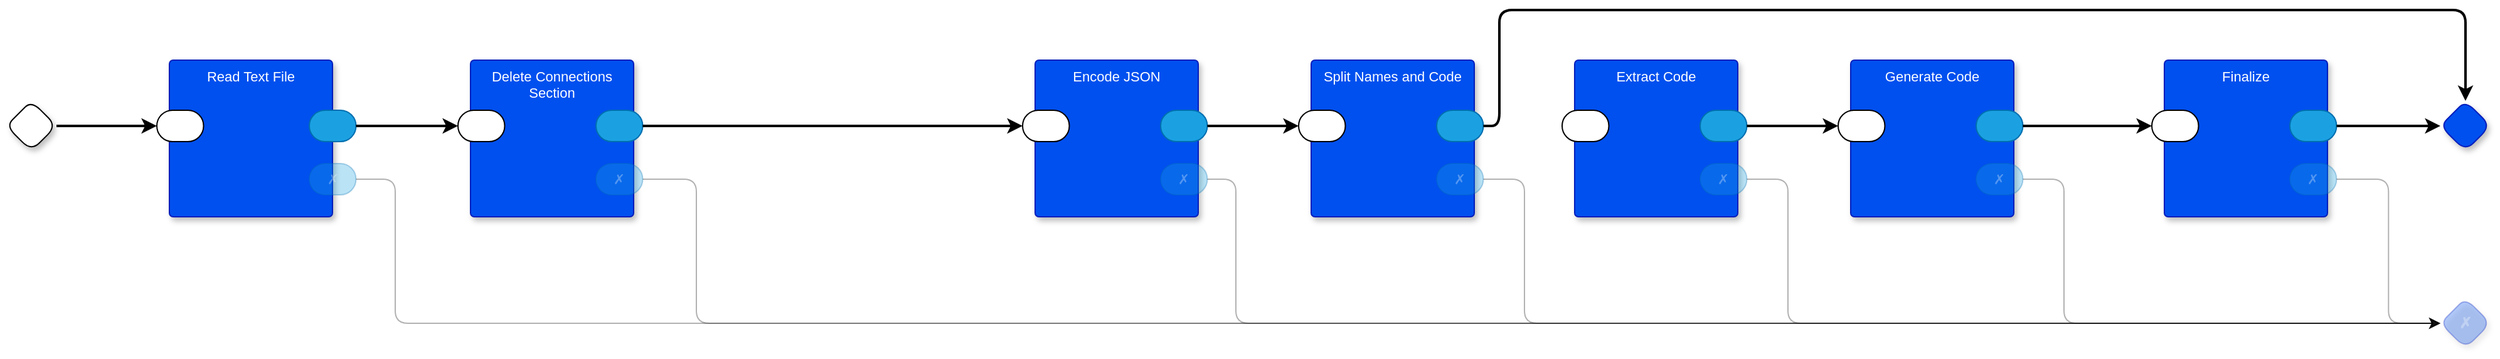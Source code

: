 <mxfile version="23.1.5" type="device" pages="16">
  <diagram name="main" id="m0zTKrYATkNEm8Ja8VeW">
    <mxGraphModel dx="1147" dy="703" grid="1" gridSize="10" guides="1" tooltips="1" connect="1" arrows="1" fold="1" page="1" pageScale="1" pageWidth="850" pageHeight="1100" math="0" shadow="0">
      <root>
        <mxCell id="0" />
        <mxCell id="1" parent="0" />
        <mxCell id="5h2CW9FKoI-fmD1mVUUu-3" value="✗" style="rhombus;whiteSpace=wrap;html=1;rounded=1;fillColor=#0050ef;fontColor=#ffffff;strokeColor=#001DBC;fontStyle=1;glass=0;sketch=0;fontSize=12;points=[[0,0.5,0,0,0],[0.5,0,0,0,0],[0.5,1,0,0,0],[1,0.5,0,0,0]];shadow=1;fontFamily=Helvetica;opacity=30;textOpacity=30;" parent="1" vertex="1">
          <mxGeometry x="1980" y="270" width="40" height="40" as="geometry" />
        </mxCell>
        <mxCell id="5h2CW9FKoI-fmD1mVUUu-11" value="Read Text File" style="rounded=1;whiteSpace=wrap;html=1;sketch=0;container=1;recursiveResize=0;verticalAlign=top;arcSize=6;fontStyle=0;autosize=0;points=[];absoluteArcSize=1;shadow=1;strokeColor=#001DBC;fillColor=#0050ef;fontColor=#ffffff;fontFamily=Helvetica;fontSize=11;" parent="1" vertex="1">
          <mxGeometry x="170" y="80" width="130" height="125" as="geometry">
            <mxRectangle x="-98" y="-1230" width="99" height="26" as="alternateBounds" />
          </mxGeometry>
        </mxCell>
        <mxCell id="5h2CW9FKoI-fmD1mVUUu-12" value="" style="rounded=1;whiteSpace=wrap;html=1;sketch=0;points=[[0,0.5,0,0,0],[1,0.5,0,0,0]];arcSize=50;fontFamily=Helvetica;fontSize=11;fontColor=default;" parent="5h2CW9FKoI-fmD1mVUUu-11" vertex="1">
          <mxGeometry x="-10" y="40" width="37.25" height="25" as="geometry" />
        </mxCell>
        <mxCell id="5h2CW9FKoI-fmD1mVUUu-13" value="" style="rounded=1;whiteSpace=wrap;html=1;sketch=0;points=[[0,0.5,0,0,0],[1,0.5,0,0,0]];fillColor=#1ba1e2;fontColor=#ffffff;strokeColor=#006EAF;arcSize=50;fontFamily=Helvetica;fontSize=11;" parent="5h2CW9FKoI-fmD1mVUUu-11" vertex="1">
          <mxGeometry x="111.5" y="40" width="37.25" height="25" as="geometry" />
        </mxCell>
        <mxCell id="5h2CW9FKoI-fmD1mVUUu-14" value="✗" style="rounded=1;whiteSpace=wrap;sketch=0;points=[[0,0.5,0,0,0],[1,0.5,0,0,0]];fillColor=#1ba1e2;fontColor=#ffffff;strokeColor=#006EAF;arcSize=50;fontFamily=Helvetica;fontSize=11;opacity=30;textOpacity=30;" parent="5h2CW9FKoI-fmD1mVUUu-11" vertex="1">
          <mxGeometry x="111.5" y="82.5" width="37.25" height="25" as="geometry" />
        </mxCell>
        <mxCell id="5h2CW9FKoI-fmD1mVUUu-15" style="edgeStyle=orthogonalEdgeStyle;rounded=1;orthogonalLoop=1;jettySize=auto;html=1;exitX=1;exitY=0.5;exitDx=0;exitDy=0;exitPerimeter=0;entryX=0;entryY=0.5;entryDx=0;entryDy=0;entryPerimeter=0;strokeWidth=2;curved=0;" parent="1" source="Gk7-UacXkPncZtH4Vl_x-1" target="5h2CW9FKoI-fmD1mVUUu-12" edge="1">
          <mxGeometry relative="1" as="geometry" />
        </mxCell>
        <mxCell id="5h2CW9FKoI-fmD1mVUUu-17" style="edgeStyle=orthogonalEdgeStyle;rounded=1;orthogonalLoop=1;jettySize=auto;html=1;exitX=1;exitY=0.5;exitDx=0;exitDy=0;exitPerimeter=0;entryX=0;entryY=0.5;entryDx=0;entryDy=0;entryPerimeter=0;curved=0;opacity=30;" parent="1" source="5h2CW9FKoI-fmD1mVUUu-14" target="5h2CW9FKoI-fmD1mVUUu-3" edge="1">
          <mxGeometry relative="1" as="geometry">
            <Array as="points">
              <mxPoint x="350" y="175" />
              <mxPoint x="350" y="290" />
            </Array>
          </mxGeometry>
        </mxCell>
        <mxCell id="Gk7-UacXkPncZtH4Vl_x-1" value="" style="rhombus;whiteSpace=wrap;html=1;rounded=1;fontStyle=1;glass=0;sketch=0;fontSize=12;points=[[0,0.5,0,0,0],[0.5,0,0,0,0],[0.5,1,0,0,0],[1,0.5,0,0,0]];shadow=1;fontFamily=Helvetica;fontColor=default;" parent="1" vertex="1">
          <mxGeometry x="40" y="112.5" width="40" height="40" as="geometry" />
        </mxCell>
        <mxCell id="Gk7-UacXkPncZtH4Vl_x-2" value="" style="rhombus;whiteSpace=wrap;html=1;rounded=1;fontStyle=1;glass=0;sketch=0;fontSize=12;points=[[0,0.5,0,0,0],[0.5,0,0,0,0],[0.5,1,0,0,0],[1,0.5,0,0,0]];shadow=1;fillColor=#0050ef;fontColor=#ffffff;strokeColor=#001DBC;fontFamily=Helvetica;" parent="1" vertex="1">
          <mxGeometry x="1980" y="112.5" width="40" height="40" as="geometry" />
        </mxCell>
        <mxCell id="DaqUB-cS1HOJgV5fECmG-1" value="Delete Connections Section" style="rounded=1;whiteSpace=wrap;html=1;sketch=0;container=1;recursiveResize=0;verticalAlign=top;arcSize=6;fontStyle=0;autosize=0;points=[];absoluteArcSize=1;shadow=1;strokeColor=#001DBC;fillColor=#0050ef;fontColor=#ffffff;fontFamily=Helvetica;fontSize=11;" parent="1" vertex="1">
          <mxGeometry x="410" y="80" width="130" height="125" as="geometry">
            <mxRectangle x="-98" y="-1230" width="99" height="26" as="alternateBounds" />
          </mxGeometry>
        </mxCell>
        <mxCell id="DaqUB-cS1HOJgV5fECmG-2" value="" style="rounded=1;whiteSpace=wrap;html=1;sketch=0;points=[[0,0.5,0,0,0],[1,0.5,0,0,0]];arcSize=50;fontFamily=Helvetica;fontSize=11;fontColor=default;" parent="DaqUB-cS1HOJgV5fECmG-1" vertex="1">
          <mxGeometry x="-10" y="40" width="37.25" height="25" as="geometry" />
        </mxCell>
        <mxCell id="DaqUB-cS1HOJgV5fECmG-3" value="" style="rounded=1;whiteSpace=wrap;html=1;sketch=0;points=[[0,0.5,0,0,0],[1,0.5,0,0,0]];fillColor=#1ba1e2;fontColor=#ffffff;strokeColor=#006EAF;arcSize=50;fontFamily=Helvetica;fontSize=11;" parent="DaqUB-cS1HOJgV5fECmG-1" vertex="1">
          <mxGeometry x="100" y="40" width="37.25" height="25" as="geometry" />
        </mxCell>
        <mxCell id="DaqUB-cS1HOJgV5fECmG-4" value="✗" style="rounded=1;whiteSpace=wrap;sketch=0;points=[[0,0.5,0,0,0],[1,0.5,0,0,0]];fillColor=#1ba1e2;fontColor=#ffffff;strokeColor=#006EAF;arcSize=50;fontFamily=Helvetica;fontSize=11;opacity=30;textOpacity=30;" parent="DaqUB-cS1HOJgV5fECmG-1" vertex="1">
          <mxGeometry x="100" y="82.5" width="37.25" height="25" as="geometry" />
        </mxCell>
        <mxCell id="DaqUB-cS1HOJgV5fECmG-5" style="edgeStyle=orthogonalEdgeStyle;shape=connector;curved=0;rounded=1;orthogonalLoop=1;jettySize=auto;html=1;exitX=1;exitY=0.5;exitDx=0;exitDy=0;exitPerimeter=0;entryX=0;entryY=0.5;entryDx=0;entryDy=0;entryPerimeter=0;labelBackgroundColor=default;strokeColor=default;align=center;verticalAlign=middle;fontFamily=Helvetica;fontSize=11;fontColor=default;endArrow=classic;strokeWidth=2;" parent="1" source="5h2CW9FKoI-fmD1mVUUu-13" target="DaqUB-cS1HOJgV5fECmG-2" edge="1">
          <mxGeometry relative="1" as="geometry" />
        </mxCell>
        <mxCell id="DaqUB-cS1HOJgV5fECmG-6" style="edgeStyle=orthogonalEdgeStyle;shape=connector;curved=0;rounded=1;orthogonalLoop=1;jettySize=auto;html=1;exitX=1;exitY=0.5;exitDx=0;exitDy=0;exitPerimeter=0;entryX=0;entryY=0.5;entryDx=0;entryDy=0;entryPerimeter=0;labelBackgroundColor=default;strokeColor=default;align=center;verticalAlign=middle;fontFamily=Helvetica;fontSize=11;fontColor=default;endArrow=classic;opacity=30;" parent="1" source="DaqUB-cS1HOJgV5fECmG-4" target="5h2CW9FKoI-fmD1mVUUu-3" edge="1">
          <mxGeometry relative="1" as="geometry">
            <Array as="points">
              <mxPoint x="590" y="175" />
              <mxPoint x="590" y="290" />
            </Array>
          </mxGeometry>
        </mxCell>
        <mxCell id="FDZNbzwpRw9lqJndtv5u-5" style="edgeStyle=orthogonalEdgeStyle;rounded=1;orthogonalLoop=1;jettySize=auto;html=1;exitX=1;exitY=0.5;exitDx=0;exitDy=0;exitPerimeter=0;entryX=0;entryY=0.5;entryDx=0;entryDy=0;entryPerimeter=0;strokeWidth=2;curved=0;" parent="1" source="DaqUB-cS1HOJgV5fECmG-3" target="QdQ9IoSy5bB8EJfXgdD5-2" edge="1">
          <mxGeometry relative="1" as="geometry">
            <Array as="points">
              <mxPoint x="820" y="133" />
            </Array>
          </mxGeometry>
        </mxCell>
        <mxCell id="Ef3DjCu143OCD5RreFRz-2" value="Finalize" style="rounded=1;whiteSpace=wrap;html=1;sketch=0;container=1;recursiveResize=0;verticalAlign=top;arcSize=6;fontStyle=0;autosize=0;points=[];absoluteArcSize=1;shadow=1;strokeColor=#001DBC;fillColor=#0050ef;fontColor=#ffffff;fontFamily=Helvetica;fontSize=11;" parent="1" vertex="1">
          <mxGeometry x="1760" y="80" width="130" height="125" as="geometry">
            <mxRectangle x="-98" y="-1230" width="99" height="26" as="alternateBounds" />
          </mxGeometry>
        </mxCell>
        <mxCell id="Ef3DjCu143OCD5RreFRz-3" value="" style="rounded=1;whiteSpace=wrap;html=1;sketch=0;points=[[0,0.5,0,0,0],[1,0.5,0,0,0]];arcSize=50;fontFamily=Helvetica;fontSize=11;fontColor=default;" parent="Ef3DjCu143OCD5RreFRz-2" vertex="1">
          <mxGeometry x="-10" y="40" width="37.25" height="25" as="geometry" />
        </mxCell>
        <mxCell id="Ef3DjCu143OCD5RreFRz-4" value="" style="rounded=1;whiteSpace=wrap;html=1;sketch=0;points=[[0,0.5,0,0,0],[1,0.5,0,0,0]];fillColor=#1ba1e2;fontColor=#ffffff;strokeColor=#006EAF;arcSize=50;fontFamily=Helvetica;fontSize=11;" parent="Ef3DjCu143OCD5RreFRz-2" vertex="1">
          <mxGeometry x="100" y="40" width="37.25" height="25" as="geometry" />
        </mxCell>
        <mxCell id="Ef3DjCu143OCD5RreFRz-5" value="✗" style="rounded=1;whiteSpace=wrap;sketch=0;points=[[0,0.5,0,0,0],[1,0.5,0,0,0]];fillColor=#1ba1e2;fontColor=#ffffff;strokeColor=#006EAF;arcSize=50;fontFamily=Helvetica;fontSize=11;opacity=30;textOpacity=30;" parent="Ef3DjCu143OCD5RreFRz-2" vertex="1">
          <mxGeometry x="100" y="82.5" width="37.25" height="25" as="geometry" />
        </mxCell>
        <mxCell id="9xaKauVPQIBMzsZBfAf5-1" style="edgeStyle=orthogonalEdgeStyle;shape=connector;curved=0;rounded=1;orthogonalLoop=1;jettySize=auto;html=1;exitX=1;exitY=0.5;exitDx=0;exitDy=0;exitPerimeter=0;entryX=0;entryY=0.5;entryDx=0;entryDy=0;entryPerimeter=0;labelBackgroundColor=default;strokeColor=default;strokeWidth=2;align=center;verticalAlign=middle;fontFamily=Helvetica;fontSize=11;fontColor=default;endArrow=classic;" parent="1" source="Ef3DjCu143OCD5RreFRz-4" target="Gk7-UacXkPncZtH4Vl_x-2" edge="1">
          <mxGeometry relative="1" as="geometry" />
        </mxCell>
        <mxCell id="9xaKauVPQIBMzsZBfAf5-2" style="edgeStyle=orthogonalEdgeStyle;shape=connector;curved=0;rounded=1;orthogonalLoop=1;jettySize=auto;html=1;exitX=1;exitY=0.5;exitDx=0;exitDy=0;exitPerimeter=0;entryX=0;entryY=0.5;entryDx=0;entryDy=0;entryPerimeter=0;labelBackgroundColor=default;strokeColor=default;strokeWidth=1;align=center;verticalAlign=middle;fontFamily=Helvetica;fontSize=11;fontColor=default;endArrow=classic;opacity=30;" parent="1" source="Ef3DjCu143OCD5RreFRz-5" target="5h2CW9FKoI-fmD1mVUUu-3" edge="1">
          <mxGeometry relative="1" as="geometry" />
        </mxCell>
        <mxCell id="QdQ9IoSy5bB8EJfXgdD5-1" value="Encode JSON" style="rounded=1;whiteSpace=wrap;html=1;sketch=0;container=1;recursiveResize=0;verticalAlign=top;arcSize=6;fontStyle=0;autosize=0;points=[];absoluteArcSize=1;shadow=1;strokeColor=#001DBC;fillColor=#0050ef;fontColor=#ffffff;fontFamily=Helvetica;fontSize=11;" parent="1" vertex="1">
          <mxGeometry x="860" y="80" width="130" height="125" as="geometry">
            <mxRectangle x="-98" y="-1230" width="99" height="26" as="alternateBounds" />
          </mxGeometry>
        </mxCell>
        <mxCell id="QdQ9IoSy5bB8EJfXgdD5-2" value="" style="rounded=1;whiteSpace=wrap;html=1;sketch=0;points=[[0,0.5,0,0,0],[1,0.5,0,0,0]];arcSize=50;fontFamily=Helvetica;fontSize=11;fontColor=default;" parent="QdQ9IoSy5bB8EJfXgdD5-1" vertex="1">
          <mxGeometry x="-10" y="40" width="37.25" height="25" as="geometry" />
        </mxCell>
        <mxCell id="QdQ9IoSy5bB8EJfXgdD5-3" value="" style="rounded=1;whiteSpace=wrap;html=1;sketch=0;points=[[0,0.5,0,0,0],[1,0.5,0,0,0]];fillColor=#1ba1e2;fontColor=#ffffff;strokeColor=#006EAF;arcSize=50;fontFamily=Helvetica;fontSize=11;" parent="QdQ9IoSy5bB8EJfXgdD5-1" vertex="1">
          <mxGeometry x="100" y="40" width="37.25" height="25" as="geometry" />
        </mxCell>
        <mxCell id="QdQ9IoSy5bB8EJfXgdD5-4" value="✗" style="rounded=1;whiteSpace=wrap;sketch=0;points=[[0,0.5,0,0,0],[1,0.5,0,0,0]];fillColor=#1ba1e2;fontColor=#ffffff;strokeColor=#006EAF;arcSize=50;fontFamily=Helvetica;fontSize=11;opacity=30;textOpacity=30;" parent="QdQ9IoSy5bB8EJfXgdD5-1" vertex="1">
          <mxGeometry x="100" y="82.5" width="37.25" height="25" as="geometry" />
        </mxCell>
        <mxCell id="QdQ9IoSy5bB8EJfXgdD5-6" style="edgeStyle=orthogonalEdgeStyle;shape=connector;curved=0;rounded=1;orthogonalLoop=1;jettySize=auto;html=1;exitX=1;exitY=0.5;exitDx=0;exitDy=0;exitPerimeter=0;entryX=0;entryY=0.5;entryDx=0;entryDy=0;entryPerimeter=0;labelBackgroundColor=default;strokeColor=default;strokeWidth=1;align=center;verticalAlign=middle;fontFamily=Helvetica;fontSize=11;fontColor=default;endArrow=classic;opacity=30;" parent="1" source="QdQ9IoSy5bB8EJfXgdD5-4" target="5h2CW9FKoI-fmD1mVUUu-3" edge="1">
          <mxGeometry relative="1" as="geometry">
            <Array as="points">
              <mxPoint x="1020" y="175" />
              <mxPoint x="1020" y="290" />
            </Array>
          </mxGeometry>
        </mxCell>
        <mxCell id="bCsAHVyOOUBXLGho-TH2-4" value="Split Names and Code" style="rounded=1;whiteSpace=wrap;html=1;sketch=0;container=1;recursiveResize=0;verticalAlign=top;arcSize=6;fontStyle=0;autosize=0;points=[];absoluteArcSize=1;shadow=1;strokeColor=#001DBC;fillColor=#0050ef;fontColor=#ffffff;fontFamily=Helvetica;fontSize=11;" parent="1" vertex="1">
          <mxGeometry x="1080" y="80" width="130" height="125" as="geometry">
            <mxRectangle x="-98" y="-1230" width="99" height="26" as="alternateBounds" />
          </mxGeometry>
        </mxCell>
        <mxCell id="bCsAHVyOOUBXLGho-TH2-5" value="" style="rounded=1;whiteSpace=wrap;html=1;sketch=0;points=[[0,0.5,0,0,0],[1,0.5,0,0,0]];arcSize=50;fontFamily=Helvetica;fontSize=11;fontColor=default;" parent="bCsAHVyOOUBXLGho-TH2-4" vertex="1">
          <mxGeometry x="-10" y="40" width="37.25" height="25" as="geometry" />
        </mxCell>
        <mxCell id="bCsAHVyOOUBXLGho-TH2-6" value="" style="rounded=1;whiteSpace=wrap;html=1;sketch=0;points=[[0,0.5,0,0,0],[1,0.5,0,0,0]];fillColor=#1ba1e2;fontColor=#ffffff;strokeColor=#006EAF;arcSize=50;fontFamily=Helvetica;fontSize=11;" parent="bCsAHVyOOUBXLGho-TH2-4" vertex="1">
          <mxGeometry x="100" y="40" width="37.25" height="25" as="geometry" />
        </mxCell>
        <mxCell id="bCsAHVyOOUBXLGho-TH2-7" value="✗" style="rounded=1;whiteSpace=wrap;sketch=0;points=[[0,0.5,0,0,0],[1,0.5,0,0,0]];fillColor=#1ba1e2;fontColor=#ffffff;strokeColor=#006EAF;arcSize=50;fontFamily=Helvetica;fontSize=11;opacity=30;textOpacity=30;" parent="bCsAHVyOOUBXLGho-TH2-4" vertex="1">
          <mxGeometry x="100" y="82.5" width="37.25" height="25" as="geometry" />
        </mxCell>
        <mxCell id="bCsAHVyOOUBXLGho-TH2-10" style="edgeStyle=orthogonalEdgeStyle;shape=connector;curved=0;rounded=1;orthogonalLoop=1;jettySize=auto;html=1;exitX=1;exitY=0.5;exitDx=0;exitDy=0;exitPerimeter=0;entryX=0;entryY=0.5;entryDx=0;entryDy=0;entryPerimeter=0;labelBackgroundColor=default;strokeColor=default;strokeWidth=1;align=center;verticalAlign=middle;fontFamily=Helvetica;fontSize=11;fontColor=default;endArrow=classic;opacity=30;" parent="1" source="bCsAHVyOOUBXLGho-TH2-7" target="5h2CW9FKoI-fmD1mVUUu-3" edge="1">
          <mxGeometry relative="1" as="geometry">
            <Array as="points">
              <mxPoint x="1250" y="175" />
              <mxPoint x="1250" y="290" />
            </Array>
          </mxGeometry>
        </mxCell>
        <mxCell id="bCsAHVyOOUBXLGho-TH2-11" style="edgeStyle=orthogonalEdgeStyle;shape=connector;curved=0;rounded=1;orthogonalLoop=1;jettySize=auto;html=1;exitX=1;exitY=0.5;exitDx=0;exitDy=0;exitPerimeter=0;entryX=0;entryY=0.5;entryDx=0;entryDy=0;entryPerimeter=0;labelBackgroundColor=default;strokeColor=default;strokeWidth=2;align=center;verticalAlign=middle;fontFamily=Helvetica;fontSize=11;fontColor=default;endArrow=classic;" parent="1" source="QdQ9IoSy5bB8EJfXgdD5-3" target="bCsAHVyOOUBXLGho-TH2-5" edge="1">
          <mxGeometry relative="1" as="geometry" />
        </mxCell>
        <mxCell id="nSmw6h7VeHDicx8E_0bV-1" value="Extract Code" style="rounded=1;whiteSpace=wrap;html=1;sketch=0;container=1;recursiveResize=0;verticalAlign=top;arcSize=6;fontStyle=0;autosize=0;points=[];absoluteArcSize=1;shadow=1;strokeColor=#001DBC;fillColor=#0050ef;fontColor=#ffffff;fontFamily=Helvetica;fontSize=11;" parent="1" vertex="1">
          <mxGeometry x="1290" y="80" width="130" height="125" as="geometry">
            <mxRectangle x="-98" y="-1230" width="99" height="26" as="alternateBounds" />
          </mxGeometry>
        </mxCell>
        <mxCell id="nSmw6h7VeHDicx8E_0bV-2" value="" style="rounded=1;whiteSpace=wrap;html=1;sketch=0;points=[[0,0.5,0,0,0],[1,0.5,0,0,0]];arcSize=50;fontFamily=Helvetica;fontSize=11;fontColor=default;" parent="nSmw6h7VeHDicx8E_0bV-1" vertex="1">
          <mxGeometry x="-10" y="40" width="37.25" height="25" as="geometry" />
        </mxCell>
        <mxCell id="nSmw6h7VeHDicx8E_0bV-3" value="" style="rounded=1;whiteSpace=wrap;html=1;sketch=0;points=[[0,0.5,0,0,0],[1,0.5,0,0,0]];fillColor=#1ba1e2;fontColor=#ffffff;strokeColor=#006EAF;arcSize=50;fontFamily=Helvetica;fontSize=11;" parent="nSmw6h7VeHDicx8E_0bV-1" vertex="1">
          <mxGeometry x="100" y="40" width="37.25" height="25" as="geometry" />
        </mxCell>
        <mxCell id="nSmw6h7VeHDicx8E_0bV-4" value="✗" style="rounded=1;whiteSpace=wrap;sketch=0;points=[[0,0.5,0,0,0],[1,0.5,0,0,0]];fillColor=#1ba1e2;fontColor=#ffffff;strokeColor=#006EAF;arcSize=50;fontFamily=Helvetica;fontSize=11;opacity=30;textOpacity=30;" parent="nSmw6h7VeHDicx8E_0bV-1" vertex="1">
          <mxGeometry x="100" y="82.5" width="37.25" height="25" as="geometry" />
        </mxCell>
        <mxCell id="nSmw6h7VeHDicx8E_0bV-6" style="edgeStyle=orthogonalEdgeStyle;shape=connector;curved=0;rounded=1;orthogonalLoop=1;jettySize=auto;html=1;exitX=1;exitY=0.5;exitDx=0;exitDy=0;exitPerimeter=0;entryX=0.5;entryY=0;entryDx=0;entryDy=0;entryPerimeter=0;labelBackgroundColor=default;strokeColor=default;strokeWidth=2;align=center;verticalAlign=middle;fontFamily=Helvetica;fontSize=11;fontColor=default;endArrow=classic;" parent="1" source="bCsAHVyOOUBXLGho-TH2-6" target="Gk7-UacXkPncZtH4Vl_x-2" edge="1">
          <mxGeometry relative="1" as="geometry">
            <Array as="points">
              <mxPoint x="1230" y="133" />
              <mxPoint x="1230" y="40" />
              <mxPoint x="2000" y="40" />
            </Array>
          </mxGeometry>
        </mxCell>
        <mxCell id="nSmw6h7VeHDicx8E_0bV-7" style="edgeStyle=orthogonalEdgeStyle;shape=connector;curved=0;rounded=1;orthogonalLoop=1;jettySize=auto;html=1;exitX=1;exitY=0.5;exitDx=0;exitDy=0;exitPerimeter=0;entryX=0;entryY=0.5;entryDx=0;entryDy=0;entryPerimeter=0;labelBackgroundColor=default;strokeColor=default;strokeWidth=1;align=center;verticalAlign=middle;fontFamily=Helvetica;fontSize=11;fontColor=default;endArrow=classic;opacity=30;" parent="1" source="nSmw6h7VeHDicx8E_0bV-4" target="5h2CW9FKoI-fmD1mVUUu-3" edge="1">
          <mxGeometry relative="1" as="geometry">
            <Array as="points">
              <mxPoint x="1460" y="175" />
              <mxPoint x="1460" y="290" />
            </Array>
          </mxGeometry>
        </mxCell>
        <mxCell id="oi65mrcfNY2p0OcdCMCG-1" value="Generate Code" style="rounded=1;whiteSpace=wrap;html=1;sketch=0;container=1;recursiveResize=0;verticalAlign=top;arcSize=6;fontStyle=0;autosize=0;points=[];absoluteArcSize=1;shadow=1;strokeColor=#001DBC;fillColor=#0050ef;fontColor=#ffffff;fontFamily=Helvetica;fontSize=11;" parent="1" vertex="1">
          <mxGeometry x="1510" y="80" width="130" height="125" as="geometry">
            <mxRectangle x="-98" y="-1230" width="99" height="26" as="alternateBounds" />
          </mxGeometry>
        </mxCell>
        <mxCell id="oi65mrcfNY2p0OcdCMCG-2" value="" style="rounded=1;whiteSpace=wrap;html=1;sketch=0;points=[[0,0.5,0,0,0],[1,0.5,0,0,0]];arcSize=50;fontFamily=Helvetica;fontSize=11;fontColor=default;" parent="oi65mrcfNY2p0OcdCMCG-1" vertex="1">
          <mxGeometry x="-10" y="40" width="37.25" height="25" as="geometry" />
        </mxCell>
        <mxCell id="oi65mrcfNY2p0OcdCMCG-3" value="" style="rounded=1;whiteSpace=wrap;html=1;sketch=0;points=[[0,0.5,0,0,0],[1,0.5,0,0,0]];fillColor=#1ba1e2;fontColor=#ffffff;strokeColor=#006EAF;arcSize=50;fontFamily=Helvetica;fontSize=11;" parent="oi65mrcfNY2p0OcdCMCG-1" vertex="1">
          <mxGeometry x="100" y="40" width="37.25" height="25" as="geometry" />
        </mxCell>
        <mxCell id="oi65mrcfNY2p0OcdCMCG-4" value="✗" style="rounded=1;whiteSpace=wrap;sketch=0;points=[[0,0.5,0,0,0],[1,0.5,0,0,0]];fillColor=#1ba1e2;fontColor=#ffffff;strokeColor=#006EAF;arcSize=50;fontFamily=Helvetica;fontSize=11;opacity=30;textOpacity=30;" parent="oi65mrcfNY2p0OcdCMCG-1" vertex="1">
          <mxGeometry x="100" y="82.5" width="37.25" height="25" as="geometry" />
        </mxCell>
        <mxCell id="oi65mrcfNY2p0OcdCMCG-5" style="edgeStyle=orthogonalEdgeStyle;shape=connector;curved=0;rounded=1;orthogonalLoop=1;jettySize=auto;html=1;exitX=1;exitY=0.5;exitDx=0;exitDy=0;exitPerimeter=0;entryX=0;entryY=0.5;entryDx=0;entryDy=0;entryPerimeter=0;labelBackgroundColor=default;strokeColor=default;strokeWidth=1;align=center;verticalAlign=middle;fontFamily=Helvetica;fontSize=11;fontColor=default;endArrow=classic;opacity=30;" parent="1" source="oi65mrcfNY2p0OcdCMCG-4" target="5h2CW9FKoI-fmD1mVUUu-3" edge="1">
          <mxGeometry relative="1" as="geometry">
            <Array as="points">
              <mxPoint x="1680" y="175" />
              <mxPoint x="1680" y="290" />
            </Array>
          </mxGeometry>
        </mxCell>
        <mxCell id="oi65mrcfNY2p0OcdCMCG-6" style="edgeStyle=orthogonalEdgeStyle;shape=connector;curved=0;rounded=1;orthogonalLoop=1;jettySize=auto;html=1;exitX=1;exitY=0.5;exitDx=0;exitDy=0;exitPerimeter=0;entryX=0;entryY=0.5;entryDx=0;entryDy=0;entryPerimeter=0;labelBackgroundColor=default;strokeColor=default;strokeWidth=2;align=center;verticalAlign=middle;fontFamily=Helvetica;fontSize=11;fontColor=default;endArrow=classic;" parent="1" source="nSmw6h7VeHDicx8E_0bV-3" target="oi65mrcfNY2p0OcdCMCG-2" edge="1">
          <mxGeometry relative="1" as="geometry" />
        </mxCell>
        <mxCell id="3Z48snonifgeFi74QIow-1" style="edgeStyle=orthogonalEdgeStyle;rounded=1;orthogonalLoop=1;jettySize=auto;html=1;exitX=1;exitY=0.5;exitDx=0;exitDy=0;exitPerimeter=0;entryX=0;entryY=0.5;entryDx=0;entryDy=0;entryPerimeter=0;strokeColor=default;strokeWidth=2;align=center;verticalAlign=middle;fontFamily=Helvetica;fontSize=11;fontColor=default;labelBackgroundColor=default;endArrow=classic;" parent="1" source="oi65mrcfNY2p0OcdCMCG-3" target="Ef3DjCu143OCD5RreFRz-3" edge="1">
          <mxGeometry relative="1" as="geometry" />
        </mxCell>
      </root>
    </mxGraphModel>
  </diagram>
  <diagram name="Remove Drawio Noise" id="0EIX7DR0zl7o0MtCe2Tq">
    <mxGraphModel dx="1147" dy="703" grid="1" gridSize="10" guides="1" tooltips="1" connect="1" arrows="1" fold="1" page="1" pageScale="1" pageWidth="850" pageHeight="1100" math="0" shadow="0">
      <root>
        <mxCell id="rgC6CyKu6QCz9e8tamZW-0" />
        <mxCell id="rgC6CyKu6QCz9e8tamZW-1" parent="rgC6CyKu6QCz9e8tamZW-0" />
        <mxCell id="x30NIHbkmGIoOjZmASeZ-0" style="edgeStyle=orthogonalEdgeStyle;rounded=1;orthogonalLoop=1;jettySize=auto;html=1;exitX=1;exitY=0.5;exitDx=0;exitDy=0;exitPerimeter=0;strokeWidth=2;curved=0;" parent="rgC6CyKu6QCz9e8tamZW-1" source="x30NIHbkmGIoOjZmASeZ-1" target="x30NIHbkmGIoOjZmASeZ-7" edge="1">
          <mxGeometry relative="1" as="geometry" />
        </mxCell>
        <mxCell id="x30NIHbkmGIoOjZmASeZ-1" value="" style="rhombus;whiteSpace=wrap;html=1;rounded=1;fontStyle=1;glass=0;sketch=0;fontSize=12;points=[[0,0.5,0,0,0],[0.5,0,0,0,0],[0.5,1,0,0,0],[1,0.5,0,0,0]];shadow=1;fontFamily=Helvetica;fontColor=default;" parent="rgC6CyKu6QCz9e8tamZW-1" vertex="1">
          <mxGeometry x="40" y="200" width="40" height="40" as="geometry" />
        </mxCell>
        <mxCell id="x30NIHbkmGIoOjZmASeZ-2" value="Transpile" style="rounded=1;whiteSpace=wrap;html=1;sketch=0;container=1;recursiveResize=0;verticalAlign=top;arcSize=6;fontStyle=1;autosize=0;points=[];absoluteArcSize=1;shadow=1;strokeColor=#001DBC;fillColor=#0050ef;fontColor=#ffffff;fontFamily=Helvetica;fontSize=11;" parent="rgC6CyKu6QCz9e8tamZW-1" vertex="1">
          <mxGeometry x="420" y="40" width="130" height="210" as="geometry">
            <mxRectangle x="-98" y="-1230" width="99" height="26" as="alternateBounds" />
          </mxGeometry>
        </mxCell>
        <mxCell id="x30NIHbkmGIoOjZmASeZ-3" value="ohmfn" style="rounded=1;whiteSpace=wrap;html=1;sketch=0;points=[[0,0.5,0,0,0],[1,0.5,0,0,0]];arcSize=50;fontFamily=Helvetica;fontSize=11;fontColor=default;fontStyle=0" parent="x30NIHbkmGIoOjZmASeZ-2" vertex="1">
          <mxGeometry x="-17" y="57.5" width="66" height="25" as="geometry" />
        </mxCell>
        <mxCell id="x30NIHbkmGIoOjZmASeZ-4" value="" style="rounded=1;whiteSpace=wrap;html=1;sketch=0;points=[[0,0.5,0,0,0],[1,0.5,0,0,0]];fillColor=#1ba1e2;fontColor=#ffffff;strokeColor=#006EAF;arcSize=50;fontFamily=Helvetica;fontSize=11;" parent="x30NIHbkmGIoOjZmASeZ-2" vertex="1">
          <mxGeometry x="110" y="27.5" width="35.25" height="25" as="geometry" />
        </mxCell>
        <mxCell id="x30NIHbkmGIoOjZmASeZ-5" value="✗" style="rounded=1;whiteSpace=wrap;html=1;sketch=0;points=[[0,0.5,0,0,0],[1,0.5,0,0,0]];fillColor=#1ba1e2;fontColor=#ffffff;strokeColor=#006EAF;arcSize=50;fontFamily=Helvetica;fontSize=11;" parent="x30NIHbkmGIoOjZmASeZ-2" vertex="1">
          <mxGeometry x="110" y="70" width="35.25" height="25" as="geometry" />
        </mxCell>
        <mxCell id="x30NIHbkmGIoOjZmASeZ-6" value="rwrfn" style="rounded=1;whiteSpace=wrap;html=1;sketch=0;points=[[0,0.5,0,0,0],[1,0.5,0,0,0]];arcSize=50;fontFamily=Helvetica;fontSize=11;fontColor=default;" parent="x30NIHbkmGIoOjZmASeZ-2" vertex="1">
          <mxGeometry x="-17" y="90" width="66" height="25" as="geometry" />
        </mxCell>
        <mxCell id="x30NIHbkmGIoOjZmASeZ-7" value="input" style="rounded=1;whiteSpace=wrap;html=1;sketch=0;points=[[0,0.5,0,0,0],[1,0.5,0,0,0]];arcSize=50;fontFamily=Helvetica;fontSize=11;fontColor=default;" parent="x30NIHbkmGIoOjZmASeZ-2" vertex="1">
          <mxGeometry x="-17" y="165" width="66" height="25" as="geometry" />
        </mxCell>
        <mxCell id="x30NIHbkmGIoOjZmASeZ-8" value="grammar name" style="rounded=1;whiteSpace=wrap;html=1;sketch=0;points=[[0,0.5,0,0,0],[1,0.5,0,0,0]];arcSize=50;fontFamily=Helvetica;fontSize=11;fontColor=default;" parent="x30NIHbkmGIoOjZmASeZ-2" vertex="1">
          <mxGeometry x="-16" y="27.5" width="66" height="25" as="geometry" />
        </mxCell>
        <mxCell id="x30NIHbkmGIoOjZmASeZ-9" value="rwrsupportfn" style="rounded=1;whiteSpace=wrap;html=1;sketch=0;points=[[0,0.5,0,0,0],[1,0.5,0,0,0]];arcSize=50;fontFamily=Helvetica;fontSize=11;fontColor=default;" parent="x30NIHbkmGIoOjZmASeZ-2" vertex="1">
          <mxGeometry x="-17" y="120" width="66" height="25" as="geometry" />
        </mxCell>
        <mxCell id="x30NIHbkmGIoOjZmASeZ-10" value="✗" style="rhombus;whiteSpace=wrap;html=1;rounded=1;fillColor=#0050ef;fontColor=#ffffff;strokeColor=#001DBC;fontStyle=1;glass=0;sketch=0;fontSize=12;points=[[0,0.5,0,0,0],[0.5,0,0,0,0],[0.5,1,0,0,0],[1,0.5,0,0,0]];shadow=1;fontFamily=Helvetica;" parent="rgC6CyKu6QCz9e8tamZW-1" vertex="1">
          <mxGeometry x="620" y="160" width="40" height="40" as="geometry" />
        </mxCell>
        <mxCell id="x30NIHbkmGIoOjZmASeZ-11" value="&#39;null.js&#39;" style="rounded=1;whiteSpace=wrap;html=1;sketch=0;container=1;recursiveResize=0;verticalAlign=middle;arcSize=6;fontStyle=1;autosize=0;points=[];absoluteArcSize=1;shadow=0;strokeColor=#6c8ebf;fillColor=#dae8fc;fontFamily=Helvetica;fontSize=11;gradientColor=#E6E6E6;fontColor=default;" parent="rgC6CyKu6QCz9e8tamZW-1" vertex="1">
          <mxGeometry x="180" y="160" width="110" height="20" as="geometry">
            <mxRectangle x="-98" y="-1230" width="99" height="26" as="alternateBounds" />
          </mxGeometry>
        </mxCell>
        <mxCell id="x30NIHbkmGIoOjZmASeZ-12" value="⍺" style="rounded=1;whiteSpace=wrap;html=1;sketch=0;points=[[0,0.5,0,0,0],[1,0.5,0,0,0]];arcSize=50;fontFamily=Helvetica;fontSize=11;fontColor=default;" parent="x30NIHbkmGIoOjZmASeZ-11" vertex="1">
          <mxGeometry x="100" y="3.75" width="20" height="12.5" as="geometry" />
        </mxCell>
        <mxCell id="x30NIHbkmGIoOjZmASeZ-13" value="⍺" style="rounded=1;whiteSpace=wrap;html=1;sketch=0;points=[[0,0.5,0,0,0],[1,0.5,0,0,0]];arcSize=50;fontFamily=Helvetica;fontSize=11;fontColor=default;" parent="x30NIHbkmGIoOjZmASeZ-11" vertex="1">
          <mxGeometry x="-10" y="3.75" width="20" height="12.5" as="geometry" />
        </mxCell>
        <mxCell id="x30NIHbkmGIoOjZmASeZ-14" value="&#39;stripHTML.rwr&#39;" style="rounded=1;whiteSpace=wrap;html=1;sketch=0;container=1;recursiveResize=0;verticalAlign=middle;arcSize=6;fontStyle=0;autosize=0;points=[];absoluteArcSize=1;shadow=0;strokeColor=#6c8ebf;fillColor=#dae8fc;fontFamily=Helvetica;fontSize=11;gradientColor=#E6E6E6;fontColor=default;" parent="rgC6CyKu6QCz9e8tamZW-1" vertex="1">
          <mxGeometry x="165" y="120" width="155" height="20" as="geometry">
            <mxRectangle x="-98" y="-1230" width="99" height="26" as="alternateBounds" />
          </mxGeometry>
        </mxCell>
        <mxCell id="x30NIHbkmGIoOjZmASeZ-15" value="⍺" style="rounded=1;whiteSpace=wrap;html=1;sketch=0;points=[[0,0.5,0,0,0],[1,0.5,0,0,0]];arcSize=50;fontFamily=Helvetica;fontSize=11;fontColor=default;" parent="x30NIHbkmGIoOjZmASeZ-14" vertex="1">
          <mxGeometry x="145" y="3.75" width="20" height="12.5" as="geometry" />
        </mxCell>
        <mxCell id="x30NIHbkmGIoOjZmASeZ-16" value="⍺" style="rounded=1;whiteSpace=wrap;html=1;sketch=0;points=[[0,0.5,0,0,0],[1,0.5,0,0,0]];arcSize=50;fontFamily=Helvetica;fontSize=11;fontColor=default;" parent="x30NIHbkmGIoOjZmASeZ-14" vertex="1">
          <mxGeometry x="-10" y="3.75" width="20" height="12.5" as="geometry" />
        </mxCell>
        <mxCell id="x30NIHbkmGIoOjZmASeZ-17" value="&#39;stripHTML.ohm&#39;" style="rounded=1;whiteSpace=wrap;html=1;sketch=0;container=1;recursiveResize=0;verticalAlign=middle;arcSize=6;fontStyle=0;autosize=0;points=[];absoluteArcSize=1;shadow=0;strokeColor=#6c8ebf;fillColor=#dae8fc;fontFamily=Helvetica;fontSize=11;gradientColor=#E6E6E6;fontColor=default;" parent="rgC6CyKu6QCz9e8tamZW-1" vertex="1">
          <mxGeometry x="165" y="80" width="155" height="20" as="geometry">
            <mxRectangle x="-98" y="-1230" width="99" height="26" as="alternateBounds" />
          </mxGeometry>
        </mxCell>
        <mxCell id="x30NIHbkmGIoOjZmASeZ-18" value="⍺" style="rounded=1;whiteSpace=wrap;html=1;sketch=0;points=[[0,0.5,0,0,0],[1,0.5,0,0,0]];arcSize=50;fontFamily=Helvetica;fontSize=11;fontColor=default;" parent="x30NIHbkmGIoOjZmASeZ-17" vertex="1">
          <mxGeometry x="145" y="3.75" width="20" height="12.5" as="geometry" />
        </mxCell>
        <mxCell id="x30NIHbkmGIoOjZmASeZ-19" value="⍺" style="rounded=1;whiteSpace=wrap;html=1;sketch=0;points=[[0,0.5,0,0,0],[1,0.5,0,0,0]];arcSize=50;fontFamily=Helvetica;fontSize=11;fontColor=default;" parent="x30NIHbkmGIoOjZmASeZ-17" vertex="1">
          <mxGeometry x="-10" y="3.75" width="20" height="12.5" as="geometry" />
        </mxCell>
        <mxCell id="x30NIHbkmGIoOjZmASeZ-20" value="&#39;stripHTML&#39;" style="rounded=1;whiteSpace=wrap;html=1;sketch=0;container=1;recursiveResize=0;verticalAlign=middle;arcSize=6;fontStyle=0;autosize=0;points=[];absoluteArcSize=1;shadow=0;strokeColor=#6c8ebf;fillColor=#dae8fc;fontFamily=Helvetica;fontSize=11;gradientColor=#E6E6E6;fontColor=default;" parent="rgC6CyKu6QCz9e8tamZW-1" vertex="1">
          <mxGeometry x="165" y="40" width="155" height="20" as="geometry">
            <mxRectangle x="-98" y="-1230" width="99" height="26" as="alternateBounds" />
          </mxGeometry>
        </mxCell>
        <mxCell id="x30NIHbkmGIoOjZmASeZ-21" value="⍺" style="rounded=1;whiteSpace=wrap;html=1;sketch=0;points=[[0,0.5,0,0,0],[1,0.5,0,0,0]];arcSize=50;fontFamily=Helvetica;fontSize=11;fontColor=default;" parent="x30NIHbkmGIoOjZmASeZ-20" vertex="1">
          <mxGeometry x="145" y="3.75" width="20" height="12.5" as="geometry" />
        </mxCell>
        <mxCell id="x30NIHbkmGIoOjZmASeZ-22" value="⍺" style="rounded=1;whiteSpace=wrap;html=1;sketch=0;points=[[0,0.5,0,0,0],[1,0.5,0,0,0]];arcSize=50;fontFamily=Helvetica;fontSize=11;fontColor=default;" parent="x30NIHbkmGIoOjZmASeZ-20" vertex="1">
          <mxGeometry x="-10" y="3.75" width="20" height="12.5" as="geometry" />
        </mxCell>
        <mxCell id="x30NIHbkmGIoOjZmASeZ-23" style="edgeStyle=orthogonalEdgeStyle;rounded=1;orthogonalLoop=1;jettySize=auto;html=1;exitX=1;exitY=0.5;exitDx=0;exitDy=0;exitPerimeter=0;entryX=0;entryY=0.5;entryDx=0;entryDy=0;entryPerimeter=0;strokeWidth=2;curved=0;" parent="rgC6CyKu6QCz9e8tamZW-1" source="x30NIHbkmGIoOjZmASeZ-12" target="x30NIHbkmGIoOjZmASeZ-9" edge="1">
          <mxGeometry relative="1" as="geometry" />
        </mxCell>
        <mxCell id="x30NIHbkmGIoOjZmASeZ-24" style="edgeStyle=orthogonalEdgeStyle;rounded=1;orthogonalLoop=1;jettySize=auto;html=1;exitX=1;exitY=0.5;exitDx=0;exitDy=0;exitPerimeter=0;entryX=0;entryY=0.5;entryDx=0;entryDy=0;entryPerimeter=0;strokeWidth=2;curved=0;" parent="rgC6CyKu6QCz9e8tamZW-1" source="x30NIHbkmGIoOjZmASeZ-15" target="x30NIHbkmGIoOjZmASeZ-6" edge="1">
          <mxGeometry relative="1" as="geometry" />
        </mxCell>
        <mxCell id="x30NIHbkmGIoOjZmASeZ-25" style="edgeStyle=orthogonalEdgeStyle;rounded=1;orthogonalLoop=1;jettySize=auto;html=1;exitX=1;exitY=0.5;exitDx=0;exitDy=0;exitPerimeter=0;entryX=0;entryY=0.5;entryDx=0;entryDy=0;entryPerimeter=0;strokeWidth=2;curved=0;" parent="rgC6CyKu6QCz9e8tamZW-1" source="x30NIHbkmGIoOjZmASeZ-18" target="x30NIHbkmGIoOjZmASeZ-3" edge="1">
          <mxGeometry relative="1" as="geometry" />
        </mxCell>
        <mxCell id="x30NIHbkmGIoOjZmASeZ-26" style="edgeStyle=orthogonalEdgeStyle;rounded=1;orthogonalLoop=1;jettySize=auto;html=1;exitX=1;exitY=0.5;exitDx=0;exitDy=0;exitPerimeter=0;entryX=0;entryY=0.5;entryDx=0;entryDy=0;entryPerimeter=0;strokeWidth=2;curved=0;" parent="rgC6CyKu6QCz9e8tamZW-1" source="x30NIHbkmGIoOjZmASeZ-21" target="x30NIHbkmGIoOjZmASeZ-8" edge="1">
          <mxGeometry relative="1" as="geometry" />
        </mxCell>
        <mxCell id="x30NIHbkmGIoOjZmASeZ-27" style="edgeStyle=orthogonalEdgeStyle;rounded=1;orthogonalLoop=1;jettySize=auto;html=1;exitX=1;exitY=0.5;exitDx=0;exitDy=0;exitPerimeter=0;entryX=0;entryY=0.5;entryDx=0;entryDy=0;entryPerimeter=0;curved=0;opacity=30;" parent="rgC6CyKu6QCz9e8tamZW-1" source="x30NIHbkmGIoOjZmASeZ-1" target="x30NIHbkmGIoOjZmASeZ-13" edge="1">
          <mxGeometry relative="1" as="geometry">
            <Array as="points">
              <mxPoint x="120" y="220" />
              <mxPoint x="120" y="170" />
            </Array>
          </mxGeometry>
        </mxCell>
        <mxCell id="x30NIHbkmGIoOjZmASeZ-28" style="edgeStyle=orthogonalEdgeStyle;rounded=1;orthogonalLoop=1;jettySize=auto;html=1;entryX=0;entryY=0.5;entryDx=0;entryDy=0;entryPerimeter=0;curved=0;opacity=30;" parent="rgC6CyKu6QCz9e8tamZW-1" source="x30NIHbkmGIoOjZmASeZ-1" target="x30NIHbkmGIoOjZmASeZ-16" edge="1">
          <mxGeometry relative="1" as="geometry">
            <Array as="points">
              <mxPoint x="120" y="220" />
              <mxPoint x="120" y="130" />
            </Array>
          </mxGeometry>
        </mxCell>
        <mxCell id="x30NIHbkmGIoOjZmASeZ-29" style="edgeStyle=orthogonalEdgeStyle;rounded=1;orthogonalLoop=1;jettySize=auto;html=1;exitX=1;exitY=0.5;exitDx=0;exitDy=0;exitPerimeter=0;entryX=0;entryY=0.5;entryDx=0;entryDy=0;entryPerimeter=0;curved=0;opacity=30;" parent="rgC6CyKu6QCz9e8tamZW-1" source="x30NIHbkmGIoOjZmASeZ-1" target="x30NIHbkmGIoOjZmASeZ-19" edge="1">
          <mxGeometry relative="1" as="geometry" />
        </mxCell>
        <mxCell id="x30NIHbkmGIoOjZmASeZ-30" style="edgeStyle=orthogonalEdgeStyle;rounded=1;orthogonalLoop=1;jettySize=auto;html=1;entryX=0;entryY=0.5;entryDx=0;entryDy=0;entryPerimeter=0;curved=0;opacity=30;" parent="rgC6CyKu6QCz9e8tamZW-1" source="x30NIHbkmGIoOjZmASeZ-1" target="x30NIHbkmGIoOjZmASeZ-22" edge="1">
          <mxGeometry relative="1" as="geometry" />
        </mxCell>
        <mxCell id="x30NIHbkmGIoOjZmASeZ-31" style="edgeStyle=orthogonalEdgeStyle;rounded=1;orthogonalLoop=1;jettySize=auto;html=1;entryX=0;entryY=0.5;entryDx=0;entryDy=0;entryPerimeter=0;strokeWidth=2;curved=0;" parent="rgC6CyKu6QCz9e8tamZW-1" source="x30NIHbkmGIoOjZmASeZ-4" target="x30NIHbkmGIoOjZmASeZ-32" edge="1">
          <mxGeometry relative="1" as="geometry">
            <mxPoint x="633.25" y="2.5" as="targetPoint" />
          </mxGeometry>
        </mxCell>
        <mxCell id="x30NIHbkmGIoOjZmASeZ-32" value="" style="rhombus;whiteSpace=wrap;html=1;rounded=1;fontStyle=1;glass=0;sketch=0;fontSize=12;points=[[0,0.5,0,0,0],[0.5,0,0,0,0],[0.5,1,0,0,0],[1,0.5,0,0,0]];shadow=1;fillColor=#0050ef;fontColor=#ffffff;strokeColor=#001DBC;fontFamily=Helvetica;" parent="rgC6CyKu6QCz9e8tamZW-1" vertex="1">
          <mxGeometry x="620" y="60" width="40" height="40" as="geometry" />
        </mxCell>
        <mxCell id="x30NIHbkmGIoOjZmASeZ-33" style="edgeStyle=orthogonalEdgeStyle;shape=connector;curved=0;rounded=1;orthogonalLoop=1;jettySize=auto;html=1;exitX=1;exitY=0.5;exitDx=0;exitDy=0;exitPerimeter=0;entryX=0;entryY=0.5;entryDx=0;entryDy=0;entryPerimeter=0;labelBackgroundColor=default;strokeColor=default;align=center;verticalAlign=middle;fontFamily=Helvetica;fontSize=11;fontColor=default;endArrow=classic;" parent="rgC6CyKu6QCz9e8tamZW-1" source="x30NIHbkmGIoOjZmASeZ-5" target="x30NIHbkmGIoOjZmASeZ-10" edge="1">
          <mxGeometry relative="1" as="geometry" />
        </mxCell>
      </root>
    </mxGraphModel>
  </diagram>
  <diagram id="xc-7a-P2q4sFTYbv2FOA" name="Encode JSON">
    <mxGraphModel dx="1149" dy="620" grid="1" gridSize="10" guides="1" tooltips="1" connect="1" arrows="1" fold="1" page="1" pageScale="1" pageWidth="850" pageHeight="1100" math="0" shadow="0">
      <root>
        <mxCell id="0" />
        <mxCell id="1" parent="0" />
        <mxCell id="FnwvUbNEf2cEv55kdrIi-1" style="edgeStyle=orthogonalEdgeStyle;rounded=1;orthogonalLoop=1;jettySize=auto;html=1;exitX=1;exitY=0.5;exitDx=0;exitDy=0;exitPerimeter=0;strokeWidth=2;curved=0;" parent="1" source="FnwvUbNEf2cEv55kdrIi-2" target="FnwvUbNEf2cEv55kdrIi-8" edge="1">
          <mxGeometry relative="1" as="geometry" />
        </mxCell>
        <mxCell id="FnwvUbNEf2cEv55kdrIi-2" value="" style="rhombus;whiteSpace=wrap;html=1;rounded=1;fontStyle=1;glass=0;sketch=0;fontSize=12;points=[[0,0.5,0,0,0],[0.5,0,0,0,0],[0.5,1,0,0,0],[1,0.5,0,0,0]];shadow=1;fontFamily=Helvetica;fontColor=default;" parent="1" vertex="1">
          <mxGeometry x="40" y="200" width="40" height="40" as="geometry" />
        </mxCell>
        <mxCell id="FnwvUbNEf2cEv55kdrIi-3" value="Transpile" style="rounded=1;whiteSpace=wrap;html=1;sketch=0;container=1;recursiveResize=0;verticalAlign=top;arcSize=6;fontStyle=1;autosize=0;points=[];absoluteArcSize=1;shadow=1;strokeColor=#001DBC;fillColor=#0050ef;fontColor=#ffffff;fontFamily=Helvetica;fontSize=11;" parent="1" vertex="1">
          <mxGeometry x="420" y="40" width="130" height="210" as="geometry">
            <mxRectangle x="-98" y="-1230" width="99" height="26" as="alternateBounds" />
          </mxGeometry>
        </mxCell>
        <mxCell id="FnwvUbNEf2cEv55kdrIi-4" value="ohmfn" style="rounded=1;whiteSpace=wrap;html=1;sketch=0;points=[[0,0.5,0,0,0],[1,0.5,0,0,0]];arcSize=50;fontFamily=Helvetica;fontSize=11;fontColor=default;fontStyle=0" parent="FnwvUbNEf2cEv55kdrIi-3" vertex="1">
          <mxGeometry x="-17" y="57.5" width="66" height="25" as="geometry" />
        </mxCell>
        <mxCell id="FnwvUbNEf2cEv55kdrIi-5" value="" style="rounded=1;whiteSpace=wrap;html=1;sketch=0;points=[[0,0.5,0,0,0],[1,0.5,0,0,0]];fillColor=#1ba1e2;fontColor=#ffffff;strokeColor=#006EAF;arcSize=50;fontFamily=Helvetica;fontSize=11;" parent="FnwvUbNEf2cEv55kdrIi-3" vertex="1">
          <mxGeometry x="110" y="27.5" width="35.25" height="25" as="geometry" />
        </mxCell>
        <mxCell id="FnwvUbNEf2cEv55kdrIi-6" value="✗" style="rounded=1;whiteSpace=wrap;html=1;sketch=0;points=[[0,0.5,0,0,0],[1,0.5,0,0,0]];fillColor=#1ba1e2;fontColor=#ffffff;strokeColor=#006EAF;arcSize=50;fontFamily=Helvetica;fontSize=11;" parent="FnwvUbNEf2cEv55kdrIi-3" vertex="1">
          <mxGeometry x="110" y="70" width="35.25" height="25" as="geometry" />
        </mxCell>
        <mxCell id="FnwvUbNEf2cEv55kdrIi-7" value="rwrfn" style="rounded=1;whiteSpace=wrap;html=1;sketch=0;points=[[0,0.5,0,0,0],[1,0.5,0,0,0]];arcSize=50;fontFamily=Helvetica;fontSize=11;fontColor=default;" parent="FnwvUbNEf2cEv55kdrIi-3" vertex="1">
          <mxGeometry x="-17" y="90" width="66" height="25" as="geometry" />
        </mxCell>
        <mxCell id="FnwvUbNEf2cEv55kdrIi-8" value="input" style="rounded=1;whiteSpace=wrap;html=1;sketch=0;points=[[0,0.5,0,0,0],[1,0.5,0,0,0]];arcSize=50;fontFamily=Helvetica;fontSize=11;fontColor=default;" parent="FnwvUbNEf2cEv55kdrIi-3" vertex="1">
          <mxGeometry x="-17" y="165" width="66" height="25" as="geometry" />
        </mxCell>
        <mxCell id="FnwvUbNEf2cEv55kdrIi-9" value="grammar name" style="rounded=1;whiteSpace=wrap;html=1;sketch=0;points=[[0,0.5,0,0,0],[1,0.5,0,0,0]];arcSize=50;fontFamily=Helvetica;fontSize=11;fontColor=default;" parent="FnwvUbNEf2cEv55kdrIi-3" vertex="1">
          <mxGeometry x="-16" y="27.5" width="66" height="25" as="geometry" />
        </mxCell>
        <mxCell id="FnwvUbNEf2cEv55kdrIi-10" value="rwrsupportfn" style="rounded=1;whiteSpace=wrap;html=1;sketch=0;points=[[0,0.5,0,0,0],[1,0.5,0,0,0]];arcSize=50;fontFamily=Helvetica;fontSize=11;fontColor=default;" parent="FnwvUbNEf2cEv55kdrIi-3" vertex="1">
          <mxGeometry x="-17" y="120" width="66" height="25" as="geometry" />
        </mxCell>
        <mxCell id="FnwvUbNEf2cEv55kdrIi-11" value="✗" style="rhombus;whiteSpace=wrap;html=1;rounded=1;fillColor=#0050ef;fontColor=#ffffff;strokeColor=#001DBC;fontStyle=1;glass=0;sketch=0;fontSize=12;points=[[0,0.5,0,0,0],[0.5,0,0,0,0],[0.5,1,0,0,0],[1,0.5,0,0,0]];shadow=1;fontFamily=Helvetica;" parent="1" vertex="1">
          <mxGeometry x="620" y="160" width="40" height="40" as="geometry" />
        </mxCell>
        <mxCell id="FnwvUbNEf2cEv55kdrIi-12" value="&#39;null.js&#39;" style="rounded=1;whiteSpace=wrap;html=1;sketch=0;container=1;recursiveResize=0;verticalAlign=middle;arcSize=6;fontStyle=1;autosize=0;points=[];absoluteArcSize=1;shadow=0;strokeColor=#6c8ebf;fillColor=#dae8fc;fontFamily=Helvetica;fontSize=11;gradientColor=#E6E6E6;fontColor=default;" parent="1" vertex="1">
          <mxGeometry x="180" y="160" width="110" height="20" as="geometry">
            <mxRectangle x="-98" y="-1230" width="99" height="26" as="alternateBounds" />
          </mxGeometry>
        </mxCell>
        <mxCell id="FnwvUbNEf2cEv55kdrIi-13" value="⍺" style="rounded=1;whiteSpace=wrap;html=1;sketch=0;points=[[0,0.5,0,0,0],[1,0.5,0,0,0]];arcSize=50;fontFamily=Helvetica;fontSize=11;fontColor=default;" parent="FnwvUbNEf2cEv55kdrIi-12" vertex="1">
          <mxGeometry x="100" y="3.75" width="20" height="12.5" as="geometry" />
        </mxCell>
        <mxCell id="FnwvUbNEf2cEv55kdrIi-14" value="⍺" style="rounded=1;whiteSpace=wrap;html=1;sketch=0;points=[[0,0.5,0,0,0],[1,0.5,0,0,0]];arcSize=50;fontFamily=Helvetica;fontSize=11;fontColor=default;" parent="FnwvUbNEf2cEv55kdrIi-12" vertex="1">
          <mxGeometry x="-10" y="3.75" width="20" height="12.5" as="geometry" />
        </mxCell>
        <mxCell id="FnwvUbNEf2cEv55kdrIi-15" value="&#39;encodejson.rwr&#39;" style="rounded=1;whiteSpace=wrap;html=1;sketch=0;container=1;recursiveResize=0;verticalAlign=middle;arcSize=6;fontStyle=0;autosize=0;points=[];absoluteArcSize=1;shadow=0;strokeColor=#6c8ebf;fillColor=#dae8fc;fontFamily=Helvetica;fontSize=11;gradientColor=#E6E6E6;fontColor=default;" parent="1" vertex="1">
          <mxGeometry x="165" y="120" width="155" height="20" as="geometry">
            <mxRectangle x="-98" y="-1230" width="99" height="26" as="alternateBounds" />
          </mxGeometry>
        </mxCell>
        <mxCell id="FnwvUbNEf2cEv55kdrIi-16" value="⍺" style="rounded=1;whiteSpace=wrap;html=1;sketch=0;points=[[0,0.5,0,0,0],[1,0.5,0,0,0]];arcSize=50;fontFamily=Helvetica;fontSize=11;fontColor=default;" parent="FnwvUbNEf2cEv55kdrIi-15" vertex="1">
          <mxGeometry x="145" y="3.75" width="20" height="12.5" as="geometry" />
        </mxCell>
        <mxCell id="FnwvUbNEf2cEv55kdrIi-17" value="⍺" style="rounded=1;whiteSpace=wrap;html=1;sketch=0;points=[[0,0.5,0,0,0],[1,0.5,0,0,0]];arcSize=50;fontFamily=Helvetica;fontSize=11;fontColor=default;" parent="FnwvUbNEf2cEv55kdrIi-15" vertex="1">
          <mxGeometry x="-10" y="3.75" width="20" height="12.5" as="geometry" />
        </mxCell>
        <mxCell id="FnwvUbNEf2cEv55kdrIi-18" value="&#39;encodejson.ohm&#39;" style="rounded=1;whiteSpace=wrap;html=1;sketch=0;container=1;recursiveResize=0;verticalAlign=middle;arcSize=6;fontStyle=0;autosize=0;points=[];absoluteArcSize=1;shadow=0;strokeColor=#6c8ebf;fillColor=#dae8fc;fontFamily=Helvetica;fontSize=11;gradientColor=#E6E6E6;fontColor=default;" parent="1" vertex="1">
          <mxGeometry x="165" y="80" width="155" height="20" as="geometry">
            <mxRectangle x="-98" y="-1230" width="99" height="26" as="alternateBounds" />
          </mxGeometry>
        </mxCell>
        <mxCell id="FnwvUbNEf2cEv55kdrIi-19" value="⍺" style="rounded=1;whiteSpace=wrap;html=1;sketch=0;points=[[0,0.5,0,0,0],[1,0.5,0,0,0]];arcSize=50;fontFamily=Helvetica;fontSize=11;fontColor=default;" parent="FnwvUbNEf2cEv55kdrIi-18" vertex="1">
          <mxGeometry x="145" y="3.75" width="20" height="12.5" as="geometry" />
        </mxCell>
        <mxCell id="FnwvUbNEf2cEv55kdrIi-20" value="⍺" style="rounded=1;whiteSpace=wrap;html=1;sketch=0;points=[[0,0.5,0,0,0],[1,0.5,0,0,0]];arcSize=50;fontFamily=Helvetica;fontSize=11;fontColor=default;" parent="FnwvUbNEf2cEv55kdrIi-18" vertex="1">
          <mxGeometry x="-10" y="3.75" width="20" height="12.5" as="geometry" />
        </mxCell>
        <mxCell id="FnwvUbNEf2cEv55kdrIi-21" value="&#39;encodejson&#39;" style="rounded=1;whiteSpace=wrap;html=1;sketch=0;container=1;recursiveResize=0;verticalAlign=middle;arcSize=6;fontStyle=0;autosize=0;points=[];absoluteArcSize=1;shadow=0;strokeColor=#6c8ebf;fillColor=#dae8fc;fontFamily=Helvetica;fontSize=11;gradientColor=#E6E6E6;fontColor=default;" parent="1" vertex="1">
          <mxGeometry x="165" y="40" width="155" height="20" as="geometry">
            <mxRectangle x="-98" y="-1230" width="99" height="26" as="alternateBounds" />
          </mxGeometry>
        </mxCell>
        <mxCell id="FnwvUbNEf2cEv55kdrIi-22" value="⍺" style="rounded=1;whiteSpace=wrap;html=1;sketch=0;points=[[0,0.5,0,0,0],[1,0.5,0,0,0]];arcSize=50;fontFamily=Helvetica;fontSize=11;fontColor=default;" parent="FnwvUbNEf2cEv55kdrIi-21" vertex="1">
          <mxGeometry x="145" y="3.75" width="20" height="12.5" as="geometry" />
        </mxCell>
        <mxCell id="FnwvUbNEf2cEv55kdrIi-23" value="⍺" style="rounded=1;whiteSpace=wrap;html=1;sketch=0;points=[[0,0.5,0,0,0],[1,0.5,0,0,0]];arcSize=50;fontFamily=Helvetica;fontSize=11;fontColor=default;" parent="FnwvUbNEf2cEv55kdrIi-21" vertex="1">
          <mxGeometry x="-10" y="3.75" width="20" height="12.5" as="geometry" />
        </mxCell>
        <mxCell id="FnwvUbNEf2cEv55kdrIi-24" style="edgeStyle=orthogonalEdgeStyle;rounded=1;orthogonalLoop=1;jettySize=auto;html=1;exitX=1;exitY=0.5;exitDx=0;exitDy=0;exitPerimeter=0;entryX=0;entryY=0.5;entryDx=0;entryDy=0;entryPerimeter=0;strokeWidth=2;curved=0;" parent="1" source="FnwvUbNEf2cEv55kdrIi-13" target="FnwvUbNEf2cEv55kdrIi-10" edge="1">
          <mxGeometry relative="1" as="geometry" />
        </mxCell>
        <mxCell id="FnwvUbNEf2cEv55kdrIi-25" style="edgeStyle=orthogonalEdgeStyle;rounded=1;orthogonalLoop=1;jettySize=auto;html=1;exitX=1;exitY=0.5;exitDx=0;exitDy=0;exitPerimeter=0;entryX=0;entryY=0.5;entryDx=0;entryDy=0;entryPerimeter=0;strokeWidth=2;curved=0;" parent="1" source="FnwvUbNEf2cEv55kdrIi-16" target="FnwvUbNEf2cEv55kdrIi-7" edge="1">
          <mxGeometry relative="1" as="geometry" />
        </mxCell>
        <mxCell id="FnwvUbNEf2cEv55kdrIi-26" style="edgeStyle=orthogonalEdgeStyle;rounded=1;orthogonalLoop=1;jettySize=auto;html=1;exitX=1;exitY=0.5;exitDx=0;exitDy=0;exitPerimeter=0;entryX=0;entryY=0.5;entryDx=0;entryDy=0;entryPerimeter=0;strokeWidth=2;curved=0;" parent="1" source="FnwvUbNEf2cEv55kdrIi-19" target="FnwvUbNEf2cEv55kdrIi-4" edge="1">
          <mxGeometry relative="1" as="geometry" />
        </mxCell>
        <mxCell id="FnwvUbNEf2cEv55kdrIi-27" style="edgeStyle=orthogonalEdgeStyle;rounded=1;orthogonalLoop=1;jettySize=auto;html=1;exitX=1;exitY=0.5;exitDx=0;exitDy=0;exitPerimeter=0;entryX=0;entryY=0.5;entryDx=0;entryDy=0;entryPerimeter=0;strokeWidth=2;curved=0;" parent="1" source="FnwvUbNEf2cEv55kdrIi-22" target="FnwvUbNEf2cEv55kdrIi-9" edge="1">
          <mxGeometry relative="1" as="geometry" />
        </mxCell>
        <mxCell id="FnwvUbNEf2cEv55kdrIi-28" style="edgeStyle=orthogonalEdgeStyle;rounded=1;orthogonalLoop=1;jettySize=auto;html=1;exitX=1;exitY=0.5;exitDx=0;exitDy=0;exitPerimeter=0;entryX=0;entryY=0.5;entryDx=0;entryDy=0;entryPerimeter=0;curved=0;opacity=30;" parent="1" source="FnwvUbNEf2cEv55kdrIi-2" target="FnwvUbNEf2cEv55kdrIi-14" edge="1">
          <mxGeometry relative="1" as="geometry">
            <Array as="points">
              <mxPoint x="130" y="220" />
              <mxPoint x="130" y="170" />
            </Array>
          </mxGeometry>
        </mxCell>
        <mxCell id="FnwvUbNEf2cEv55kdrIi-29" style="edgeStyle=orthogonalEdgeStyle;rounded=1;orthogonalLoop=1;jettySize=auto;html=1;entryX=0;entryY=0.5;entryDx=0;entryDy=0;entryPerimeter=0;curved=0;opacity=30;" parent="1" source="FnwvUbNEf2cEv55kdrIi-2" target="FnwvUbNEf2cEv55kdrIi-17" edge="1">
          <mxGeometry relative="1" as="geometry">
            <Array as="points">
              <mxPoint x="130" y="220" />
              <mxPoint x="130" y="130" />
            </Array>
          </mxGeometry>
        </mxCell>
        <mxCell id="FnwvUbNEf2cEv55kdrIi-30" style="edgeStyle=orthogonalEdgeStyle;rounded=1;orthogonalLoop=1;jettySize=auto;html=1;exitX=1;exitY=0.5;exitDx=0;exitDy=0;exitPerimeter=0;entryX=0;entryY=0.5;entryDx=0;entryDy=0;entryPerimeter=0;curved=0;opacity=30;" parent="1" source="FnwvUbNEf2cEv55kdrIi-2" target="FnwvUbNEf2cEv55kdrIi-20" edge="1">
          <mxGeometry relative="1" as="geometry" />
        </mxCell>
        <mxCell id="FnwvUbNEf2cEv55kdrIi-31" style="edgeStyle=orthogonalEdgeStyle;rounded=1;orthogonalLoop=1;jettySize=auto;html=1;entryX=0;entryY=0.5;entryDx=0;entryDy=0;entryPerimeter=0;curved=0;opacity=30;" parent="1" source="FnwvUbNEf2cEv55kdrIi-2" target="FnwvUbNEf2cEv55kdrIi-23" edge="1">
          <mxGeometry relative="1" as="geometry" />
        </mxCell>
        <mxCell id="FnwvUbNEf2cEv55kdrIi-32" style="edgeStyle=orthogonalEdgeStyle;rounded=1;orthogonalLoop=1;jettySize=auto;html=1;entryX=0;entryY=0.5;entryDx=0;entryDy=0;entryPerimeter=0;strokeWidth=2;curved=0;" parent="1" source="FnwvUbNEf2cEv55kdrIi-5" target="FnwvUbNEf2cEv55kdrIi-33" edge="1">
          <mxGeometry relative="1" as="geometry">
            <mxPoint x="633.25" y="2.5" as="targetPoint" />
          </mxGeometry>
        </mxCell>
        <mxCell id="FnwvUbNEf2cEv55kdrIi-33" value="" style="rhombus;whiteSpace=wrap;html=1;rounded=1;fontStyle=1;glass=0;sketch=0;fontSize=12;points=[[0,0.5,0,0,0],[0.5,0,0,0,0],[0.5,1,0,0,0],[1,0.5,0,0,0]];shadow=1;fillColor=#0050ef;fontColor=#ffffff;strokeColor=#001DBC;fontFamily=Helvetica;" parent="1" vertex="1">
          <mxGeometry x="620" y="60" width="40" height="40" as="geometry" />
        </mxCell>
        <mxCell id="FnwvUbNEf2cEv55kdrIi-34" style="edgeStyle=orthogonalEdgeStyle;shape=connector;curved=0;rounded=1;orthogonalLoop=1;jettySize=auto;html=1;exitX=1;exitY=0.5;exitDx=0;exitDy=0;exitPerimeter=0;entryX=0;entryY=0.5;entryDx=0;entryDy=0;entryPerimeter=0;labelBackgroundColor=default;strokeColor=default;align=center;verticalAlign=middle;fontFamily=Helvetica;fontSize=11;fontColor=default;endArrow=classic;" parent="1" source="FnwvUbNEf2cEv55kdrIi-6" target="FnwvUbNEf2cEv55kdrIi-11" edge="1">
          <mxGeometry relative="1" as="geometry" />
        </mxCell>
      </root>
    </mxGraphModel>
  </diagram>
  <diagram id="oZZuePmR74tMW-vBXwkf" name="Split Names and Code">
    <mxGraphModel dx="1147" dy="703" grid="1" gridSize="10" guides="1" tooltips="1" connect="1" arrows="1" fold="1" page="1" pageScale="1" pageWidth="850" pageHeight="1100" math="0" shadow="0">
      <root>
        <mxCell id="0" />
        <mxCell id="1" parent="0" />
        <mxCell id="amt7Dq8V_4nR54j-U4sb-1" style="edgeStyle=orthogonalEdgeStyle;rounded=1;orthogonalLoop=1;jettySize=auto;html=1;exitX=1;exitY=0.5;exitDx=0;exitDy=0;exitPerimeter=0;strokeWidth=2;curved=0;" parent="1" source="amt7Dq8V_4nR54j-U4sb-2" target="amt7Dq8V_4nR54j-U4sb-8" edge="1">
          <mxGeometry relative="1" as="geometry" />
        </mxCell>
        <mxCell id="amt7Dq8V_4nR54j-U4sb-2" value="" style="rhombus;whiteSpace=wrap;html=1;rounded=1;fontStyle=1;glass=0;sketch=0;fontSize=12;points=[[0,0.5,0,0,0],[0.5,0,0,0,0],[0.5,1,0,0,0],[1,0.5,0,0,0]];shadow=1;fontFamily=Helvetica;fontColor=default;" parent="1" vertex="1">
          <mxGeometry x="40" y="200" width="40" height="40" as="geometry" />
        </mxCell>
        <mxCell id="amt7Dq8V_4nR54j-U4sb-3" value="Transpile" style="rounded=1;whiteSpace=wrap;html=1;sketch=0;container=1;recursiveResize=0;verticalAlign=top;arcSize=6;fontStyle=1;autosize=0;points=[];absoluteArcSize=1;shadow=1;strokeColor=#001DBC;fillColor=#0050ef;fontColor=#ffffff;fontFamily=Helvetica;fontSize=11;" parent="1" vertex="1">
          <mxGeometry x="420" y="40" width="130" height="210" as="geometry">
            <mxRectangle x="-98" y="-1230" width="99" height="26" as="alternateBounds" />
          </mxGeometry>
        </mxCell>
        <mxCell id="amt7Dq8V_4nR54j-U4sb-4" value="ohmfn" style="rounded=1;whiteSpace=wrap;html=1;sketch=0;points=[[0,0.5,0,0,0],[1,0.5,0,0,0]];arcSize=50;fontFamily=Helvetica;fontSize=11;fontColor=default;fontStyle=0" parent="amt7Dq8V_4nR54j-U4sb-3" vertex="1">
          <mxGeometry x="-17" y="57.5" width="66" height="25" as="geometry" />
        </mxCell>
        <mxCell id="amt7Dq8V_4nR54j-U4sb-5" value="" style="rounded=1;whiteSpace=wrap;html=1;sketch=0;points=[[0,0.5,0,0,0],[1,0.5,0,0,0]];fillColor=#1ba1e2;fontColor=#ffffff;strokeColor=#006EAF;arcSize=50;fontFamily=Helvetica;fontSize=11;" parent="amt7Dq8V_4nR54j-U4sb-3" vertex="1">
          <mxGeometry x="110" y="27.5" width="35.25" height="25" as="geometry" />
        </mxCell>
        <mxCell id="amt7Dq8V_4nR54j-U4sb-6" value="✗" style="rounded=1;whiteSpace=wrap;html=1;sketch=0;points=[[0,0.5,0,0,0],[1,0.5,0,0,0]];fillColor=#1ba1e2;fontColor=#ffffff;strokeColor=#006EAF;arcSize=50;fontFamily=Helvetica;fontSize=11;" parent="amt7Dq8V_4nR54j-U4sb-3" vertex="1">
          <mxGeometry x="110" y="70" width="35.25" height="25" as="geometry" />
        </mxCell>
        <mxCell id="amt7Dq8V_4nR54j-U4sb-7" value="rwrfn" style="rounded=1;whiteSpace=wrap;html=1;sketch=0;points=[[0,0.5,0,0,0],[1,0.5,0,0,0]];arcSize=50;fontFamily=Helvetica;fontSize=11;fontColor=default;" parent="amt7Dq8V_4nR54j-U4sb-3" vertex="1">
          <mxGeometry x="-17" y="90" width="66" height="25" as="geometry" />
        </mxCell>
        <mxCell id="amt7Dq8V_4nR54j-U4sb-8" value="input" style="rounded=1;whiteSpace=wrap;html=1;sketch=0;points=[[0,0.5,0,0,0],[1,0.5,0,0,0]];arcSize=50;fontFamily=Helvetica;fontSize=11;fontColor=default;" parent="amt7Dq8V_4nR54j-U4sb-3" vertex="1">
          <mxGeometry x="-17" y="165" width="66" height="25" as="geometry" />
        </mxCell>
        <mxCell id="amt7Dq8V_4nR54j-U4sb-9" value="grammar name" style="rounded=1;whiteSpace=wrap;html=1;sketch=0;points=[[0,0.5,0,0,0],[1,0.5,0,0,0]];arcSize=50;fontFamily=Helvetica;fontSize=11;fontColor=default;" parent="amt7Dq8V_4nR54j-U4sb-3" vertex="1">
          <mxGeometry x="-16" y="27.5" width="66" height="25" as="geometry" />
        </mxCell>
        <mxCell id="amt7Dq8V_4nR54j-U4sb-10" value="rwrsupportfn" style="rounded=1;whiteSpace=wrap;html=1;sketch=0;points=[[0,0.5,0,0,0],[1,0.5,0,0,0]];arcSize=50;fontFamily=Helvetica;fontSize=11;fontColor=default;" parent="amt7Dq8V_4nR54j-U4sb-3" vertex="1">
          <mxGeometry x="-17" y="120" width="66" height="25" as="geometry" />
        </mxCell>
        <mxCell id="amt7Dq8V_4nR54j-U4sb-11" value="✗" style="rhombus;whiteSpace=wrap;html=1;rounded=1;fillColor=#0050ef;fontColor=#ffffff;strokeColor=#001DBC;fontStyle=1;glass=0;sketch=0;fontSize=12;points=[[0,0.5,0,0,0],[0.5,0,0,0,0],[0.5,1,0,0,0],[1,0.5,0,0,0]];shadow=1;fontFamily=Helvetica;" parent="1" vertex="1">
          <mxGeometry x="620" y="200" width="40" height="40" as="geometry" />
        </mxCell>
        <mxCell id="amt7Dq8V_4nR54j-U4sb-12" style="edgeStyle=orthogonalEdgeStyle;rounded=1;orthogonalLoop=1;jettySize=auto;html=1;exitX=1;exitY=0.5;exitDx=0;exitDy=0;exitPerimeter=0;entryX=0;entryY=0.5;entryDx=0;entryDy=0;entryPerimeter=0;curved=0;opacity=30;" parent="1" source="amt7Dq8V_4nR54j-U4sb-6" target="amt7Dq8V_4nR54j-U4sb-11" edge="1">
          <mxGeometry relative="1" as="geometry">
            <Array as="points">
              <mxPoint x="590" y="123" />
              <mxPoint x="590" y="220" />
            </Array>
          </mxGeometry>
        </mxCell>
        <mxCell id="amt7Dq8V_4nR54j-U4sb-13" value="&#39;namesandcode.rwr&#39;" style="rounded=1;whiteSpace=wrap;html=1;sketch=0;container=1;recursiveResize=0;verticalAlign=middle;arcSize=6;fontStyle=0;autosize=0;points=[];absoluteArcSize=1;shadow=0;strokeColor=#6c8ebf;fillColor=#dae8fc;fontFamily=Helvetica;fontSize=11;gradientColor=#E6E6E6;fontColor=default;" parent="1" vertex="1">
          <mxGeometry x="165" y="120" width="155" height="20" as="geometry">
            <mxRectangle x="-98" y="-1230" width="99" height="26" as="alternateBounds" />
          </mxGeometry>
        </mxCell>
        <mxCell id="amt7Dq8V_4nR54j-U4sb-14" value="⍺" style="rounded=1;whiteSpace=wrap;html=1;sketch=0;points=[[0,0.5,0,0,0],[1,0.5,0,0,0]];arcSize=50;fontFamily=Helvetica;fontSize=11;fontColor=default;" parent="amt7Dq8V_4nR54j-U4sb-13" vertex="1">
          <mxGeometry x="145" y="3.75" width="20" height="12.5" as="geometry" />
        </mxCell>
        <mxCell id="amt7Dq8V_4nR54j-U4sb-15" value="⍺" style="rounded=1;whiteSpace=wrap;html=1;sketch=0;points=[[0,0.5,0,0,0],[1,0.5,0,0,0]];arcSize=50;fontFamily=Helvetica;fontSize=11;fontColor=default;" parent="amt7Dq8V_4nR54j-U4sb-13" vertex="1">
          <mxGeometry x="-10" y="3.75" width="20" height="12.5" as="geometry" />
        </mxCell>
        <mxCell id="amt7Dq8V_4nR54j-U4sb-16" value="&#39;namesandcode.ohm&#39;" style="rounded=1;whiteSpace=wrap;html=1;sketch=0;container=1;recursiveResize=0;verticalAlign=middle;arcSize=6;fontStyle=0;autosize=0;points=[];absoluteArcSize=1;shadow=0;strokeColor=#6c8ebf;fillColor=#dae8fc;fontFamily=Helvetica;fontSize=11;gradientColor=#E6E6E6;fontColor=default;" parent="1" vertex="1">
          <mxGeometry x="165" y="80" width="155" height="20" as="geometry">
            <mxRectangle x="-98" y="-1230" width="99" height="26" as="alternateBounds" />
          </mxGeometry>
        </mxCell>
        <mxCell id="amt7Dq8V_4nR54j-U4sb-17" value="⍺" style="rounded=1;whiteSpace=wrap;html=1;sketch=0;points=[[0,0.5,0,0,0],[1,0.5,0,0,0]];arcSize=50;fontFamily=Helvetica;fontSize=11;fontColor=default;" parent="amt7Dq8V_4nR54j-U4sb-16" vertex="1">
          <mxGeometry x="145" y="3.75" width="20" height="12.5" as="geometry" />
        </mxCell>
        <mxCell id="amt7Dq8V_4nR54j-U4sb-18" value="⍺" style="rounded=1;whiteSpace=wrap;html=1;sketch=0;points=[[0,0.5,0,0,0],[1,0.5,0,0,0]];arcSize=50;fontFamily=Helvetica;fontSize=11;fontColor=default;" parent="amt7Dq8V_4nR54j-U4sb-16" vertex="1">
          <mxGeometry x="-10" y="3.75" width="20" height="12.5" as="geometry" />
        </mxCell>
        <mxCell id="amt7Dq8V_4nR54j-U4sb-19" value="&#39;namesandcode&#39;" style="rounded=1;whiteSpace=wrap;html=1;sketch=0;container=1;recursiveResize=0;verticalAlign=middle;arcSize=6;fontStyle=0;autosize=0;points=[];absoluteArcSize=1;shadow=0;strokeColor=#6c8ebf;fillColor=#dae8fc;fontFamily=Helvetica;fontSize=11;gradientColor=#E6E6E6;fontColor=default;" parent="1" vertex="1">
          <mxGeometry x="165" y="40" width="155" height="20" as="geometry">
            <mxRectangle x="-98" y="-1230" width="99" height="26" as="alternateBounds" />
          </mxGeometry>
        </mxCell>
        <mxCell id="amt7Dq8V_4nR54j-U4sb-20" value="⍺" style="rounded=1;whiteSpace=wrap;html=1;sketch=0;points=[[0,0.5,0,0,0],[1,0.5,0,0,0]];arcSize=50;fontFamily=Helvetica;fontSize=11;fontColor=default;" parent="amt7Dq8V_4nR54j-U4sb-19" vertex="1">
          <mxGeometry x="145" y="3.75" width="20" height="12.5" as="geometry" />
        </mxCell>
        <mxCell id="amt7Dq8V_4nR54j-U4sb-21" value="⍺" style="rounded=1;whiteSpace=wrap;html=1;sketch=0;points=[[0,0.5,0,0,0],[1,0.5,0,0,0]];arcSize=50;fontFamily=Helvetica;fontSize=11;fontColor=default;" parent="amt7Dq8V_4nR54j-U4sb-19" vertex="1">
          <mxGeometry x="-10" y="3.75" width="20" height="12.5" as="geometry" />
        </mxCell>
        <mxCell id="amt7Dq8V_4nR54j-U4sb-22" style="edgeStyle=orthogonalEdgeStyle;rounded=1;orthogonalLoop=1;jettySize=auto;html=1;exitX=1;exitY=0.5;exitDx=0;exitDy=0;exitPerimeter=0;entryX=0;entryY=0.5;entryDx=0;entryDy=0;entryPerimeter=0;strokeWidth=2;curved=0;" parent="1" source="amt7Dq8V_4nR54j-U4sb-33" target="amt7Dq8V_4nR54j-U4sb-10" edge="1">
          <mxGeometry relative="1" as="geometry" />
        </mxCell>
        <mxCell id="amt7Dq8V_4nR54j-U4sb-23" style="edgeStyle=orthogonalEdgeStyle;rounded=1;orthogonalLoop=1;jettySize=auto;html=1;exitX=1;exitY=0.5;exitDx=0;exitDy=0;exitPerimeter=0;entryX=0;entryY=0.5;entryDx=0;entryDy=0;entryPerimeter=0;strokeWidth=2;curved=0;" parent="1" source="amt7Dq8V_4nR54j-U4sb-14" target="amt7Dq8V_4nR54j-U4sb-7" edge="1">
          <mxGeometry relative="1" as="geometry" />
        </mxCell>
        <mxCell id="amt7Dq8V_4nR54j-U4sb-24" style="edgeStyle=orthogonalEdgeStyle;rounded=1;orthogonalLoop=1;jettySize=auto;html=1;exitX=1;exitY=0.5;exitDx=0;exitDy=0;exitPerimeter=0;entryX=0;entryY=0.5;entryDx=0;entryDy=0;entryPerimeter=0;strokeWidth=2;curved=0;" parent="1" source="amt7Dq8V_4nR54j-U4sb-17" target="amt7Dq8V_4nR54j-U4sb-4" edge="1">
          <mxGeometry relative="1" as="geometry" />
        </mxCell>
        <mxCell id="amt7Dq8V_4nR54j-U4sb-25" style="edgeStyle=orthogonalEdgeStyle;rounded=1;orthogonalLoop=1;jettySize=auto;html=1;exitX=1;exitY=0.5;exitDx=0;exitDy=0;exitPerimeter=0;entryX=0;entryY=0.5;entryDx=0;entryDy=0;entryPerimeter=0;strokeWidth=2;curved=0;" parent="1" source="amt7Dq8V_4nR54j-U4sb-20" target="amt7Dq8V_4nR54j-U4sb-9" edge="1">
          <mxGeometry relative="1" as="geometry" />
        </mxCell>
        <mxCell id="amt7Dq8V_4nR54j-U4sb-26" style="edgeStyle=orthogonalEdgeStyle;rounded=1;orthogonalLoop=1;jettySize=auto;html=1;exitX=1;exitY=0.5;exitDx=0;exitDy=0;exitPerimeter=0;entryX=0;entryY=0.5;entryDx=0;entryDy=0;entryPerimeter=0;curved=0;opacity=30;" parent="1" source="amt7Dq8V_4nR54j-U4sb-2" target="amt7Dq8V_4nR54j-U4sb-34" edge="1">
          <mxGeometry relative="1" as="geometry">
            <Array as="points">
              <mxPoint x="130" y="220" />
              <mxPoint x="130" y="170" />
              <mxPoint x="155" y="170" />
            </Array>
          </mxGeometry>
        </mxCell>
        <mxCell id="amt7Dq8V_4nR54j-U4sb-27" style="edgeStyle=orthogonalEdgeStyle;rounded=1;orthogonalLoop=1;jettySize=auto;html=1;entryX=0;entryY=0.5;entryDx=0;entryDy=0;entryPerimeter=0;curved=0;opacity=30;" parent="1" source="amt7Dq8V_4nR54j-U4sb-2" target="amt7Dq8V_4nR54j-U4sb-15" edge="1">
          <mxGeometry relative="1" as="geometry">
            <Array as="points">
              <mxPoint x="130" y="220" />
              <mxPoint x="130" y="130" />
            </Array>
          </mxGeometry>
        </mxCell>
        <mxCell id="amt7Dq8V_4nR54j-U4sb-28" style="edgeStyle=orthogonalEdgeStyle;rounded=1;orthogonalLoop=1;jettySize=auto;html=1;exitX=1;exitY=0.5;exitDx=0;exitDy=0;exitPerimeter=0;entryX=0;entryY=0.5;entryDx=0;entryDy=0;entryPerimeter=0;curved=0;opacity=30;" parent="1" source="amt7Dq8V_4nR54j-U4sb-2" target="amt7Dq8V_4nR54j-U4sb-18" edge="1">
          <mxGeometry relative="1" as="geometry" />
        </mxCell>
        <mxCell id="amt7Dq8V_4nR54j-U4sb-29" style="edgeStyle=orthogonalEdgeStyle;rounded=1;orthogonalLoop=1;jettySize=auto;html=1;entryX=0;entryY=0.5;entryDx=0;entryDy=0;entryPerimeter=0;curved=0;opacity=30;" parent="1" source="amt7Dq8V_4nR54j-U4sb-2" target="amt7Dq8V_4nR54j-U4sb-21" edge="1">
          <mxGeometry relative="1" as="geometry" />
        </mxCell>
        <mxCell id="amt7Dq8V_4nR54j-U4sb-30" style="edgeStyle=orthogonalEdgeStyle;rounded=1;orthogonalLoop=1;jettySize=auto;html=1;entryX=0;entryY=0.5;entryDx=0;entryDy=0;entryPerimeter=0;strokeWidth=2;curved=0;" parent="1" source="amt7Dq8V_4nR54j-U4sb-5" target="amt7Dq8V_4nR54j-U4sb-31" edge="1">
          <mxGeometry relative="1" as="geometry">
            <mxPoint x="633.25" y="2.5" as="targetPoint" />
          </mxGeometry>
        </mxCell>
        <mxCell id="amt7Dq8V_4nR54j-U4sb-31" value="" style="rhombus;whiteSpace=wrap;html=1;rounded=1;fontStyle=1;glass=0;sketch=0;fontSize=12;points=[[0,0.5,0,0,0],[0.5,0,0,0,0],[0.5,1,0,0,0],[1,0.5,0,0,0]];shadow=1;fillColor=#0050ef;fontColor=#ffffff;strokeColor=#001DBC;fontFamily=Helvetica;" parent="1" vertex="1">
          <mxGeometry x="620" y="60" width="40" height="40" as="geometry" />
        </mxCell>
        <mxCell id="amt7Dq8V_4nR54j-U4sb-32" value="&#39;namesandcodesupport.js&#39;" style="rounded=1;whiteSpace=wrap;html=1;sketch=0;container=1;recursiveResize=0;verticalAlign=middle;arcSize=6;fontStyle=0;autosize=0;points=[];absoluteArcSize=1;shadow=0;strokeColor=#6c8ebf;fillColor=#dae8fc;fontFamily=Helvetica;fontSize=11;gradientColor=#E6E6E6;fontColor=default;" parent="1" vertex="1">
          <mxGeometry x="165" y="160" width="155" height="20" as="geometry">
            <mxRectangle x="-98" y="-1230" width="99" height="26" as="alternateBounds" />
          </mxGeometry>
        </mxCell>
        <mxCell id="amt7Dq8V_4nR54j-U4sb-33" value="⍺" style="rounded=1;whiteSpace=wrap;html=1;sketch=0;points=[[0,0.5,0,0,0],[1,0.5,0,0,0]];arcSize=50;fontFamily=Helvetica;fontSize=11;fontColor=default;" parent="amt7Dq8V_4nR54j-U4sb-32" vertex="1">
          <mxGeometry x="145" y="3.75" width="20" height="12.5" as="geometry" />
        </mxCell>
        <mxCell id="amt7Dq8V_4nR54j-U4sb-34" value="⍺" style="rounded=1;whiteSpace=wrap;html=1;sketch=0;points=[[0,0.5,0,0,0],[1,0.5,0,0,0]];arcSize=50;fontFamily=Helvetica;fontSize=11;fontColor=default;" parent="amt7Dq8V_4nR54j-U4sb-32" vertex="1">
          <mxGeometry x="-10" y="3.75" width="20" height="12.5" as="geometry" />
        </mxCell>
      </root>
    </mxGraphModel>
  </diagram>
  <diagram name="Delete Connections Section" id="Qbw6DCc-uML8NpiIjb-J">
    <mxGraphModel dx="1149" dy="620" grid="1" gridSize="10" guides="1" tooltips="1" connect="1" arrows="1" fold="1" page="1" pageScale="1" pageWidth="850" pageHeight="1100" math="0" shadow="0">
      <root>
        <mxCell id="1buoqAQooCMRWTLwz8os-0" />
        <mxCell id="1buoqAQooCMRWTLwz8os-1" parent="1buoqAQooCMRWTLwz8os-0" />
        <mxCell id="1buoqAQooCMRWTLwz8os-2" style="edgeStyle=orthogonalEdgeStyle;rounded=1;orthogonalLoop=1;jettySize=auto;html=1;exitX=1;exitY=0.5;exitDx=0;exitDy=0;exitPerimeter=0;strokeWidth=2;curved=0;" parent="1buoqAQooCMRWTLwz8os-1" source="1buoqAQooCMRWTLwz8os-3" target="1buoqAQooCMRWTLwz8os-9" edge="1">
          <mxGeometry relative="1" as="geometry" />
        </mxCell>
        <mxCell id="1buoqAQooCMRWTLwz8os-3" value="" style="rhombus;whiteSpace=wrap;html=1;rounded=1;fontStyle=1;glass=0;sketch=0;fontSize=12;points=[[0,0.5,0,0,0],[0.5,0,0,0,0],[0.5,1,0,0,0],[1,0.5,0,0,0]];shadow=1;fontFamily=Helvetica;fontColor=default;" parent="1buoqAQooCMRWTLwz8os-1" vertex="1">
          <mxGeometry x="40" y="200" width="40" height="40" as="geometry" />
        </mxCell>
        <mxCell id="1buoqAQooCMRWTLwz8os-4" value="Transpile" style="rounded=1;whiteSpace=wrap;html=1;sketch=0;container=1;recursiveResize=0;verticalAlign=top;arcSize=6;fontStyle=1;autosize=0;points=[];absoluteArcSize=1;shadow=1;strokeColor=#001DBC;fillColor=#0050ef;fontColor=#ffffff;fontFamily=Helvetica;fontSize=11;" parent="1buoqAQooCMRWTLwz8os-1" vertex="1">
          <mxGeometry x="420" y="40" width="130" height="210" as="geometry">
            <mxRectangle x="-98" y="-1230" width="99" height="26" as="alternateBounds" />
          </mxGeometry>
        </mxCell>
        <mxCell id="1buoqAQooCMRWTLwz8os-5" value="ohmfn" style="rounded=1;whiteSpace=wrap;html=1;sketch=0;points=[[0,0.5,0,0,0],[1,0.5,0,0,0]];arcSize=50;fontFamily=Helvetica;fontSize=11;fontColor=default;fontStyle=0" parent="1buoqAQooCMRWTLwz8os-4" vertex="1">
          <mxGeometry x="-17" y="57.5" width="66" height="25" as="geometry" />
        </mxCell>
        <mxCell id="1buoqAQooCMRWTLwz8os-6" value="" style="rounded=1;whiteSpace=wrap;html=1;sketch=0;points=[[0,0.5,0,0,0],[1,0.5,0,0,0]];fillColor=#1ba1e2;fontColor=#ffffff;strokeColor=#006EAF;arcSize=50;fontFamily=Helvetica;fontSize=11;" parent="1buoqAQooCMRWTLwz8os-4" vertex="1">
          <mxGeometry x="110" y="27.5" width="35.25" height="25" as="geometry" />
        </mxCell>
        <mxCell id="1buoqAQooCMRWTLwz8os-7" value="✗" style="rounded=1;whiteSpace=wrap;html=1;sketch=0;points=[[0,0.5,0,0,0],[1,0.5,0,0,0]];fillColor=#1ba1e2;fontColor=#ffffff;strokeColor=#006EAF;arcSize=50;fontFamily=Helvetica;fontSize=11;" parent="1buoqAQooCMRWTLwz8os-4" vertex="1">
          <mxGeometry x="110" y="70" width="35.25" height="25" as="geometry" />
        </mxCell>
        <mxCell id="1buoqAQooCMRWTLwz8os-8" value="rwrfn" style="rounded=1;whiteSpace=wrap;html=1;sketch=0;points=[[0,0.5,0,0,0],[1,0.5,0,0,0]];arcSize=50;fontFamily=Helvetica;fontSize=11;fontColor=default;" parent="1buoqAQooCMRWTLwz8os-4" vertex="1">
          <mxGeometry x="-17" y="90" width="66" height="25" as="geometry" />
        </mxCell>
        <mxCell id="1buoqAQooCMRWTLwz8os-9" value="input" style="rounded=1;whiteSpace=wrap;html=1;sketch=0;points=[[0,0.5,0,0,0],[1,0.5,0,0,0]];arcSize=50;fontFamily=Helvetica;fontSize=11;fontColor=default;" parent="1buoqAQooCMRWTLwz8os-4" vertex="1">
          <mxGeometry x="-17" y="165" width="66" height="25" as="geometry" />
        </mxCell>
        <mxCell id="1buoqAQooCMRWTLwz8os-10" value="grammar name" style="rounded=1;whiteSpace=wrap;html=1;sketch=0;points=[[0,0.5,0,0,0],[1,0.5,0,0,0]];arcSize=50;fontFamily=Helvetica;fontSize=11;fontColor=default;" parent="1buoqAQooCMRWTLwz8os-4" vertex="1">
          <mxGeometry x="-16" y="27.5" width="66" height="25" as="geometry" />
        </mxCell>
        <mxCell id="1buoqAQooCMRWTLwz8os-11" value="rwrsupportfn" style="rounded=1;whiteSpace=wrap;html=1;sketch=0;points=[[0,0.5,0,0,0],[1,0.5,0,0,0]];arcSize=50;fontFamily=Helvetica;fontSize=11;fontColor=default;" parent="1buoqAQooCMRWTLwz8os-4" vertex="1">
          <mxGeometry x="-17" y="120" width="66" height="25" as="geometry" />
        </mxCell>
        <mxCell id="1buoqAQooCMRWTLwz8os-12" value="✗" style="rhombus;whiteSpace=wrap;html=1;rounded=1;fillColor=#0050ef;fontColor=#ffffff;strokeColor=#001DBC;fontStyle=1;glass=0;sketch=0;fontSize=12;points=[[0,0.5,0,0,0],[0.5,0,0,0,0],[0.5,1,0,0,0],[1,0.5,0,0,0]];shadow=1;fontFamily=Helvetica;" parent="1buoqAQooCMRWTLwz8os-1" vertex="1">
          <mxGeometry x="620" y="160" width="40" height="40" as="geometry" />
        </mxCell>
        <mxCell id="1buoqAQooCMRWTLwz8os-13" value="&#39;null.js&#39;" style="rounded=1;whiteSpace=wrap;html=1;sketch=0;container=1;recursiveResize=0;verticalAlign=middle;arcSize=6;fontStyle=1;autosize=0;points=[];absoluteArcSize=1;shadow=0;strokeColor=#6c8ebf;fillColor=#dae8fc;fontFamily=Helvetica;fontSize=11;gradientColor=#E6E6E6;fontColor=default;" parent="1buoqAQooCMRWTLwz8os-1" vertex="1">
          <mxGeometry x="180" y="160" width="110" height="20" as="geometry">
            <mxRectangle x="-98" y="-1230" width="99" height="26" as="alternateBounds" />
          </mxGeometry>
        </mxCell>
        <mxCell id="1buoqAQooCMRWTLwz8os-14" value="⍺" style="rounded=1;whiteSpace=wrap;html=1;sketch=0;points=[[0,0.5,0,0,0],[1,0.5,0,0,0]];arcSize=50;fontFamily=Helvetica;fontSize=11;fontColor=default;" parent="1buoqAQooCMRWTLwz8os-13" vertex="1">
          <mxGeometry x="100" y="3.75" width="20" height="12.5" as="geometry" />
        </mxCell>
        <mxCell id="1buoqAQooCMRWTLwz8os-15" value="⍺" style="rounded=1;whiteSpace=wrap;html=1;sketch=0;points=[[0,0.5,0,0,0],[1,0.5,0,0,0]];arcSize=50;fontFamily=Helvetica;fontSize=11;fontColor=default;" parent="1buoqAQooCMRWTLwz8os-13" vertex="1">
          <mxGeometry x="-10" y="3.75" width="20" height="12.5" as="geometry" />
        </mxCell>
        <mxCell id="1buoqAQooCMRWTLwz8os-16" value="&#39;delconn.rwr&#39;" style="rounded=1;whiteSpace=wrap;html=1;sketch=0;container=1;recursiveResize=0;verticalAlign=middle;arcSize=6;fontStyle=0;autosize=0;points=[];absoluteArcSize=1;shadow=0;strokeColor=#6c8ebf;fillColor=#dae8fc;fontFamily=Helvetica;fontSize=11;gradientColor=#E6E6E6;fontColor=default;" parent="1buoqAQooCMRWTLwz8os-1" vertex="1">
          <mxGeometry x="165" y="120" width="155" height="20" as="geometry">
            <mxRectangle x="-98" y="-1230" width="99" height="26" as="alternateBounds" />
          </mxGeometry>
        </mxCell>
        <mxCell id="1buoqAQooCMRWTLwz8os-17" value="⍺" style="rounded=1;whiteSpace=wrap;html=1;sketch=0;points=[[0,0.5,0,0,0],[1,0.5,0,0,0]];arcSize=50;fontFamily=Helvetica;fontSize=11;fontColor=default;" parent="1buoqAQooCMRWTLwz8os-16" vertex="1">
          <mxGeometry x="145" y="3.75" width="20" height="12.5" as="geometry" />
        </mxCell>
        <mxCell id="1buoqAQooCMRWTLwz8os-18" value="⍺" style="rounded=1;whiteSpace=wrap;html=1;sketch=0;points=[[0,0.5,0,0,0],[1,0.5,0,0,0]];arcSize=50;fontFamily=Helvetica;fontSize=11;fontColor=default;" parent="1buoqAQooCMRWTLwz8os-16" vertex="1">
          <mxGeometry x="-10" y="3.75" width="20" height="12.5" as="geometry" />
        </mxCell>
        <mxCell id="1buoqAQooCMRWTLwz8os-19" value="&#39;delconn.ohm&#39;" style="rounded=1;whiteSpace=wrap;html=1;sketch=0;container=1;recursiveResize=0;verticalAlign=middle;arcSize=6;fontStyle=0;autosize=0;points=[];absoluteArcSize=1;shadow=0;strokeColor=#6c8ebf;fillColor=#dae8fc;fontFamily=Helvetica;fontSize=11;gradientColor=#E6E6E6;fontColor=default;" parent="1buoqAQooCMRWTLwz8os-1" vertex="1">
          <mxGeometry x="165" y="80" width="155" height="20" as="geometry">
            <mxRectangle x="-98" y="-1230" width="99" height="26" as="alternateBounds" />
          </mxGeometry>
        </mxCell>
        <mxCell id="1buoqAQooCMRWTLwz8os-20" value="⍺" style="rounded=1;whiteSpace=wrap;html=1;sketch=0;points=[[0,0.5,0,0,0],[1,0.5,0,0,0]];arcSize=50;fontFamily=Helvetica;fontSize=11;fontColor=default;" parent="1buoqAQooCMRWTLwz8os-19" vertex="1">
          <mxGeometry x="145" y="3.75" width="20" height="12.5" as="geometry" />
        </mxCell>
        <mxCell id="1buoqAQooCMRWTLwz8os-21" value="⍺" style="rounded=1;whiteSpace=wrap;html=1;sketch=0;points=[[0,0.5,0,0,0],[1,0.5,0,0,0]];arcSize=50;fontFamily=Helvetica;fontSize=11;fontColor=default;" parent="1buoqAQooCMRWTLwz8os-19" vertex="1">
          <mxGeometry x="-10" y="3.75" width="20" height="12.5" as="geometry" />
        </mxCell>
        <mxCell id="1buoqAQooCMRWTLwz8os-22" value="&#39;delconn&#39;" style="rounded=1;whiteSpace=wrap;html=1;sketch=0;container=1;recursiveResize=0;verticalAlign=middle;arcSize=6;fontStyle=0;autosize=0;points=[];absoluteArcSize=1;shadow=0;strokeColor=#6c8ebf;fillColor=#dae8fc;fontFamily=Helvetica;fontSize=11;gradientColor=#E6E6E6;fontColor=default;" parent="1buoqAQooCMRWTLwz8os-1" vertex="1">
          <mxGeometry x="165" y="40" width="155" height="20" as="geometry">
            <mxRectangle x="-98" y="-1230" width="99" height="26" as="alternateBounds" />
          </mxGeometry>
        </mxCell>
        <mxCell id="1buoqAQooCMRWTLwz8os-23" value="⍺" style="rounded=1;whiteSpace=wrap;html=1;sketch=0;points=[[0,0.5,0,0,0],[1,0.5,0,0,0]];arcSize=50;fontFamily=Helvetica;fontSize=11;fontColor=default;" parent="1buoqAQooCMRWTLwz8os-22" vertex="1">
          <mxGeometry x="145" y="3.75" width="20" height="12.5" as="geometry" />
        </mxCell>
        <mxCell id="1buoqAQooCMRWTLwz8os-24" value="⍺" style="rounded=1;whiteSpace=wrap;html=1;sketch=0;points=[[0,0.5,0,0,0],[1,0.5,0,0,0]];arcSize=50;fontFamily=Helvetica;fontSize=11;fontColor=default;" parent="1buoqAQooCMRWTLwz8os-22" vertex="1">
          <mxGeometry x="-10" y="3.75" width="20" height="12.5" as="geometry" />
        </mxCell>
        <mxCell id="1buoqAQooCMRWTLwz8os-25" style="edgeStyle=orthogonalEdgeStyle;rounded=1;orthogonalLoop=1;jettySize=auto;html=1;exitX=1;exitY=0.5;exitDx=0;exitDy=0;exitPerimeter=0;entryX=0;entryY=0.5;entryDx=0;entryDy=0;entryPerimeter=0;strokeWidth=2;curved=0;" parent="1buoqAQooCMRWTLwz8os-1" source="1buoqAQooCMRWTLwz8os-14" target="1buoqAQooCMRWTLwz8os-11" edge="1">
          <mxGeometry relative="1" as="geometry" />
        </mxCell>
        <mxCell id="1buoqAQooCMRWTLwz8os-26" style="edgeStyle=orthogonalEdgeStyle;rounded=1;orthogonalLoop=1;jettySize=auto;html=1;exitX=1;exitY=0.5;exitDx=0;exitDy=0;exitPerimeter=0;entryX=0;entryY=0.5;entryDx=0;entryDy=0;entryPerimeter=0;strokeWidth=2;curved=0;" parent="1buoqAQooCMRWTLwz8os-1" source="1buoqAQooCMRWTLwz8os-17" target="1buoqAQooCMRWTLwz8os-8" edge="1">
          <mxGeometry relative="1" as="geometry" />
        </mxCell>
        <mxCell id="1buoqAQooCMRWTLwz8os-27" style="edgeStyle=orthogonalEdgeStyle;rounded=1;orthogonalLoop=1;jettySize=auto;html=1;exitX=1;exitY=0.5;exitDx=0;exitDy=0;exitPerimeter=0;entryX=0;entryY=0.5;entryDx=0;entryDy=0;entryPerimeter=0;strokeWidth=2;curved=0;" parent="1buoqAQooCMRWTLwz8os-1" source="1buoqAQooCMRWTLwz8os-20" target="1buoqAQooCMRWTLwz8os-5" edge="1">
          <mxGeometry relative="1" as="geometry" />
        </mxCell>
        <mxCell id="1buoqAQooCMRWTLwz8os-28" style="edgeStyle=orthogonalEdgeStyle;rounded=1;orthogonalLoop=1;jettySize=auto;html=1;exitX=1;exitY=0.5;exitDx=0;exitDy=0;exitPerimeter=0;entryX=0;entryY=0.5;entryDx=0;entryDy=0;entryPerimeter=0;strokeWidth=2;curved=0;" parent="1buoqAQooCMRWTLwz8os-1" source="1buoqAQooCMRWTLwz8os-23" target="1buoqAQooCMRWTLwz8os-10" edge="1">
          <mxGeometry relative="1" as="geometry" />
        </mxCell>
        <mxCell id="1buoqAQooCMRWTLwz8os-29" style="edgeStyle=orthogonalEdgeStyle;rounded=1;orthogonalLoop=1;jettySize=auto;html=1;exitX=1;exitY=0.5;exitDx=0;exitDy=0;exitPerimeter=0;entryX=0;entryY=0.5;entryDx=0;entryDy=0;entryPerimeter=0;curved=0;opacity=30;" parent="1buoqAQooCMRWTLwz8os-1" source="1buoqAQooCMRWTLwz8os-3" target="1buoqAQooCMRWTLwz8os-15" edge="1">
          <mxGeometry relative="1" as="geometry">
            <Array as="points">
              <mxPoint x="130" y="220" />
              <mxPoint x="130" y="170" />
            </Array>
          </mxGeometry>
        </mxCell>
        <mxCell id="1buoqAQooCMRWTLwz8os-30" style="edgeStyle=orthogonalEdgeStyle;rounded=1;orthogonalLoop=1;jettySize=auto;html=1;entryX=0;entryY=0.5;entryDx=0;entryDy=0;entryPerimeter=0;curved=0;opacity=30;" parent="1buoqAQooCMRWTLwz8os-1" source="1buoqAQooCMRWTLwz8os-3" target="1buoqAQooCMRWTLwz8os-18" edge="1">
          <mxGeometry relative="1" as="geometry">
            <Array as="points">
              <mxPoint x="130" y="220" />
              <mxPoint x="130" y="130" />
            </Array>
          </mxGeometry>
        </mxCell>
        <mxCell id="1buoqAQooCMRWTLwz8os-31" style="edgeStyle=orthogonalEdgeStyle;rounded=1;orthogonalLoop=1;jettySize=auto;html=1;exitX=1;exitY=0.5;exitDx=0;exitDy=0;exitPerimeter=0;entryX=0;entryY=0.5;entryDx=0;entryDy=0;entryPerimeter=0;curved=0;opacity=30;" parent="1buoqAQooCMRWTLwz8os-1" source="1buoqAQooCMRWTLwz8os-3" target="1buoqAQooCMRWTLwz8os-21" edge="1">
          <mxGeometry relative="1" as="geometry" />
        </mxCell>
        <mxCell id="1buoqAQooCMRWTLwz8os-32" style="edgeStyle=orthogonalEdgeStyle;rounded=1;orthogonalLoop=1;jettySize=auto;html=1;entryX=0;entryY=0.5;entryDx=0;entryDy=0;entryPerimeter=0;curved=0;opacity=30;" parent="1buoqAQooCMRWTLwz8os-1" source="1buoqAQooCMRWTLwz8os-3" target="1buoqAQooCMRWTLwz8os-24" edge="1">
          <mxGeometry relative="1" as="geometry" />
        </mxCell>
        <mxCell id="1buoqAQooCMRWTLwz8os-33" style="edgeStyle=orthogonalEdgeStyle;rounded=1;orthogonalLoop=1;jettySize=auto;html=1;entryX=0;entryY=0.5;entryDx=0;entryDy=0;entryPerimeter=0;strokeWidth=2;curved=0;" parent="1buoqAQooCMRWTLwz8os-1" source="1buoqAQooCMRWTLwz8os-6" target="1buoqAQooCMRWTLwz8os-34" edge="1">
          <mxGeometry relative="1" as="geometry">
            <mxPoint x="633.25" y="2.5" as="targetPoint" />
          </mxGeometry>
        </mxCell>
        <mxCell id="1buoqAQooCMRWTLwz8os-34" value="" style="rhombus;whiteSpace=wrap;html=1;rounded=1;fontStyle=1;glass=0;sketch=0;fontSize=12;points=[[0,0.5,0,0,0],[0.5,0,0,0,0],[0.5,1,0,0,0],[1,0.5,0,0,0]];shadow=1;fillColor=#0050ef;fontColor=#ffffff;strokeColor=#001DBC;fontFamily=Helvetica;" parent="1buoqAQooCMRWTLwz8os-1" vertex="1">
          <mxGeometry x="620" y="60" width="40" height="40" as="geometry" />
        </mxCell>
        <mxCell id="1buoqAQooCMRWTLwz8os-35" style="edgeStyle=orthogonalEdgeStyle;shape=connector;curved=0;rounded=1;orthogonalLoop=1;jettySize=auto;html=1;exitX=1;exitY=0.5;exitDx=0;exitDy=0;exitPerimeter=0;entryX=0;entryY=0.5;entryDx=0;entryDy=0;entryPerimeter=0;labelBackgroundColor=default;strokeColor=default;align=center;verticalAlign=middle;fontFamily=Helvetica;fontSize=11;fontColor=default;endArrow=classic;" parent="1buoqAQooCMRWTLwz8os-1" source="1buoqAQooCMRWTLwz8os-7" target="1buoqAQooCMRWTLwz8os-12" edge="1">
          <mxGeometry relative="1" as="geometry" />
        </mxCell>
      </root>
    </mxGraphModel>
  </diagram>
  <diagram name="Extract Code" id="DLXTpavL0Dw5XhkllCMH">
    <mxGraphModel dx="1147" dy="703" grid="1" gridSize="10" guides="1" tooltips="1" connect="1" arrows="1" fold="1" page="1" pageScale="1" pageWidth="850" pageHeight="1100" math="0" shadow="0">
      <root>
        <mxCell id="jdBLkHqz-Q28XZTDVhMX-0" />
        <mxCell id="jdBLkHqz-Q28XZTDVhMX-1" parent="jdBLkHqz-Q28XZTDVhMX-0" />
        <mxCell id="jdBLkHqz-Q28XZTDVhMX-2" style="edgeStyle=orthogonalEdgeStyle;rounded=1;orthogonalLoop=1;jettySize=auto;html=1;exitX=1;exitY=0.5;exitDx=0;exitDy=0;exitPerimeter=0;strokeWidth=2;curved=0;" parent="jdBLkHqz-Q28XZTDVhMX-1" source="jdBLkHqz-Q28XZTDVhMX-3" target="jdBLkHqz-Q28XZTDVhMX-9" edge="1">
          <mxGeometry relative="1" as="geometry" />
        </mxCell>
        <mxCell id="jdBLkHqz-Q28XZTDVhMX-3" value="" style="rhombus;whiteSpace=wrap;html=1;rounded=1;fontStyle=1;glass=0;sketch=0;fontSize=12;points=[[0,0.5,0,0,0],[0.5,0,0,0,0],[0.5,1,0,0,0],[1,0.5,0,0,0]];shadow=1;fontFamily=Helvetica;fontColor=default;" parent="jdBLkHqz-Q28XZTDVhMX-1" vertex="1">
          <mxGeometry x="40" y="200" width="40" height="40" as="geometry" />
        </mxCell>
        <mxCell id="jdBLkHqz-Q28XZTDVhMX-4" value="Transpile" style="rounded=1;whiteSpace=wrap;html=1;sketch=0;container=1;recursiveResize=0;verticalAlign=top;arcSize=6;fontStyle=1;autosize=0;points=[];absoluteArcSize=1;shadow=1;strokeColor=#001DBC;fillColor=#0050ef;fontColor=#ffffff;fontFamily=Helvetica;fontSize=11;" parent="jdBLkHqz-Q28XZTDVhMX-1" vertex="1">
          <mxGeometry x="420" y="40" width="130" height="210" as="geometry">
            <mxRectangle x="-98" y="-1230" width="99" height="26" as="alternateBounds" />
          </mxGeometry>
        </mxCell>
        <mxCell id="jdBLkHqz-Q28XZTDVhMX-5" value="ohmfn" style="rounded=1;whiteSpace=wrap;html=1;sketch=0;points=[[0,0.5,0,0,0],[1,0.5,0,0,0]];arcSize=50;fontFamily=Helvetica;fontSize=11;fontColor=default;fontStyle=0" parent="jdBLkHqz-Q28XZTDVhMX-4" vertex="1">
          <mxGeometry x="-17" y="57.5" width="66" height="25" as="geometry" />
        </mxCell>
        <mxCell id="jdBLkHqz-Q28XZTDVhMX-6" value="" style="rounded=1;whiteSpace=wrap;html=1;sketch=0;points=[[0,0.5,0,0,0],[1,0.5,0,0,0]];fillColor=#1ba1e2;fontColor=#ffffff;strokeColor=#006EAF;arcSize=50;fontFamily=Helvetica;fontSize=11;" parent="jdBLkHqz-Q28XZTDVhMX-4" vertex="1">
          <mxGeometry x="110" y="27.5" width="35.25" height="25" as="geometry" />
        </mxCell>
        <mxCell id="jdBLkHqz-Q28XZTDVhMX-7" value="✗" style="rounded=1;whiteSpace=wrap;html=1;sketch=0;points=[[0,0.5,0,0,0],[1,0.5,0,0,0]];fillColor=#1ba1e2;fontColor=#ffffff;strokeColor=#006EAF;arcSize=50;fontFamily=Helvetica;fontSize=11;" parent="jdBLkHqz-Q28XZTDVhMX-4" vertex="1">
          <mxGeometry x="110" y="70" width="35.25" height="25" as="geometry" />
        </mxCell>
        <mxCell id="jdBLkHqz-Q28XZTDVhMX-8" value="rwrfn" style="rounded=1;whiteSpace=wrap;html=1;sketch=0;points=[[0,0.5,0,0,0],[1,0.5,0,0,0]];arcSize=50;fontFamily=Helvetica;fontSize=11;fontColor=default;" parent="jdBLkHqz-Q28XZTDVhMX-4" vertex="1">
          <mxGeometry x="-17" y="90" width="66" height="25" as="geometry" />
        </mxCell>
        <mxCell id="jdBLkHqz-Q28XZTDVhMX-9" value="input" style="rounded=1;whiteSpace=wrap;html=1;sketch=0;points=[[0,0.5,0,0,0],[1,0.5,0,0,0]];arcSize=50;fontFamily=Helvetica;fontSize=11;fontColor=default;" parent="jdBLkHqz-Q28XZTDVhMX-4" vertex="1">
          <mxGeometry x="-17" y="165" width="66" height="25" as="geometry" />
        </mxCell>
        <mxCell id="jdBLkHqz-Q28XZTDVhMX-10" value="grammar name" style="rounded=1;whiteSpace=wrap;html=1;sketch=0;points=[[0,0.5,0,0,0],[1,0.5,0,0,0]];arcSize=50;fontFamily=Helvetica;fontSize=11;fontColor=default;" parent="jdBLkHqz-Q28XZTDVhMX-4" vertex="1">
          <mxGeometry x="-16" y="27.5" width="66" height="25" as="geometry" />
        </mxCell>
        <mxCell id="jdBLkHqz-Q28XZTDVhMX-11" value="rwrsupportfn" style="rounded=1;whiteSpace=wrap;html=1;sketch=0;points=[[0,0.5,0,0,0],[1,0.5,0,0,0]];arcSize=50;fontFamily=Helvetica;fontSize=11;fontColor=default;" parent="jdBLkHqz-Q28XZTDVhMX-4" vertex="1">
          <mxGeometry x="-17" y="120" width="66" height="25" as="geometry" />
        </mxCell>
        <mxCell id="jdBLkHqz-Q28XZTDVhMX-12" value="✗" style="rhombus;whiteSpace=wrap;html=1;rounded=1;fillColor=#0050ef;fontColor=#ffffff;strokeColor=#001DBC;fontStyle=1;glass=0;sketch=0;fontSize=12;points=[[0,0.5,0,0,0],[0.5,0,0,0,0],[0.5,1,0,0,0],[1,0.5,0,0,0]];shadow=1;fontFamily=Helvetica;" parent="jdBLkHqz-Q28XZTDVhMX-1" vertex="1">
          <mxGeometry x="620" y="200" width="40" height="40" as="geometry" />
        </mxCell>
        <mxCell id="jdBLkHqz-Q28XZTDVhMX-13" style="edgeStyle=orthogonalEdgeStyle;rounded=1;orthogonalLoop=1;jettySize=auto;html=1;exitX=1;exitY=0.5;exitDx=0;exitDy=0;exitPerimeter=0;entryX=0;entryY=0.5;entryDx=0;entryDy=0;entryPerimeter=0;curved=0;opacity=30;" parent="jdBLkHqz-Q28XZTDVhMX-1" source="jdBLkHqz-Q28XZTDVhMX-7" target="jdBLkHqz-Q28XZTDVhMX-12" edge="1">
          <mxGeometry relative="1" as="geometry">
            <Array as="points">
              <mxPoint x="590" y="123" />
              <mxPoint x="590" y="220" />
            </Array>
          </mxGeometry>
        </mxCell>
        <mxCell id="jdBLkHqz-Q28XZTDVhMX-14" value="&#39;extractcodespecs.rwr&#39;" style="rounded=1;whiteSpace=wrap;html=1;sketch=0;container=1;recursiveResize=0;verticalAlign=middle;arcSize=6;fontStyle=0;autosize=0;points=[];absoluteArcSize=1;shadow=0;strokeColor=#6c8ebf;fillColor=#dae8fc;fontFamily=Helvetica;fontSize=11;gradientColor=#E6E6E6;fontColor=default;" parent="jdBLkHqz-Q28XZTDVhMX-1" vertex="1">
          <mxGeometry x="165" y="120" width="155" height="20" as="geometry">
            <mxRectangle x="-98" y="-1230" width="99" height="26" as="alternateBounds" />
          </mxGeometry>
        </mxCell>
        <mxCell id="jdBLkHqz-Q28XZTDVhMX-15" value="⍺" style="rounded=1;whiteSpace=wrap;html=1;sketch=0;points=[[0,0.5,0,0,0],[1,0.5,0,0,0]];arcSize=50;fontFamily=Helvetica;fontSize=11;fontColor=default;" parent="jdBLkHqz-Q28XZTDVhMX-14" vertex="1">
          <mxGeometry x="145" y="3.75" width="20" height="12.5" as="geometry" />
        </mxCell>
        <mxCell id="jdBLkHqz-Q28XZTDVhMX-16" value="⍺" style="rounded=1;whiteSpace=wrap;html=1;sketch=0;points=[[0,0.5,0,0,0],[1,0.5,0,0,0]];arcSize=50;fontFamily=Helvetica;fontSize=11;fontColor=default;" parent="jdBLkHqz-Q28XZTDVhMX-14" vertex="1">
          <mxGeometry x="-10" y="3.75" width="20" height="12.5" as="geometry" />
        </mxCell>
        <mxCell id="jdBLkHqz-Q28XZTDVhMX-17" value="&#39;extractcodespecs.ohm&#39;" style="rounded=1;whiteSpace=wrap;html=1;sketch=0;container=1;recursiveResize=0;verticalAlign=middle;arcSize=6;fontStyle=0;autosize=0;points=[];absoluteArcSize=1;shadow=0;strokeColor=#6c8ebf;fillColor=#dae8fc;fontFamily=Helvetica;fontSize=11;gradientColor=#E6E6E6;fontColor=default;" parent="jdBLkHqz-Q28XZTDVhMX-1" vertex="1">
          <mxGeometry x="165" y="80" width="155" height="20" as="geometry">
            <mxRectangle x="-98" y="-1230" width="99" height="26" as="alternateBounds" />
          </mxGeometry>
        </mxCell>
        <mxCell id="jdBLkHqz-Q28XZTDVhMX-18" value="⍺" style="rounded=1;whiteSpace=wrap;html=1;sketch=0;points=[[0,0.5,0,0,0],[1,0.5,0,0,0]];arcSize=50;fontFamily=Helvetica;fontSize=11;fontColor=default;" parent="jdBLkHqz-Q28XZTDVhMX-17" vertex="1">
          <mxGeometry x="145" y="3.75" width="20" height="12.5" as="geometry" />
        </mxCell>
        <mxCell id="jdBLkHqz-Q28XZTDVhMX-19" value="⍺" style="rounded=1;whiteSpace=wrap;html=1;sketch=0;points=[[0,0.5,0,0,0],[1,0.5,0,0,0]];arcSize=50;fontFamily=Helvetica;fontSize=11;fontColor=default;" parent="jdBLkHqz-Q28XZTDVhMX-17" vertex="1">
          <mxGeometry x="-10" y="3.75" width="20" height="12.5" as="geometry" />
        </mxCell>
        <mxCell id="jdBLkHqz-Q28XZTDVhMX-20" value="&#39;extractcodespecs&#39;" style="rounded=1;whiteSpace=wrap;html=1;sketch=0;container=1;recursiveResize=0;verticalAlign=middle;arcSize=6;fontStyle=0;autosize=0;points=[];absoluteArcSize=1;shadow=0;strokeColor=#6c8ebf;fillColor=#dae8fc;fontFamily=Helvetica;fontSize=11;gradientColor=#E6E6E6;fontColor=default;" parent="jdBLkHqz-Q28XZTDVhMX-1" vertex="1">
          <mxGeometry x="165" y="40" width="155" height="20" as="geometry">
            <mxRectangle x="-98" y="-1230" width="99" height="26" as="alternateBounds" />
          </mxGeometry>
        </mxCell>
        <mxCell id="jdBLkHqz-Q28XZTDVhMX-21" value="⍺" style="rounded=1;whiteSpace=wrap;html=1;sketch=0;points=[[0,0.5,0,0,0],[1,0.5,0,0,0]];arcSize=50;fontFamily=Helvetica;fontSize=11;fontColor=default;" parent="jdBLkHqz-Q28XZTDVhMX-20" vertex="1">
          <mxGeometry x="145" y="3.75" width="20" height="12.5" as="geometry" />
        </mxCell>
        <mxCell id="jdBLkHqz-Q28XZTDVhMX-22" value="⍺" style="rounded=1;whiteSpace=wrap;html=1;sketch=0;points=[[0,0.5,0,0,0],[1,0.5,0,0,0]];arcSize=50;fontFamily=Helvetica;fontSize=11;fontColor=default;" parent="jdBLkHqz-Q28XZTDVhMX-20" vertex="1">
          <mxGeometry x="-10" y="3.75" width="20" height="12.5" as="geometry" />
        </mxCell>
        <mxCell id="jdBLkHqz-Q28XZTDVhMX-23" style="edgeStyle=orthogonalEdgeStyle;rounded=1;orthogonalLoop=1;jettySize=auto;html=1;exitX=1;exitY=0.5;exitDx=0;exitDy=0;exitPerimeter=0;entryX=0;entryY=0.5;entryDx=0;entryDy=0;entryPerimeter=0;strokeWidth=2;curved=0;" parent="jdBLkHqz-Q28XZTDVhMX-1" source="jdBLkHqz-Q28XZTDVhMX-34" target="jdBLkHqz-Q28XZTDVhMX-11" edge="1">
          <mxGeometry relative="1" as="geometry" />
        </mxCell>
        <mxCell id="jdBLkHqz-Q28XZTDVhMX-24" style="edgeStyle=orthogonalEdgeStyle;rounded=1;orthogonalLoop=1;jettySize=auto;html=1;exitX=1;exitY=0.5;exitDx=0;exitDy=0;exitPerimeter=0;entryX=0;entryY=0.5;entryDx=0;entryDy=0;entryPerimeter=0;strokeWidth=2;curved=0;" parent="jdBLkHqz-Q28XZTDVhMX-1" source="jdBLkHqz-Q28XZTDVhMX-15" target="jdBLkHqz-Q28XZTDVhMX-8" edge="1">
          <mxGeometry relative="1" as="geometry" />
        </mxCell>
        <mxCell id="jdBLkHqz-Q28XZTDVhMX-25" style="edgeStyle=orthogonalEdgeStyle;rounded=1;orthogonalLoop=1;jettySize=auto;html=1;exitX=1;exitY=0.5;exitDx=0;exitDy=0;exitPerimeter=0;entryX=0;entryY=0.5;entryDx=0;entryDy=0;entryPerimeter=0;strokeWidth=2;curved=0;" parent="jdBLkHqz-Q28XZTDVhMX-1" source="jdBLkHqz-Q28XZTDVhMX-18" target="jdBLkHqz-Q28XZTDVhMX-5" edge="1">
          <mxGeometry relative="1" as="geometry" />
        </mxCell>
        <mxCell id="jdBLkHqz-Q28XZTDVhMX-26" style="edgeStyle=orthogonalEdgeStyle;rounded=1;orthogonalLoop=1;jettySize=auto;html=1;exitX=1;exitY=0.5;exitDx=0;exitDy=0;exitPerimeter=0;entryX=0;entryY=0.5;entryDx=0;entryDy=0;entryPerimeter=0;strokeWidth=2;curved=0;" parent="jdBLkHqz-Q28XZTDVhMX-1" source="jdBLkHqz-Q28XZTDVhMX-21" target="jdBLkHqz-Q28XZTDVhMX-10" edge="1">
          <mxGeometry relative="1" as="geometry" />
        </mxCell>
        <mxCell id="jdBLkHqz-Q28XZTDVhMX-27" style="edgeStyle=orthogonalEdgeStyle;rounded=1;orthogonalLoop=1;jettySize=auto;html=1;exitX=1;exitY=0.5;exitDx=0;exitDy=0;exitPerimeter=0;entryX=0;entryY=0.5;entryDx=0;entryDy=0;entryPerimeter=0;curved=0;opacity=30;" parent="jdBLkHqz-Q28XZTDVhMX-1" source="jdBLkHqz-Q28XZTDVhMX-3" target="jdBLkHqz-Q28XZTDVhMX-35" edge="1">
          <mxGeometry relative="1" as="geometry">
            <Array as="points">
              <mxPoint x="130" y="220" />
              <mxPoint x="130" y="170" />
              <mxPoint x="155" y="170" />
            </Array>
          </mxGeometry>
        </mxCell>
        <mxCell id="jdBLkHqz-Q28XZTDVhMX-28" style="edgeStyle=orthogonalEdgeStyle;rounded=1;orthogonalLoop=1;jettySize=auto;html=1;entryX=0;entryY=0.5;entryDx=0;entryDy=0;entryPerimeter=0;curved=0;opacity=30;" parent="jdBLkHqz-Q28XZTDVhMX-1" source="jdBLkHqz-Q28XZTDVhMX-3" target="jdBLkHqz-Q28XZTDVhMX-16" edge="1">
          <mxGeometry relative="1" as="geometry">
            <Array as="points">
              <mxPoint x="130" y="220" />
              <mxPoint x="130" y="130" />
            </Array>
          </mxGeometry>
        </mxCell>
        <mxCell id="jdBLkHqz-Q28XZTDVhMX-29" style="edgeStyle=orthogonalEdgeStyle;rounded=1;orthogonalLoop=1;jettySize=auto;html=1;exitX=1;exitY=0.5;exitDx=0;exitDy=0;exitPerimeter=0;entryX=0;entryY=0.5;entryDx=0;entryDy=0;entryPerimeter=0;curved=0;opacity=30;" parent="jdBLkHqz-Q28XZTDVhMX-1" source="jdBLkHqz-Q28XZTDVhMX-3" target="jdBLkHqz-Q28XZTDVhMX-19" edge="1">
          <mxGeometry relative="1" as="geometry" />
        </mxCell>
        <mxCell id="jdBLkHqz-Q28XZTDVhMX-30" style="edgeStyle=orthogonalEdgeStyle;rounded=1;orthogonalLoop=1;jettySize=auto;html=1;entryX=0;entryY=0.5;entryDx=0;entryDy=0;entryPerimeter=0;curved=0;opacity=30;" parent="jdBLkHqz-Q28XZTDVhMX-1" source="jdBLkHqz-Q28XZTDVhMX-3" target="jdBLkHqz-Q28XZTDVhMX-22" edge="1">
          <mxGeometry relative="1" as="geometry" />
        </mxCell>
        <mxCell id="jdBLkHqz-Q28XZTDVhMX-31" style="edgeStyle=orthogonalEdgeStyle;rounded=1;orthogonalLoop=1;jettySize=auto;html=1;entryX=0;entryY=0.5;entryDx=0;entryDy=0;entryPerimeter=0;strokeWidth=2;curved=0;" parent="jdBLkHqz-Q28XZTDVhMX-1" source="jdBLkHqz-Q28XZTDVhMX-6" target="jdBLkHqz-Q28XZTDVhMX-32" edge="1">
          <mxGeometry relative="1" as="geometry">
            <mxPoint x="633.25" y="2.5" as="targetPoint" />
          </mxGeometry>
        </mxCell>
        <mxCell id="jdBLkHqz-Q28XZTDVhMX-32" value="" style="rhombus;whiteSpace=wrap;html=1;rounded=1;fontStyle=1;glass=0;sketch=0;fontSize=12;points=[[0,0.5,0,0,0],[0.5,0,0,0,0],[0.5,1,0,0,0],[1,0.5,0,0,0]];shadow=1;fillColor=#0050ef;fontColor=#ffffff;strokeColor=#001DBC;fontFamily=Helvetica;" parent="jdBLkHqz-Q28XZTDVhMX-1" vertex="1">
          <mxGeometry x="620" y="60" width="40" height="40" as="geometry" />
        </mxCell>
        <mxCell id="jdBLkHqz-Q28XZTDVhMX-33" value="&#39;null.js&#39;" style="rounded=1;whiteSpace=wrap;html=1;sketch=0;container=1;recursiveResize=0;verticalAlign=middle;arcSize=6;fontStyle=0;autosize=0;points=[];absoluteArcSize=1;shadow=0;strokeColor=#6c8ebf;fillColor=#dae8fc;fontFamily=Helvetica;fontSize=11;gradientColor=#E6E6E6;fontColor=default;" parent="jdBLkHqz-Q28XZTDVhMX-1" vertex="1">
          <mxGeometry x="165" y="160" width="155" height="20" as="geometry">
            <mxRectangle x="-98" y="-1230" width="99" height="26" as="alternateBounds" />
          </mxGeometry>
        </mxCell>
        <mxCell id="jdBLkHqz-Q28XZTDVhMX-34" value="⍺" style="rounded=1;whiteSpace=wrap;html=1;sketch=0;points=[[0,0.5,0,0,0],[1,0.5,0,0,0]];arcSize=50;fontFamily=Helvetica;fontSize=11;fontColor=default;" parent="jdBLkHqz-Q28XZTDVhMX-33" vertex="1">
          <mxGeometry x="145" y="3.75" width="20" height="12.5" as="geometry" />
        </mxCell>
        <mxCell id="jdBLkHqz-Q28XZTDVhMX-35" value="⍺" style="rounded=1;whiteSpace=wrap;html=1;sketch=0;points=[[0,0.5,0,0,0],[1,0.5,0,0,0]];arcSize=50;fontFamily=Helvetica;fontSize=11;fontColor=default;" parent="jdBLkHqz-Q28XZTDVhMX-33" vertex="1">
          <mxGeometry x="-10" y="3.75" width="20" height="12.5" as="geometry" />
        </mxCell>
      </root>
    </mxGraphModel>
  </diagram>
  <diagram name="Generate Procs" id="frgiwkXevmPCbozs3tsT">
    <mxGraphModel dx="1147" dy="703" grid="1" gridSize="10" guides="1" tooltips="1" connect="1" arrows="1" fold="1" page="1" pageScale="1" pageWidth="850" pageHeight="1100" math="0" shadow="0">
      <root>
        <mxCell id="mLqDMv6sqJuY5Jmg05aT-0" />
        <mxCell id="mLqDMv6sqJuY5Jmg05aT-1" parent="mLqDMv6sqJuY5Jmg05aT-0" />
        <mxCell id="mLqDMv6sqJuY5Jmg05aT-2" style="edgeStyle=orthogonalEdgeStyle;rounded=1;orthogonalLoop=1;jettySize=auto;html=1;exitX=1;exitY=0.5;exitDx=0;exitDy=0;exitPerimeter=0;strokeWidth=2;curved=0;" parent="mLqDMv6sqJuY5Jmg05aT-1" source="mLqDMv6sqJuY5Jmg05aT-3" target="mLqDMv6sqJuY5Jmg05aT-9" edge="1">
          <mxGeometry relative="1" as="geometry" />
        </mxCell>
        <mxCell id="mLqDMv6sqJuY5Jmg05aT-3" value="" style="rhombus;whiteSpace=wrap;html=1;rounded=1;fontStyle=1;glass=0;sketch=0;fontSize=12;points=[[0,0.5,0,0,0],[0.5,0,0,0,0],[0.5,1,0,0,0],[1,0.5,0,0,0]];shadow=1;fontFamily=Helvetica;fontColor=default;" parent="mLqDMv6sqJuY5Jmg05aT-1" vertex="1">
          <mxGeometry x="40" y="200" width="40" height="40" as="geometry" />
        </mxCell>
        <mxCell id="mLqDMv6sqJuY5Jmg05aT-4" value="Transpile" style="rounded=1;whiteSpace=wrap;html=1;sketch=0;container=1;recursiveResize=0;verticalAlign=top;arcSize=6;fontStyle=1;autosize=0;points=[];absoluteArcSize=1;shadow=1;strokeColor=#001DBC;fillColor=#0050ef;fontColor=#ffffff;fontFamily=Helvetica;fontSize=11;" parent="mLqDMv6sqJuY5Jmg05aT-1" vertex="1">
          <mxGeometry x="420" y="40" width="130" height="210" as="geometry">
            <mxRectangle x="-98" y="-1230" width="99" height="26" as="alternateBounds" />
          </mxGeometry>
        </mxCell>
        <mxCell id="mLqDMv6sqJuY5Jmg05aT-5" value="ohmfn" style="rounded=1;whiteSpace=wrap;html=1;sketch=0;points=[[0,0.5,0,0,0],[1,0.5,0,0,0]];arcSize=50;fontFamily=Helvetica;fontSize=11;fontColor=default;fontStyle=0" parent="mLqDMv6sqJuY5Jmg05aT-4" vertex="1">
          <mxGeometry x="-17" y="57.5" width="66" height="25" as="geometry" />
        </mxCell>
        <mxCell id="mLqDMv6sqJuY5Jmg05aT-6" value="" style="rounded=1;whiteSpace=wrap;html=1;sketch=0;points=[[0,0.5,0,0,0],[1,0.5,0,0,0]];fillColor=#1ba1e2;fontColor=#ffffff;strokeColor=#006EAF;arcSize=50;fontFamily=Helvetica;fontSize=11;" parent="mLqDMv6sqJuY5Jmg05aT-4" vertex="1">
          <mxGeometry x="110" y="27.5" width="35.25" height="25" as="geometry" />
        </mxCell>
        <mxCell id="mLqDMv6sqJuY5Jmg05aT-7" value="✗" style="rounded=1;whiteSpace=wrap;html=1;sketch=0;points=[[0,0.5,0,0,0],[1,0.5,0,0,0]];fillColor=#1ba1e2;fontColor=#ffffff;strokeColor=#006EAF;arcSize=50;fontFamily=Helvetica;fontSize=11;" parent="mLqDMv6sqJuY5Jmg05aT-4" vertex="1">
          <mxGeometry x="110" y="70" width="35.25" height="25" as="geometry" />
        </mxCell>
        <mxCell id="mLqDMv6sqJuY5Jmg05aT-8" value="rwrfn" style="rounded=1;whiteSpace=wrap;html=1;sketch=0;points=[[0,0.5,0,0,0],[1,0.5,0,0,0]];arcSize=50;fontFamily=Helvetica;fontSize=11;fontColor=default;" parent="mLqDMv6sqJuY5Jmg05aT-4" vertex="1">
          <mxGeometry x="-17" y="90" width="66" height="25" as="geometry" />
        </mxCell>
        <mxCell id="mLqDMv6sqJuY5Jmg05aT-9" value="input" style="rounded=1;whiteSpace=wrap;html=1;sketch=0;points=[[0,0.5,0,0,0],[1,0.5,0,0,0]];arcSize=50;fontFamily=Helvetica;fontSize=11;fontColor=default;" parent="mLqDMv6sqJuY5Jmg05aT-4" vertex="1">
          <mxGeometry x="-17" y="165" width="66" height="25" as="geometry" />
        </mxCell>
        <mxCell id="mLqDMv6sqJuY5Jmg05aT-10" value="grammar name" style="rounded=1;whiteSpace=wrap;html=1;sketch=0;points=[[0,0.5,0,0,0],[1,0.5,0,0,0]];arcSize=50;fontFamily=Helvetica;fontSize=11;fontColor=default;" parent="mLqDMv6sqJuY5Jmg05aT-4" vertex="1">
          <mxGeometry x="-16" y="27.5" width="66" height="25" as="geometry" />
        </mxCell>
        <mxCell id="mLqDMv6sqJuY5Jmg05aT-11" value="rwrsupportfn" style="rounded=1;whiteSpace=wrap;html=1;sketch=0;points=[[0,0.5,0,0,0],[1,0.5,0,0,0]];arcSize=50;fontFamily=Helvetica;fontSize=11;fontColor=default;" parent="mLqDMv6sqJuY5Jmg05aT-4" vertex="1">
          <mxGeometry x="-17" y="120" width="66" height="25" as="geometry" />
        </mxCell>
        <mxCell id="mLqDMv6sqJuY5Jmg05aT-12" value="✗" style="rhombus;whiteSpace=wrap;html=1;rounded=1;fillColor=#0050ef;fontColor=#ffffff;strokeColor=#001DBC;fontStyle=1;glass=0;sketch=0;fontSize=12;points=[[0,0.5,0,0,0],[0.5,0,0,0,0],[0.5,1,0,0,0],[1,0.5,0,0,0]];shadow=1;fontFamily=Helvetica;" parent="mLqDMv6sqJuY5Jmg05aT-1" vertex="1">
          <mxGeometry x="620" y="200" width="40" height="40" as="geometry" />
        </mxCell>
        <mxCell id="mLqDMv6sqJuY5Jmg05aT-13" style="edgeStyle=orthogonalEdgeStyle;rounded=1;orthogonalLoop=1;jettySize=auto;html=1;exitX=1;exitY=0.5;exitDx=0;exitDy=0;exitPerimeter=0;entryX=0;entryY=0.5;entryDx=0;entryDy=0;entryPerimeter=0;curved=0;opacity=30;" parent="mLqDMv6sqJuY5Jmg05aT-1" source="mLqDMv6sqJuY5Jmg05aT-7" target="mLqDMv6sqJuY5Jmg05aT-12" edge="1">
          <mxGeometry relative="1" as="geometry">
            <Array as="points">
              <mxPoint x="590" y="123" />
              <mxPoint x="590" y="220" />
            </Array>
          </mxGeometry>
        </mxCell>
        <mxCell id="mLqDMv6sqJuY5Jmg05aT-14" value="&#39;genprocs.rwr&#39;" style="rounded=1;whiteSpace=wrap;html=1;sketch=0;container=1;recursiveResize=0;verticalAlign=middle;arcSize=6;fontStyle=0;autosize=0;points=[];absoluteArcSize=1;shadow=0;strokeColor=#6c8ebf;fillColor=#dae8fc;fontFamily=Helvetica;fontSize=11;gradientColor=#E6E6E6;fontColor=default;" parent="mLqDMv6sqJuY5Jmg05aT-1" vertex="1">
          <mxGeometry x="165" y="120" width="155" height="20" as="geometry">
            <mxRectangle x="-98" y="-1230" width="99" height="26" as="alternateBounds" />
          </mxGeometry>
        </mxCell>
        <mxCell id="mLqDMv6sqJuY5Jmg05aT-15" value="⍺" style="rounded=1;whiteSpace=wrap;html=1;sketch=0;points=[[0,0.5,0,0,0],[1,0.5,0,0,0]];arcSize=50;fontFamily=Helvetica;fontSize=11;fontColor=default;" parent="mLqDMv6sqJuY5Jmg05aT-14" vertex="1">
          <mxGeometry x="145" y="3.75" width="20" height="12.5" as="geometry" />
        </mxCell>
        <mxCell id="mLqDMv6sqJuY5Jmg05aT-16" value="⍺" style="rounded=1;whiteSpace=wrap;html=1;sketch=0;points=[[0,0.5,0,0,0],[1,0.5,0,0,0]];arcSize=50;fontFamily=Helvetica;fontSize=11;fontColor=default;" parent="mLqDMv6sqJuY5Jmg05aT-14" vertex="1">
          <mxGeometry x="-10" y="3.75" width="20" height="12.5" as="geometry" />
        </mxCell>
        <mxCell id="mLqDMv6sqJuY5Jmg05aT-17" value="&#39;codesnippets.ohm&#39;" style="rounded=1;whiteSpace=wrap;html=1;sketch=0;container=1;recursiveResize=0;verticalAlign=middle;arcSize=6;fontStyle=0;autosize=0;points=[];absoluteArcSize=1;shadow=0;strokeColor=#6c8ebf;fillColor=#dae8fc;fontFamily=Helvetica;fontSize=11;gradientColor=#E6E6E6;fontColor=default;" parent="mLqDMv6sqJuY5Jmg05aT-1" vertex="1">
          <mxGeometry x="165" y="80" width="155" height="20" as="geometry">
            <mxRectangle x="-98" y="-1230" width="99" height="26" as="alternateBounds" />
          </mxGeometry>
        </mxCell>
        <mxCell id="mLqDMv6sqJuY5Jmg05aT-18" value="⍺" style="rounded=1;whiteSpace=wrap;html=1;sketch=0;points=[[0,0.5,0,0,0],[1,0.5,0,0,0]];arcSize=50;fontFamily=Helvetica;fontSize=11;fontColor=default;" parent="mLqDMv6sqJuY5Jmg05aT-17" vertex="1">
          <mxGeometry x="145" y="3.75" width="20" height="12.5" as="geometry" />
        </mxCell>
        <mxCell id="mLqDMv6sqJuY5Jmg05aT-19" value="⍺" style="rounded=1;whiteSpace=wrap;html=1;sketch=0;points=[[0,0.5,0,0,0],[1,0.5,0,0,0]];arcSize=50;fontFamily=Helvetica;fontSize=11;fontColor=default;" parent="mLqDMv6sqJuY5Jmg05aT-17" vertex="1">
          <mxGeometry x="-10" y="3.75" width="20" height="12.5" as="geometry" />
        </mxCell>
        <mxCell id="mLqDMv6sqJuY5Jmg05aT-20" value="&#39;codesnippets&#39;" style="rounded=1;whiteSpace=wrap;html=1;sketch=0;container=1;recursiveResize=0;verticalAlign=middle;arcSize=6;fontStyle=0;autosize=0;points=[];absoluteArcSize=1;shadow=0;strokeColor=#6c8ebf;fillColor=#dae8fc;fontFamily=Helvetica;fontSize=11;gradientColor=#E6E6E6;fontColor=default;" parent="mLqDMv6sqJuY5Jmg05aT-1" vertex="1">
          <mxGeometry x="165" y="40" width="155" height="20" as="geometry">
            <mxRectangle x="-98" y="-1230" width="99" height="26" as="alternateBounds" />
          </mxGeometry>
        </mxCell>
        <mxCell id="mLqDMv6sqJuY5Jmg05aT-21" value="⍺" style="rounded=1;whiteSpace=wrap;html=1;sketch=0;points=[[0,0.5,0,0,0],[1,0.5,0,0,0]];arcSize=50;fontFamily=Helvetica;fontSize=11;fontColor=default;" parent="mLqDMv6sqJuY5Jmg05aT-20" vertex="1">
          <mxGeometry x="145" y="3.75" width="20" height="12.5" as="geometry" />
        </mxCell>
        <mxCell id="mLqDMv6sqJuY5Jmg05aT-22" value="⍺" style="rounded=1;whiteSpace=wrap;html=1;sketch=0;points=[[0,0.5,0,0,0],[1,0.5,0,0,0]];arcSize=50;fontFamily=Helvetica;fontSize=11;fontColor=default;" parent="mLqDMv6sqJuY5Jmg05aT-20" vertex="1">
          <mxGeometry x="-10" y="3.75" width="20" height="12.5" as="geometry" />
        </mxCell>
        <mxCell id="mLqDMv6sqJuY5Jmg05aT-23" style="edgeStyle=orthogonalEdgeStyle;rounded=1;orthogonalLoop=1;jettySize=auto;html=1;exitX=1;exitY=0.5;exitDx=0;exitDy=0;exitPerimeter=0;entryX=0;entryY=0.5;entryDx=0;entryDy=0;entryPerimeter=0;strokeWidth=2;curved=0;" parent="mLqDMv6sqJuY5Jmg05aT-1" source="mLqDMv6sqJuY5Jmg05aT-34" target="mLqDMv6sqJuY5Jmg05aT-11" edge="1">
          <mxGeometry relative="1" as="geometry" />
        </mxCell>
        <mxCell id="mLqDMv6sqJuY5Jmg05aT-24" style="edgeStyle=orthogonalEdgeStyle;rounded=1;orthogonalLoop=1;jettySize=auto;html=1;exitX=1;exitY=0.5;exitDx=0;exitDy=0;exitPerimeter=0;entryX=0;entryY=0.5;entryDx=0;entryDy=0;entryPerimeter=0;strokeWidth=2;curved=0;" parent="mLqDMv6sqJuY5Jmg05aT-1" source="mLqDMv6sqJuY5Jmg05aT-15" target="mLqDMv6sqJuY5Jmg05aT-8" edge="1">
          <mxGeometry relative="1" as="geometry" />
        </mxCell>
        <mxCell id="mLqDMv6sqJuY5Jmg05aT-25" style="edgeStyle=orthogonalEdgeStyle;rounded=1;orthogonalLoop=1;jettySize=auto;html=1;exitX=1;exitY=0.5;exitDx=0;exitDy=0;exitPerimeter=0;entryX=0;entryY=0.5;entryDx=0;entryDy=0;entryPerimeter=0;strokeWidth=2;curved=0;" parent="mLqDMv6sqJuY5Jmg05aT-1" source="mLqDMv6sqJuY5Jmg05aT-18" target="mLqDMv6sqJuY5Jmg05aT-5" edge="1">
          <mxGeometry relative="1" as="geometry" />
        </mxCell>
        <mxCell id="mLqDMv6sqJuY5Jmg05aT-26" style="edgeStyle=orthogonalEdgeStyle;rounded=1;orthogonalLoop=1;jettySize=auto;html=1;exitX=1;exitY=0.5;exitDx=0;exitDy=0;exitPerimeter=0;entryX=0;entryY=0.5;entryDx=0;entryDy=0;entryPerimeter=0;strokeWidth=2;curved=0;" parent="mLqDMv6sqJuY5Jmg05aT-1" source="mLqDMv6sqJuY5Jmg05aT-21" target="mLqDMv6sqJuY5Jmg05aT-10" edge="1">
          <mxGeometry relative="1" as="geometry" />
        </mxCell>
        <mxCell id="mLqDMv6sqJuY5Jmg05aT-27" style="edgeStyle=orthogonalEdgeStyle;rounded=1;orthogonalLoop=1;jettySize=auto;html=1;exitX=1;exitY=0.5;exitDx=0;exitDy=0;exitPerimeter=0;entryX=0;entryY=0.5;entryDx=0;entryDy=0;entryPerimeter=0;curved=0;opacity=30;" parent="mLqDMv6sqJuY5Jmg05aT-1" source="mLqDMv6sqJuY5Jmg05aT-3" target="mLqDMv6sqJuY5Jmg05aT-35" edge="1">
          <mxGeometry relative="1" as="geometry">
            <Array as="points">
              <mxPoint x="130" y="220" />
              <mxPoint x="130" y="170" />
              <mxPoint x="155" y="170" />
            </Array>
          </mxGeometry>
        </mxCell>
        <mxCell id="mLqDMv6sqJuY5Jmg05aT-28" style="edgeStyle=orthogonalEdgeStyle;rounded=1;orthogonalLoop=1;jettySize=auto;html=1;entryX=0;entryY=0.5;entryDx=0;entryDy=0;entryPerimeter=0;curved=0;opacity=30;" parent="mLqDMv6sqJuY5Jmg05aT-1" source="mLqDMv6sqJuY5Jmg05aT-3" target="mLqDMv6sqJuY5Jmg05aT-16" edge="1">
          <mxGeometry relative="1" as="geometry">
            <Array as="points">
              <mxPoint x="130" y="220" />
              <mxPoint x="130" y="130" />
            </Array>
          </mxGeometry>
        </mxCell>
        <mxCell id="mLqDMv6sqJuY5Jmg05aT-29" style="edgeStyle=orthogonalEdgeStyle;rounded=1;orthogonalLoop=1;jettySize=auto;html=1;exitX=1;exitY=0.5;exitDx=0;exitDy=0;exitPerimeter=0;entryX=0;entryY=0.5;entryDx=0;entryDy=0;entryPerimeter=0;curved=0;opacity=30;" parent="mLqDMv6sqJuY5Jmg05aT-1" source="mLqDMv6sqJuY5Jmg05aT-3" target="mLqDMv6sqJuY5Jmg05aT-19" edge="1">
          <mxGeometry relative="1" as="geometry" />
        </mxCell>
        <mxCell id="mLqDMv6sqJuY5Jmg05aT-30" style="edgeStyle=orthogonalEdgeStyle;rounded=1;orthogonalLoop=1;jettySize=auto;html=1;entryX=0;entryY=0.5;entryDx=0;entryDy=0;entryPerimeter=0;curved=0;opacity=30;" parent="mLqDMv6sqJuY5Jmg05aT-1" source="mLqDMv6sqJuY5Jmg05aT-3" target="mLqDMv6sqJuY5Jmg05aT-22" edge="1">
          <mxGeometry relative="1" as="geometry" />
        </mxCell>
        <mxCell id="mLqDMv6sqJuY5Jmg05aT-31" style="edgeStyle=orthogonalEdgeStyle;rounded=1;orthogonalLoop=1;jettySize=auto;html=1;entryX=0;entryY=0.5;entryDx=0;entryDy=0;entryPerimeter=0;strokeWidth=2;curved=0;" parent="mLqDMv6sqJuY5Jmg05aT-1" source="mLqDMv6sqJuY5Jmg05aT-6" target="mLqDMv6sqJuY5Jmg05aT-32" edge="1">
          <mxGeometry relative="1" as="geometry">
            <mxPoint x="633.25" y="2.5" as="targetPoint" />
          </mxGeometry>
        </mxCell>
        <mxCell id="mLqDMv6sqJuY5Jmg05aT-32" value="" style="rhombus;whiteSpace=wrap;html=1;rounded=1;fontStyle=1;glass=0;sketch=0;fontSize=12;points=[[0,0.5,0,0,0],[0.5,0,0,0,0],[0.5,1,0,0,0],[1,0.5,0,0,0]];shadow=1;fillColor=#0050ef;fontColor=#ffffff;strokeColor=#001DBC;fontFamily=Helvetica;" parent="mLqDMv6sqJuY5Jmg05aT-1" vertex="1">
          <mxGeometry x="620" y="60" width="40" height="40" as="geometry" />
        </mxCell>
        <mxCell id="mLqDMv6sqJuY5Jmg05aT-33" value="&#39;odinsupport.js&#39;" style="rounded=1;whiteSpace=wrap;html=1;sketch=0;container=1;recursiveResize=0;verticalAlign=middle;arcSize=6;fontStyle=0;autosize=0;points=[];absoluteArcSize=1;shadow=0;strokeColor=#6c8ebf;fillColor=#dae8fc;fontFamily=Helvetica;fontSize=11;gradientColor=#E6E6E6;fontColor=default;" parent="mLqDMv6sqJuY5Jmg05aT-1" vertex="1">
          <mxGeometry x="165" y="160" width="155" height="20" as="geometry">
            <mxRectangle x="-98" y="-1230" width="99" height="26" as="alternateBounds" />
          </mxGeometry>
        </mxCell>
        <mxCell id="mLqDMv6sqJuY5Jmg05aT-34" value="⍺" style="rounded=1;whiteSpace=wrap;html=1;sketch=0;points=[[0,0.5,0,0,0],[1,0.5,0,0,0]];arcSize=50;fontFamily=Helvetica;fontSize=11;fontColor=default;" parent="mLqDMv6sqJuY5Jmg05aT-33" vertex="1">
          <mxGeometry x="145" y="3.75" width="20" height="12.5" as="geometry" />
        </mxCell>
        <mxCell id="mLqDMv6sqJuY5Jmg05aT-35" value="⍺" style="rounded=1;whiteSpace=wrap;html=1;sketch=0;points=[[0,0.5,0,0,0],[1,0.5,0,0,0]];arcSize=50;fontFamily=Helvetica;fontSize=11;fontColor=default;" parent="mLqDMv6sqJuY5Jmg05aT-33" vertex="1">
          <mxGeometry x="-10" y="3.75" width="20" height="12.5" as="geometry" />
        </mxCell>
      </root>
    </mxGraphModel>
  </diagram>
  <diagram name="Generate Includes" id="nXb3XiH8_uRemHv5hyi1">
    <mxGraphModel dx="1147" dy="1803" grid="1" gridSize="10" guides="1" tooltips="1" connect="1" arrows="1" fold="1" page="1" pageScale="1" pageWidth="850" pageHeight="1100" math="0" shadow="0">
      <root>
        <mxCell id="9XiRh7M0ay5x89FJPMIx-0" />
        <mxCell id="9XiRh7M0ay5x89FJPMIx-1" parent="9XiRh7M0ay5x89FJPMIx-0" />
        <mxCell id="9XiRh7M0ay5x89FJPMIx-2" style="edgeStyle=orthogonalEdgeStyle;rounded=1;orthogonalLoop=1;jettySize=auto;html=1;exitX=1;exitY=0.5;exitDx=0;exitDy=0;exitPerimeter=0;strokeWidth=2;curved=0;" parent="9XiRh7M0ay5x89FJPMIx-1" source="9XiRh7M0ay5x89FJPMIx-3" target="9XiRh7M0ay5x89FJPMIx-9" edge="1">
          <mxGeometry relative="1" as="geometry" />
        </mxCell>
        <mxCell id="9XiRh7M0ay5x89FJPMIx-3" value="" style="rhombus;whiteSpace=wrap;html=1;rounded=1;fontStyle=1;glass=0;sketch=0;fontSize=12;points=[[0,0.5,0,0,0],[0.5,0,0,0,0],[0.5,1,0,0,0],[1,0.5,0,0,0]];shadow=1;fontFamily=Helvetica;fontColor=default;" parent="9XiRh7M0ay5x89FJPMIx-1" vertex="1">
          <mxGeometry x="40" y="200" width="40" height="40" as="geometry" />
        </mxCell>
        <mxCell id="9XiRh7M0ay5x89FJPMIx-4" value="Transpile" style="rounded=1;whiteSpace=wrap;html=1;sketch=0;container=1;recursiveResize=0;verticalAlign=top;arcSize=6;fontStyle=1;autosize=0;points=[];absoluteArcSize=1;shadow=1;strokeColor=#001DBC;fillColor=#0050ef;fontColor=#ffffff;fontFamily=Helvetica;fontSize=11;" parent="9XiRh7M0ay5x89FJPMIx-1" vertex="1">
          <mxGeometry x="420" y="40" width="130" height="210" as="geometry">
            <mxRectangle x="-98" y="-1230" width="99" height="26" as="alternateBounds" />
          </mxGeometry>
        </mxCell>
        <mxCell id="9XiRh7M0ay5x89FJPMIx-5" value="ohmfn" style="rounded=1;whiteSpace=wrap;html=1;sketch=0;points=[[0,0.5,0,0,0],[1,0.5,0,0,0]];arcSize=50;fontFamily=Helvetica;fontSize=11;fontColor=default;fontStyle=0" parent="9XiRh7M0ay5x89FJPMIx-4" vertex="1">
          <mxGeometry x="-17" y="57.5" width="66" height="25" as="geometry" />
        </mxCell>
        <mxCell id="9XiRh7M0ay5x89FJPMIx-6" value="" style="rounded=1;whiteSpace=wrap;html=1;sketch=0;points=[[0,0.5,0,0,0],[1,0.5,0,0,0]];fillColor=#1ba1e2;fontColor=#ffffff;strokeColor=#006EAF;arcSize=50;fontFamily=Helvetica;fontSize=11;" parent="9XiRh7M0ay5x89FJPMIx-4" vertex="1">
          <mxGeometry x="110" y="27.5" width="35.25" height="25" as="geometry" />
        </mxCell>
        <mxCell id="9XiRh7M0ay5x89FJPMIx-7" value="✗" style="rounded=1;whiteSpace=wrap;html=1;sketch=0;points=[[0,0.5,0,0,0],[1,0.5,0,0,0]];fillColor=#1ba1e2;fontColor=#ffffff;strokeColor=#006EAF;arcSize=50;fontFamily=Helvetica;fontSize=11;" parent="9XiRh7M0ay5x89FJPMIx-4" vertex="1">
          <mxGeometry x="110" y="70" width="35.25" height="25" as="geometry" />
        </mxCell>
        <mxCell id="9XiRh7M0ay5x89FJPMIx-8" value="rwrfn" style="rounded=1;whiteSpace=wrap;html=1;sketch=0;points=[[0,0.5,0,0,0],[1,0.5,0,0,0]];arcSize=50;fontFamily=Helvetica;fontSize=11;fontColor=default;" parent="9XiRh7M0ay5x89FJPMIx-4" vertex="1">
          <mxGeometry x="-17" y="90" width="66" height="25" as="geometry" />
        </mxCell>
        <mxCell id="9XiRh7M0ay5x89FJPMIx-9" value="input" style="rounded=1;whiteSpace=wrap;html=1;sketch=0;points=[[0,0.5,0,0,0],[1,0.5,0,0,0]];arcSize=50;fontFamily=Helvetica;fontSize=11;fontColor=default;" parent="9XiRh7M0ay5x89FJPMIx-4" vertex="1">
          <mxGeometry x="-17" y="165" width="66" height="25" as="geometry" />
        </mxCell>
        <mxCell id="9XiRh7M0ay5x89FJPMIx-10" value="grammar name" style="rounded=1;whiteSpace=wrap;html=1;sketch=0;points=[[0,0.5,0,0,0],[1,0.5,0,0,0]];arcSize=50;fontFamily=Helvetica;fontSize=11;fontColor=default;" parent="9XiRh7M0ay5x89FJPMIx-4" vertex="1">
          <mxGeometry x="-16" y="27.5" width="66" height="25" as="geometry" />
        </mxCell>
        <mxCell id="9XiRh7M0ay5x89FJPMIx-11" value="rwrsupportfn" style="rounded=1;whiteSpace=wrap;html=1;sketch=0;points=[[0,0.5,0,0,0],[1,0.5,0,0,0]];arcSize=50;fontFamily=Helvetica;fontSize=11;fontColor=default;" parent="9XiRh7M0ay5x89FJPMIx-4" vertex="1">
          <mxGeometry x="-17" y="120" width="66" height="25" as="geometry" />
        </mxCell>
        <mxCell id="9XiRh7M0ay5x89FJPMIx-12" value="✗" style="rhombus;whiteSpace=wrap;html=1;rounded=1;fillColor=#0050ef;fontColor=#ffffff;strokeColor=#001DBC;fontStyle=1;glass=0;sketch=0;fontSize=12;points=[[0,0.5,0,0,0],[0.5,0,0,0,0],[0.5,1,0,0,0],[1,0.5,0,0,0]];shadow=1;fontFamily=Helvetica;" parent="9XiRh7M0ay5x89FJPMIx-1" vertex="1">
          <mxGeometry x="1200" y="200" width="40" height="40" as="geometry" />
        </mxCell>
        <mxCell id="9XiRh7M0ay5x89FJPMIx-13" style="edgeStyle=orthogonalEdgeStyle;rounded=1;orthogonalLoop=1;jettySize=auto;html=1;exitX=1;exitY=0.5;exitDx=0;exitDy=0;exitPerimeter=0;entryX=0;entryY=0.5;entryDx=0;entryDy=0;entryPerimeter=0;curved=0;opacity=30;" parent="9XiRh7M0ay5x89FJPMIx-1" source="9XiRh7M0ay5x89FJPMIx-7" target="9XiRh7M0ay5x89FJPMIx-12" edge="1">
          <mxGeometry relative="1" as="geometry">
            <Array as="points">
              <mxPoint x="590" y="123" />
              <mxPoint x="590" y="220" />
            </Array>
          </mxGeometry>
        </mxCell>
        <mxCell id="9XiRh7M0ay5x89FJPMIx-14" value="&#39;genincs.rwr&#39;" style="rounded=1;whiteSpace=wrap;html=1;sketch=0;container=1;recursiveResize=0;verticalAlign=middle;arcSize=6;fontStyle=0;autosize=0;points=[];absoluteArcSize=1;shadow=0;strokeColor=#6c8ebf;fillColor=#dae8fc;fontFamily=Helvetica;fontSize=11;gradientColor=#E6E6E6;fontColor=default;" parent="9XiRh7M0ay5x89FJPMIx-1" vertex="1">
          <mxGeometry x="165" y="120" width="155" height="20" as="geometry">
            <mxRectangle x="-98" y="-1230" width="99" height="26" as="alternateBounds" />
          </mxGeometry>
        </mxCell>
        <mxCell id="9XiRh7M0ay5x89FJPMIx-15" value="⍺" style="rounded=1;whiteSpace=wrap;html=1;sketch=0;points=[[0,0.5,0,0,0],[1,0.5,0,0,0]];arcSize=50;fontFamily=Helvetica;fontSize=11;fontColor=default;" parent="9XiRh7M0ay5x89FJPMIx-14" vertex="1">
          <mxGeometry x="145" y="3.75" width="20" height="12.5" as="geometry" />
        </mxCell>
        <mxCell id="9XiRh7M0ay5x89FJPMIx-16" value="⍺" style="rounded=1;whiteSpace=wrap;html=1;sketch=0;points=[[0,0.5,0,0,0],[1,0.5,0,0,0]];arcSize=50;fontFamily=Helvetica;fontSize=11;fontColor=default;" parent="9XiRh7M0ay5x89FJPMIx-14" vertex="1">
          <mxGeometry x="-10" y="3.75" width="20" height="12.5" as="geometry" />
        </mxCell>
        <mxCell id="9XiRh7M0ay5x89FJPMIx-17" value="&#39;codesnippets.ohm&#39;" style="rounded=1;whiteSpace=wrap;html=1;sketch=0;container=1;recursiveResize=0;verticalAlign=middle;arcSize=6;fontStyle=0;autosize=0;points=[];absoluteArcSize=1;shadow=0;strokeColor=#6c8ebf;fillColor=#dae8fc;fontFamily=Helvetica;fontSize=11;gradientColor=#E6E6E6;fontColor=default;" parent="9XiRh7M0ay5x89FJPMIx-1" vertex="1">
          <mxGeometry x="165" y="80" width="155" height="20" as="geometry">
            <mxRectangle x="-98" y="-1230" width="99" height="26" as="alternateBounds" />
          </mxGeometry>
        </mxCell>
        <mxCell id="9XiRh7M0ay5x89FJPMIx-18" value="⍺" style="rounded=1;whiteSpace=wrap;html=1;sketch=0;points=[[0,0.5,0,0,0],[1,0.5,0,0,0]];arcSize=50;fontFamily=Helvetica;fontSize=11;fontColor=default;" parent="9XiRh7M0ay5x89FJPMIx-17" vertex="1">
          <mxGeometry x="145" y="3.75" width="20" height="12.5" as="geometry" />
        </mxCell>
        <mxCell id="9XiRh7M0ay5x89FJPMIx-19" value="⍺" style="rounded=1;whiteSpace=wrap;html=1;sketch=0;points=[[0,0.5,0,0,0],[1,0.5,0,0,0]];arcSize=50;fontFamily=Helvetica;fontSize=11;fontColor=default;" parent="9XiRh7M0ay5x89FJPMIx-17" vertex="1">
          <mxGeometry x="-10" y="3.75" width="20" height="12.5" as="geometry" />
        </mxCell>
        <mxCell id="9XiRh7M0ay5x89FJPMIx-20" value="&#39;codesnippets&#39;" style="rounded=1;whiteSpace=wrap;html=1;sketch=0;container=1;recursiveResize=0;verticalAlign=middle;arcSize=6;fontStyle=0;autosize=0;points=[];absoluteArcSize=1;shadow=0;strokeColor=#6c8ebf;fillColor=#dae8fc;fontFamily=Helvetica;fontSize=11;gradientColor=#E6E6E6;fontColor=default;" parent="9XiRh7M0ay5x89FJPMIx-1" vertex="1">
          <mxGeometry x="165" y="40" width="155" height="20" as="geometry">
            <mxRectangle x="-98" y="-1230" width="99" height="26" as="alternateBounds" />
          </mxGeometry>
        </mxCell>
        <mxCell id="9XiRh7M0ay5x89FJPMIx-21" value="⍺" style="rounded=1;whiteSpace=wrap;html=1;sketch=0;points=[[0,0.5,0,0,0],[1,0.5,0,0,0]];arcSize=50;fontFamily=Helvetica;fontSize=11;fontColor=default;" parent="9XiRh7M0ay5x89FJPMIx-20" vertex="1">
          <mxGeometry x="145" y="3.75" width="20" height="12.5" as="geometry" />
        </mxCell>
        <mxCell id="9XiRh7M0ay5x89FJPMIx-22" value="⍺" style="rounded=1;whiteSpace=wrap;html=1;sketch=0;points=[[0,0.5,0,0,0],[1,0.5,0,0,0]];arcSize=50;fontFamily=Helvetica;fontSize=11;fontColor=default;" parent="9XiRh7M0ay5x89FJPMIx-20" vertex="1">
          <mxGeometry x="-10" y="3.75" width="20" height="12.5" as="geometry" />
        </mxCell>
        <mxCell id="9XiRh7M0ay5x89FJPMIx-23" style="edgeStyle=orthogonalEdgeStyle;rounded=1;orthogonalLoop=1;jettySize=auto;html=1;exitX=1;exitY=0.5;exitDx=0;exitDy=0;exitPerimeter=0;entryX=0;entryY=0.5;entryDx=0;entryDy=0;entryPerimeter=0;strokeWidth=2;curved=0;" parent="9XiRh7M0ay5x89FJPMIx-1" source="9XiRh7M0ay5x89FJPMIx-34" target="9XiRh7M0ay5x89FJPMIx-11" edge="1">
          <mxGeometry relative="1" as="geometry" />
        </mxCell>
        <mxCell id="9XiRh7M0ay5x89FJPMIx-24" style="edgeStyle=orthogonalEdgeStyle;rounded=1;orthogonalLoop=1;jettySize=auto;html=1;exitX=1;exitY=0.5;exitDx=0;exitDy=0;exitPerimeter=0;entryX=0;entryY=0.5;entryDx=0;entryDy=0;entryPerimeter=0;strokeWidth=2;curved=0;" parent="9XiRh7M0ay5x89FJPMIx-1" source="9XiRh7M0ay5x89FJPMIx-15" target="9XiRh7M0ay5x89FJPMIx-8" edge="1">
          <mxGeometry relative="1" as="geometry" />
        </mxCell>
        <mxCell id="9XiRh7M0ay5x89FJPMIx-25" style="edgeStyle=orthogonalEdgeStyle;rounded=1;orthogonalLoop=1;jettySize=auto;html=1;exitX=1;exitY=0.5;exitDx=0;exitDy=0;exitPerimeter=0;entryX=0;entryY=0.5;entryDx=0;entryDy=0;entryPerimeter=0;strokeWidth=2;curved=0;" parent="9XiRh7M0ay5x89FJPMIx-1" source="9XiRh7M0ay5x89FJPMIx-18" target="9XiRh7M0ay5x89FJPMIx-5" edge="1">
          <mxGeometry relative="1" as="geometry" />
        </mxCell>
        <mxCell id="9XiRh7M0ay5x89FJPMIx-26" style="edgeStyle=orthogonalEdgeStyle;rounded=1;orthogonalLoop=1;jettySize=auto;html=1;exitX=1;exitY=0.5;exitDx=0;exitDy=0;exitPerimeter=0;entryX=0;entryY=0.5;entryDx=0;entryDy=0;entryPerimeter=0;strokeWidth=2;curved=0;" parent="9XiRh7M0ay5x89FJPMIx-1" source="9XiRh7M0ay5x89FJPMIx-21" target="9XiRh7M0ay5x89FJPMIx-10" edge="1">
          <mxGeometry relative="1" as="geometry" />
        </mxCell>
        <mxCell id="9XiRh7M0ay5x89FJPMIx-27" style="edgeStyle=orthogonalEdgeStyle;rounded=1;orthogonalLoop=1;jettySize=auto;html=1;exitX=1;exitY=0.5;exitDx=0;exitDy=0;exitPerimeter=0;entryX=0;entryY=0.5;entryDx=0;entryDy=0;entryPerimeter=0;curved=0;opacity=30;" parent="9XiRh7M0ay5x89FJPMIx-1" source="9XiRh7M0ay5x89FJPMIx-3" target="9XiRh7M0ay5x89FJPMIx-35" edge="1">
          <mxGeometry relative="1" as="geometry">
            <Array as="points">
              <mxPoint x="130" y="220" />
              <mxPoint x="130" y="170" />
              <mxPoint x="155" y="170" />
            </Array>
          </mxGeometry>
        </mxCell>
        <mxCell id="9XiRh7M0ay5x89FJPMIx-28" style="edgeStyle=orthogonalEdgeStyle;rounded=1;orthogonalLoop=1;jettySize=auto;html=1;entryX=0;entryY=0.5;entryDx=0;entryDy=0;entryPerimeter=0;curved=0;opacity=30;" parent="9XiRh7M0ay5x89FJPMIx-1" source="9XiRh7M0ay5x89FJPMIx-3" target="9XiRh7M0ay5x89FJPMIx-16" edge="1">
          <mxGeometry relative="1" as="geometry">
            <Array as="points">
              <mxPoint x="130" y="220" />
              <mxPoint x="130" y="130" />
            </Array>
          </mxGeometry>
        </mxCell>
        <mxCell id="9XiRh7M0ay5x89FJPMIx-29" style="edgeStyle=orthogonalEdgeStyle;rounded=1;orthogonalLoop=1;jettySize=auto;html=1;exitX=1;exitY=0.5;exitDx=0;exitDy=0;exitPerimeter=0;entryX=0;entryY=0.5;entryDx=0;entryDy=0;entryPerimeter=0;curved=0;opacity=30;" parent="9XiRh7M0ay5x89FJPMIx-1" source="9XiRh7M0ay5x89FJPMIx-3" target="9XiRh7M0ay5x89FJPMIx-19" edge="1">
          <mxGeometry relative="1" as="geometry" />
        </mxCell>
        <mxCell id="9XiRh7M0ay5x89FJPMIx-30" style="edgeStyle=orthogonalEdgeStyle;rounded=1;orthogonalLoop=1;jettySize=auto;html=1;entryX=0;entryY=0.5;entryDx=0;entryDy=0;entryPerimeter=0;curved=0;opacity=30;" parent="9XiRh7M0ay5x89FJPMIx-1" source="9XiRh7M0ay5x89FJPMIx-3" target="9XiRh7M0ay5x89FJPMIx-22" edge="1">
          <mxGeometry relative="1" as="geometry" />
        </mxCell>
        <mxCell id="9XiRh7M0ay5x89FJPMIx-31" style="edgeStyle=orthogonalEdgeStyle;rounded=1;orthogonalLoop=1;jettySize=auto;html=1;entryX=0;entryY=0.5;entryDx=0;entryDy=0;entryPerimeter=0;strokeWidth=2;curved=0;" parent="9XiRh7M0ay5x89FJPMIx-1" source="9XiRh7M0ay5x89FJPMIx-6" target="-2SRgvuup4rs0Tb0VmDg-4" edge="1">
          <mxGeometry relative="1" as="geometry">
            <mxPoint x="633.25" y="2.5" as="targetPoint" />
          </mxGeometry>
        </mxCell>
        <mxCell id="9XiRh7M0ay5x89FJPMIx-32" value="" style="rhombus;whiteSpace=wrap;html=1;rounded=1;fontStyle=1;glass=0;sketch=0;fontSize=12;points=[[0,0.5,0,0,0],[0.5,0,0,0,0],[0.5,1,0,0,0],[1,0.5,0,0,0]];shadow=1;fillColor=#0050ef;fontColor=#ffffff;strokeColor=#001DBC;fontFamily=Helvetica;" parent="9XiRh7M0ay5x89FJPMIx-1" vertex="1">
          <mxGeometry x="1210" y="-81.25" width="40" height="40" as="geometry" />
        </mxCell>
        <mxCell id="9XiRh7M0ay5x89FJPMIx-33" value="&#39;odinsupport.js&#39;" style="rounded=1;whiteSpace=wrap;html=1;sketch=0;container=1;recursiveResize=0;verticalAlign=middle;arcSize=6;fontStyle=0;autosize=0;points=[];absoluteArcSize=1;shadow=0;strokeColor=#6c8ebf;fillColor=#dae8fc;fontFamily=Helvetica;fontSize=11;gradientColor=#E6E6E6;fontColor=default;" parent="9XiRh7M0ay5x89FJPMIx-1" vertex="1">
          <mxGeometry x="165" y="160" width="155" height="20" as="geometry">
            <mxRectangle x="-98" y="-1230" width="99" height="26" as="alternateBounds" />
          </mxGeometry>
        </mxCell>
        <mxCell id="9XiRh7M0ay5x89FJPMIx-34" value="⍺" style="rounded=1;whiteSpace=wrap;html=1;sketch=0;points=[[0,0.5,0,0,0],[1,0.5,0,0,0]];arcSize=50;fontFamily=Helvetica;fontSize=11;fontColor=default;" parent="9XiRh7M0ay5x89FJPMIx-33" vertex="1">
          <mxGeometry x="145" y="3.75" width="20" height="12.5" as="geometry" />
        </mxCell>
        <mxCell id="9XiRh7M0ay5x89FJPMIx-35" value="⍺" style="rounded=1;whiteSpace=wrap;html=1;sketch=0;points=[[0,0.5,0,0,0],[1,0.5,0,0,0]];arcSize=50;fontFamily=Helvetica;fontSize=11;fontColor=default;" parent="9XiRh7M0ay5x89FJPMIx-33" vertex="1">
          <mxGeometry x="-10" y="3.75" width="20" height="12.5" as="geometry" />
        </mxCell>
        <mxCell id="-2SRgvuup4rs0Tb0VmDg-0" value="String Concatenate" style="rounded=1;whiteSpace=wrap;html=1;sketch=0;container=1;recursiveResize=0;verticalAlign=top;arcSize=6;fontStyle=1;autosize=0;points=[];absoluteArcSize=1;shadow=1;strokeColor=#001DBC;fillColor=#0050ef;fontColor=#ffffff;fontFamily=Helvetica;fontSize=11;" parent="9XiRh7M0ay5x89FJPMIx-1" vertex="1">
          <mxGeometry x="722.5" y="-70" width="130" height="100" as="geometry">
            <mxRectangle x="-98" y="-1230" width="99" height="26" as="alternateBounds" />
          </mxGeometry>
        </mxCell>
        <mxCell id="-2SRgvuup4rs0Tb0VmDg-1" value="1" style="rounded=1;whiteSpace=wrap;html=1;sketch=0;points=[[0,0.5,0,0,0],[1,0.5,0,0,0]];arcSize=50;fontFamily=Helvetica;fontSize=11;fontColor=default;" parent="-2SRgvuup4rs0Tb0VmDg-0" vertex="1">
          <mxGeometry x="-16.75" y="27.5" width="66" height="25" as="geometry" />
        </mxCell>
        <mxCell id="-2SRgvuup4rs0Tb0VmDg-2" value="" style="rounded=1;whiteSpace=wrap;html=1;sketch=0;points=[[0,0.5,0,0,0],[1,0.5,0,0,0]];fillColor=#1ba1e2;fontColor=#ffffff;strokeColor=#006EAF;arcSize=50;fontFamily=Helvetica;fontSize=11;" parent="-2SRgvuup4rs0Tb0VmDg-0" vertex="1">
          <mxGeometry x="110" y="27.5" width="35.25" height="22.5" as="geometry" />
        </mxCell>
        <mxCell id="-2SRgvuup4rs0Tb0VmDg-3" value="✗" style="rounded=1;whiteSpace=wrap;html=1;sketch=0;points=[[0,0.5,0,0,0],[1,0.5,0,0,0]];fillColor=#1ba1e2;fontColor=#ffffff;strokeColor=#006EAF;arcSize=50;fontFamily=Helvetica;fontSize=11;textOpacity=30;opacity=30;" parent="-2SRgvuup4rs0Tb0VmDg-0" vertex="1">
          <mxGeometry x="110" y="60" width="35.25" height="25" as="geometry" />
        </mxCell>
        <mxCell id="-2SRgvuup4rs0Tb0VmDg-4" value="2" style="rounded=1;whiteSpace=wrap;html=1;sketch=0;points=[[0,0.5,0,0,0],[1,0.5,0,0,0]];arcSize=50;fontFamily=Helvetica;fontSize=11;fontColor=default;" parent="-2SRgvuup4rs0Tb0VmDg-0" vertex="1">
          <mxGeometry x="-16.75" y="60" width="66" height="25" as="geometry" />
        </mxCell>
        <mxCell id="-2SRgvuup4rs0Tb0VmDg-5" style="edgeStyle=orthogonalEdgeStyle;shape=connector;curved=0;rounded=1;orthogonalLoop=1;jettySize=auto;html=1;exitX=1;exitY=0.5;exitDx=0;exitDy=0;exitPerimeter=0;entryX=0;entryY=0.5;entryDx=0;entryDy=0;entryPerimeter=0;labelBackgroundColor=default;strokeColor=default;strokeWidth=2;align=center;verticalAlign=middle;fontFamily=Helvetica;fontSize=11;fontColor=default;endArrow=classic;" parent="9XiRh7M0ay5x89FJPMIx-1" source="-2SRgvuup4rs0Tb0VmDg-8" target="-2SRgvuup4rs0Tb0VmDg-1" edge="1">
          <mxGeometry relative="1" as="geometry">
            <mxPoint x="462.5" y="-90" as="targetPoint" />
          </mxGeometry>
        </mxCell>
        <mxCell id="-2SRgvuup4rs0Tb0VmDg-6" value="&#39;&lt;br&gt;generated_components_to_include_in_project :: proc (leaves: ^[dynamic]zd.Leaf_Template) {&lt;br&gt;&#39;" style="rounded=1;whiteSpace=wrap;html=1;sketch=0;container=1;recursiveResize=0;verticalAlign=middle;arcSize=6;fontStyle=0;autosize=0;points=[];absoluteArcSize=1;shadow=0;strokeColor=#6c8ebf;fillColor=#dae8fc;fontFamily=Helvetica;fontSize=11;gradientColor=#E6E6E6;fontColor=default;" parent="9XiRh7M0ay5x89FJPMIx-1" vertex="1">
          <mxGeometry x="220" y="-100" width="262.5" height="70" as="geometry">
            <mxRectangle x="-98" y="-1230" width="99" height="26" as="alternateBounds" />
          </mxGeometry>
        </mxCell>
        <mxCell id="-2SRgvuup4rs0Tb0VmDg-7" value="⍺" style="rounded=1;whiteSpace=wrap;html=1;sketch=0;points=[[0,0.5,0,0,0],[1,0.5,0,0,0]];arcSize=50;fontFamily=Helvetica;fontSize=11;fontColor=default;" parent="-2SRgvuup4rs0Tb0VmDg-6" vertex="1">
          <mxGeometry x="-10" y="3.75" width="20" height="12.5" as="geometry" />
        </mxCell>
        <mxCell id="-2SRgvuup4rs0Tb0VmDg-8" value="⍺" style="rounded=1;whiteSpace=wrap;html=1;sketch=0;points=[[0,0.5,0,0,0],[1,0.5,0,0,0]];arcSize=50;fontFamily=Helvetica;fontSize=11;fontColor=default;" parent="-2SRgvuup4rs0Tb0VmDg-6" vertex="1">
          <mxGeometry x="252.5" y="3.75" width="20" height="12.5" as="geometry" />
        </mxCell>
        <mxCell id="-2SRgvuup4rs0Tb0VmDg-9" value="String Concatenate" style="rounded=1;whiteSpace=wrap;html=1;sketch=0;container=1;recursiveResize=0;verticalAlign=top;arcSize=6;fontStyle=1;autosize=0;points=[];absoluteArcSize=1;shadow=1;strokeColor=#001DBC;fillColor=#0050ef;fontColor=#ffffff;fontFamily=Helvetica;fontSize=11;" parent="9XiRh7M0ay5x89FJPMIx-1" vertex="1">
          <mxGeometry x="952.5" y="-100" width="130" height="100" as="geometry">
            <mxRectangle x="-98" y="-1230" width="99" height="26" as="alternateBounds" />
          </mxGeometry>
        </mxCell>
        <mxCell id="-2SRgvuup4rs0Tb0VmDg-10" value="2" style="rounded=1;whiteSpace=wrap;html=1;sketch=0;points=[[0,0.5,0,0,0],[1,0.5,0,0,0]];arcSize=50;fontFamily=Helvetica;fontSize=11;fontColor=default;" parent="-2SRgvuup4rs0Tb0VmDg-9" vertex="1">
          <mxGeometry x="-16.75" y="27.5" width="66" height="25" as="geometry" />
        </mxCell>
        <mxCell id="-2SRgvuup4rs0Tb0VmDg-11" value="" style="rounded=1;whiteSpace=wrap;html=1;sketch=0;points=[[0,0.5,0,0,0],[1,0.5,0,0,0]];fillColor=#1ba1e2;fontColor=#ffffff;strokeColor=#006EAF;arcSize=50;fontFamily=Helvetica;fontSize=11;" parent="-2SRgvuup4rs0Tb0VmDg-9" vertex="1">
          <mxGeometry x="110" y="27.5" width="35.25" height="22.5" as="geometry" />
        </mxCell>
        <mxCell id="-2SRgvuup4rs0Tb0VmDg-12" value="✗" style="rounded=1;whiteSpace=wrap;html=1;sketch=0;points=[[0,0.5,0,0,0],[1,0.5,0,0,0]];fillColor=#1ba1e2;fontColor=#ffffff;strokeColor=#006EAF;arcSize=50;fontFamily=Helvetica;fontSize=11;textOpacity=30;opacity=30;" parent="-2SRgvuup4rs0Tb0VmDg-9" vertex="1">
          <mxGeometry x="110" y="60" width="35.25" height="25" as="geometry" />
        </mxCell>
        <mxCell id="-2SRgvuup4rs0Tb0VmDg-13" value="1" style="rounded=1;whiteSpace=wrap;html=1;sketch=0;points=[[0,0.5,0,0,0],[1,0.5,0,0,0]];arcSize=50;fontFamily=Helvetica;fontSize=11;fontColor=default;" parent="-2SRgvuup4rs0Tb0VmDg-9" vertex="1">
          <mxGeometry x="-16.75" y="60" width="66" height="25" as="geometry" />
        </mxCell>
        <mxCell id="-2SRgvuup4rs0Tb0VmDg-14" style="edgeStyle=orthogonalEdgeStyle;shape=connector;curved=0;rounded=1;orthogonalLoop=1;jettySize=auto;html=1;exitX=1;exitY=0.5;exitDx=0;exitDy=0;exitPerimeter=0;labelBackgroundColor=default;strokeColor=default;strokeWidth=2;align=center;verticalAlign=middle;fontFamily=Helvetica;fontSize=11;fontColor=default;endArrow=classic;" parent="9XiRh7M0ay5x89FJPMIx-1" source="-2SRgvuup4rs0Tb0VmDg-2" target="-2SRgvuup4rs0Tb0VmDg-13" edge="1">
          <mxGeometry relative="1" as="geometry" />
        </mxCell>
        <mxCell id="-2SRgvuup4rs0Tb0VmDg-16" value="&#39;&lt;br&gt;}&lt;br&gt;&#39;" style="rounded=1;whiteSpace=wrap;html=1;sketch=0;container=1;recursiveResize=0;verticalAlign=middle;arcSize=6;fontStyle=0;autosize=0;points=[];absoluteArcSize=1;shadow=0;strokeColor=#6c8ebf;fillColor=#dae8fc;fontFamily=Helvetica;fontSize=11;gradientColor=#E6E6E6;fontColor=default;" parent="9XiRh7M0ay5x89FJPMIx-1" vertex="1">
          <mxGeometry x="710" y="-160" width="155" height="40" as="geometry">
            <mxRectangle x="-98" y="-1230" width="99" height="26" as="alternateBounds" />
          </mxGeometry>
        </mxCell>
        <mxCell id="-2SRgvuup4rs0Tb0VmDg-17" value="⍺" style="rounded=1;whiteSpace=wrap;html=1;sketch=0;points=[[0,0.5,0,0,0],[1,0.5,0,0,0]];arcSize=50;fontFamily=Helvetica;fontSize=11;fontColor=default;" parent="-2SRgvuup4rs0Tb0VmDg-16" vertex="1">
          <mxGeometry x="145" y="3.75" width="20" height="12.5" as="geometry" />
        </mxCell>
        <mxCell id="-2SRgvuup4rs0Tb0VmDg-18" value="⍺" style="rounded=1;whiteSpace=wrap;html=1;sketch=0;points=[[0,0.5,0,0,0],[1,0.5,0,0,0]];arcSize=50;fontFamily=Helvetica;fontSize=11;fontColor=default;" parent="-2SRgvuup4rs0Tb0VmDg-16" vertex="1">
          <mxGeometry x="-10" y="3.75" width="20" height="12.5" as="geometry" />
        </mxCell>
        <mxCell id="-2SRgvuup4rs0Tb0VmDg-19" style="edgeStyle=orthogonalEdgeStyle;shape=connector;curved=0;rounded=1;orthogonalLoop=1;jettySize=auto;html=1;exitX=1;exitY=0.5;exitDx=0;exitDy=0;exitPerimeter=0;entryX=0;entryY=0.5;entryDx=0;entryDy=0;entryPerimeter=0;labelBackgroundColor=default;strokeColor=default;strokeWidth=2;align=center;verticalAlign=middle;fontFamily=Helvetica;fontSize=11;fontColor=default;endArrow=classic;" parent="9XiRh7M0ay5x89FJPMIx-1" source="-2SRgvuup4rs0Tb0VmDg-17" target="-2SRgvuup4rs0Tb0VmDg-10" edge="1">
          <mxGeometry relative="1" as="geometry" />
        </mxCell>
        <mxCell id="-2SRgvuup4rs0Tb0VmDg-20" style="edgeStyle=orthogonalEdgeStyle;rounded=1;orthogonalLoop=1;jettySize=auto;html=1;exitX=1;exitY=0.5;exitDx=0;exitDy=0;exitPerimeter=0;entryX=0;entryY=0.5;entryDx=0;entryDy=0;entryPerimeter=0;strokeWidth=2;curved=0;" parent="9XiRh7M0ay5x89FJPMIx-1" source="-2SRgvuup4rs0Tb0VmDg-11" target="9XiRh7M0ay5x89FJPMIx-32" edge="1">
          <mxGeometry relative="1" as="geometry" />
        </mxCell>
        <mxCell id="-2SRgvuup4rs0Tb0VmDg-21" style="edgeStyle=orthogonalEdgeStyle;rounded=1;orthogonalLoop=1;jettySize=auto;html=1;exitX=1;exitY=0.5;exitDx=0;exitDy=0;exitPerimeter=0;entryX=0;entryY=0.5;entryDx=0;entryDy=0;entryPerimeter=0;strokeWidth=1;curved=0;opacity=30;" parent="9XiRh7M0ay5x89FJPMIx-1" source="-2SRgvuup4rs0Tb0VmDg-12" target="9XiRh7M0ay5x89FJPMIx-12" edge="1">
          <mxGeometry relative="1" as="geometry" />
        </mxCell>
        <mxCell id="-2SRgvuup4rs0Tb0VmDg-22" style="edgeStyle=orthogonalEdgeStyle;rounded=1;orthogonalLoop=1;jettySize=auto;html=1;exitX=1;exitY=0.5;exitDx=0;exitDy=0;exitPerimeter=0;opacity=30;strokeColor=default;strokeWidth=1;align=center;verticalAlign=middle;fontFamily=Helvetica;fontSize=11;fontColor=default;labelBackgroundColor=default;endArrow=classic;entryX=0;entryY=0.5;entryDx=0;entryDy=0;entryPerimeter=0;" parent="9XiRh7M0ay5x89FJPMIx-1" source="-2SRgvuup4rs0Tb0VmDg-3" target="9XiRh7M0ay5x89FJPMIx-12" edge="1">
          <mxGeometry relative="1" as="geometry">
            <Array as="points">
              <mxPoint x="900" y="3" />
              <mxPoint x="900" y="220" />
            </Array>
          </mxGeometry>
        </mxCell>
        <mxCell id="-2SRgvuup4rs0Tb0VmDg-23" style="edgeStyle=orthogonalEdgeStyle;rounded=1;orthogonalLoop=1;jettySize=auto;html=1;exitX=1;exitY=0.5;exitDx=0;exitDy=0;exitPerimeter=0;entryX=0;entryY=0.5;entryDx=0;entryDy=0;entryPerimeter=0;opacity=30;strokeColor=default;strokeWidth=1;align=center;verticalAlign=middle;fontFamily=Helvetica;fontSize=11;fontColor=default;labelBackgroundColor=default;endArrow=classic;" parent="9XiRh7M0ay5x89FJPMIx-1" source="9XiRh7M0ay5x89FJPMIx-3" target="-2SRgvuup4rs0Tb0VmDg-7" edge="1">
          <mxGeometry relative="1" as="geometry">
            <Array as="points">
              <mxPoint x="120" y="220" />
              <mxPoint x="120" y="-90" />
            </Array>
          </mxGeometry>
        </mxCell>
        <mxCell id="-2SRgvuup4rs0Tb0VmDg-24" style="edgeStyle=orthogonalEdgeStyle;rounded=1;orthogonalLoop=1;jettySize=auto;html=1;exitX=1;exitY=0.5;exitDx=0;exitDy=0;exitPerimeter=0;entryX=0;entryY=0.5;entryDx=0;entryDy=0;entryPerimeter=0;opacity=30;strokeColor=default;strokeWidth=1;align=center;verticalAlign=middle;fontFamily=Helvetica;fontSize=11;fontColor=default;labelBackgroundColor=default;endArrow=classic;" parent="9XiRh7M0ay5x89FJPMIx-1" source="9XiRh7M0ay5x89FJPMIx-3" target="-2SRgvuup4rs0Tb0VmDg-18" edge="1">
          <mxGeometry relative="1" as="geometry">
            <Array as="points">
              <mxPoint x="120" y="220" />
              <mxPoint x="120" y="-150" />
            </Array>
          </mxGeometry>
        </mxCell>
      </root>
    </mxGraphModel>
  </diagram>
  <diagram id="VevvFymyQSE6qsCAvpBx" name="Decode">
    <mxGraphModel dx="1242" dy="620" grid="1" gridSize="10" guides="1" tooltips="1" connect="1" arrows="1" fold="1" page="1" pageScale="1" pageWidth="850" pageHeight="1100" math="0" shadow="0">
      <root>
        <mxCell id="0" />
        <mxCell id="1" parent="0" />
        <mxCell id="qU8S8xUgcWMb9iLiis11-1" style="edgeStyle=orthogonalEdgeStyle;rounded=1;orthogonalLoop=1;jettySize=auto;html=1;exitX=1;exitY=0.5;exitDx=0;exitDy=0;exitPerimeter=0;strokeWidth=2;curved=0;" parent="1" source="qU8S8xUgcWMb9iLiis11-2" target="qU8S8xUgcWMb9iLiis11-8" edge="1">
          <mxGeometry relative="1" as="geometry" />
        </mxCell>
        <mxCell id="qU8S8xUgcWMb9iLiis11-2" value="" style="rhombus;whiteSpace=wrap;html=1;rounded=1;fontStyle=1;glass=0;sketch=0;fontSize=12;points=[[0,0.5,0,0,0],[0.5,0,0,0,0],[0.5,1,0,0,0],[1,0.5,0,0,0]];shadow=1;fontFamily=Helvetica;fontColor=default;" parent="1" vertex="1">
          <mxGeometry x="40" y="200" width="40" height="40" as="geometry" />
        </mxCell>
        <mxCell id="qU8S8xUgcWMb9iLiis11-3" value="Transpile" style="rounded=1;whiteSpace=wrap;html=1;sketch=0;container=1;recursiveResize=0;verticalAlign=top;arcSize=6;fontStyle=1;autosize=0;points=[];absoluteArcSize=1;shadow=1;strokeColor=#001DBC;fillColor=#0050ef;fontColor=#ffffff;fontFamily=Helvetica;fontSize=11;" parent="1" vertex="1">
          <mxGeometry x="420" y="40" width="130" height="210" as="geometry">
            <mxRectangle x="-98" y="-1230" width="99" height="26" as="alternateBounds" />
          </mxGeometry>
        </mxCell>
        <mxCell id="qU8S8xUgcWMb9iLiis11-4" value="ohmfn" style="rounded=1;whiteSpace=wrap;html=1;sketch=0;points=[[0,0.5,0,0,0],[1,0.5,0,0,0]];arcSize=50;fontFamily=Helvetica;fontSize=11;fontColor=default;fontStyle=0" parent="qU8S8xUgcWMb9iLiis11-3" vertex="1">
          <mxGeometry x="-17" y="57.5" width="66" height="25" as="geometry" />
        </mxCell>
        <mxCell id="qU8S8xUgcWMb9iLiis11-5" value="" style="rounded=1;whiteSpace=wrap;html=1;sketch=0;points=[[0,0.5,0,0,0],[1,0.5,0,0,0]];fillColor=#1ba1e2;fontColor=#ffffff;strokeColor=#006EAF;arcSize=50;fontFamily=Helvetica;fontSize=11;" parent="qU8S8xUgcWMb9iLiis11-3" vertex="1">
          <mxGeometry x="110" y="27.5" width="35.25" height="25" as="geometry" />
        </mxCell>
        <mxCell id="qU8S8xUgcWMb9iLiis11-6" value="✗" style="rounded=1;whiteSpace=wrap;html=1;sketch=0;points=[[0,0.5,0,0,0],[1,0.5,0,0,0]];fillColor=#1ba1e2;fontColor=#ffffff;strokeColor=#006EAF;arcSize=50;fontFamily=Helvetica;fontSize=11;" parent="qU8S8xUgcWMb9iLiis11-3" vertex="1">
          <mxGeometry x="110" y="70" width="35.25" height="25" as="geometry" />
        </mxCell>
        <mxCell id="qU8S8xUgcWMb9iLiis11-7" value="rwrfn" style="rounded=1;whiteSpace=wrap;html=1;sketch=0;points=[[0,0.5,0,0,0],[1,0.5,0,0,0]];arcSize=50;fontFamily=Helvetica;fontSize=11;fontColor=default;" parent="qU8S8xUgcWMb9iLiis11-3" vertex="1">
          <mxGeometry x="-17" y="90" width="66" height="25" as="geometry" />
        </mxCell>
        <mxCell id="qU8S8xUgcWMb9iLiis11-8" value="input" style="rounded=1;whiteSpace=wrap;html=1;sketch=0;points=[[0,0.5,0,0,0],[1,0.5,0,0,0]];arcSize=50;fontFamily=Helvetica;fontSize=11;fontColor=default;" parent="qU8S8xUgcWMb9iLiis11-3" vertex="1">
          <mxGeometry x="-17" y="165" width="66" height="25" as="geometry" />
        </mxCell>
        <mxCell id="qU8S8xUgcWMb9iLiis11-9" value="grammar name" style="rounded=1;whiteSpace=wrap;html=1;sketch=0;points=[[0,0.5,0,0,0],[1,0.5,0,0,0]];arcSize=50;fontFamily=Helvetica;fontSize=11;fontColor=default;" parent="qU8S8xUgcWMb9iLiis11-3" vertex="1">
          <mxGeometry x="-16" y="27.5" width="66" height="25" as="geometry" />
        </mxCell>
        <mxCell id="qU8S8xUgcWMb9iLiis11-10" value="rwrsupportfn" style="rounded=1;whiteSpace=wrap;html=1;sketch=0;points=[[0,0.5,0,0,0],[1,0.5,0,0,0]];arcSize=50;fontFamily=Helvetica;fontSize=11;fontColor=default;" parent="qU8S8xUgcWMb9iLiis11-3" vertex="1">
          <mxGeometry x="-17" y="120" width="66" height="25" as="geometry" />
        </mxCell>
        <mxCell id="qU8S8xUgcWMb9iLiis11-11" value="✗" style="rhombus;whiteSpace=wrap;html=1;rounded=1;fillColor=#0050ef;fontColor=#ffffff;strokeColor=#001DBC;fontStyle=1;glass=0;sketch=0;fontSize=12;points=[[0,0.5,0,0,0],[0.5,0,0,0,0],[0.5,1,0,0,0],[1,0.5,0,0,0]];shadow=1;fontFamily=Helvetica;" parent="1" vertex="1">
          <mxGeometry x="620" y="160" width="40" height="40" as="geometry" />
        </mxCell>
        <mxCell id="qU8S8xUgcWMb9iLiis11-12" value="&#39;null.js&#39;" style="rounded=1;whiteSpace=wrap;html=1;sketch=0;container=1;recursiveResize=0;verticalAlign=middle;arcSize=6;fontStyle=1;autosize=0;points=[];absoluteArcSize=1;shadow=0;strokeColor=#6c8ebf;fillColor=#dae8fc;fontFamily=Helvetica;fontSize=11;gradientColor=#E6E6E6;fontColor=default;" parent="1" vertex="1">
          <mxGeometry x="180" y="160" width="110" height="20" as="geometry">
            <mxRectangle x="-98" y="-1230" width="99" height="26" as="alternateBounds" />
          </mxGeometry>
        </mxCell>
        <mxCell id="qU8S8xUgcWMb9iLiis11-13" value="⍺" style="rounded=1;whiteSpace=wrap;html=1;sketch=0;points=[[0,0.5,0,0,0],[1,0.5,0,0,0]];arcSize=50;fontFamily=Helvetica;fontSize=11;fontColor=default;" parent="qU8S8xUgcWMb9iLiis11-12" vertex="1">
          <mxGeometry x="100" y="3.75" width="20" height="12.5" as="geometry" />
        </mxCell>
        <mxCell id="qU8S8xUgcWMb9iLiis11-14" value="⍺" style="rounded=1;whiteSpace=wrap;html=1;sketch=0;points=[[0,0.5,0,0,0],[1,0.5,0,0,0]];arcSize=50;fontFamily=Helvetica;fontSize=11;fontColor=default;" parent="qU8S8xUgcWMb9iLiis11-12" vertex="1">
          <mxGeometry x="-10" y="3.75" width="20" height="12.5" as="geometry" />
        </mxCell>
        <mxCell id="qU8S8xUgcWMb9iLiis11-15" value="&#39;decode.rwr&#39;" style="rounded=1;whiteSpace=wrap;html=1;sketch=0;container=1;recursiveResize=0;verticalAlign=middle;arcSize=6;fontStyle=0;autosize=0;points=[];absoluteArcSize=1;shadow=0;strokeColor=#6c8ebf;fillColor=#dae8fc;fontFamily=Helvetica;fontSize=11;gradientColor=#E6E6E6;fontColor=default;" parent="1" vertex="1">
          <mxGeometry x="165" y="120" width="155" height="20" as="geometry">
            <mxRectangle x="-98" y="-1230" width="99" height="26" as="alternateBounds" />
          </mxGeometry>
        </mxCell>
        <mxCell id="qU8S8xUgcWMb9iLiis11-16" value="⍺" style="rounded=1;whiteSpace=wrap;html=1;sketch=0;points=[[0,0.5,0,0,0],[1,0.5,0,0,0]];arcSize=50;fontFamily=Helvetica;fontSize=11;fontColor=default;" parent="qU8S8xUgcWMb9iLiis11-15" vertex="1">
          <mxGeometry x="145" y="3.75" width="20" height="12.5" as="geometry" />
        </mxCell>
        <mxCell id="qU8S8xUgcWMb9iLiis11-17" value="⍺" style="rounded=1;whiteSpace=wrap;html=1;sketch=0;points=[[0,0.5,0,0,0],[1,0.5,0,0,0]];arcSize=50;fontFamily=Helvetica;fontSize=11;fontColor=default;" parent="qU8S8xUgcWMb9iLiis11-15" vertex="1">
          <mxGeometry x="-10" y="3.75" width="20" height="12.5" as="geometry" />
        </mxCell>
        <mxCell id="qU8S8xUgcWMb9iLiis11-18" value="&#39;decode.ohm&#39;" style="rounded=1;whiteSpace=wrap;html=1;sketch=0;container=1;recursiveResize=0;verticalAlign=middle;arcSize=6;fontStyle=0;autosize=0;points=[];absoluteArcSize=1;shadow=0;strokeColor=#6c8ebf;fillColor=#dae8fc;fontFamily=Helvetica;fontSize=11;gradientColor=#E6E6E6;fontColor=default;" parent="1" vertex="1">
          <mxGeometry x="165" y="80" width="155" height="20" as="geometry">
            <mxRectangle x="-98" y="-1230" width="99" height="26" as="alternateBounds" />
          </mxGeometry>
        </mxCell>
        <mxCell id="qU8S8xUgcWMb9iLiis11-19" value="⍺" style="rounded=1;whiteSpace=wrap;html=1;sketch=0;points=[[0,0.5,0,0,0],[1,0.5,0,0,0]];arcSize=50;fontFamily=Helvetica;fontSize=11;fontColor=default;" parent="qU8S8xUgcWMb9iLiis11-18" vertex="1">
          <mxGeometry x="145" y="3.75" width="20" height="12.5" as="geometry" />
        </mxCell>
        <mxCell id="qU8S8xUgcWMb9iLiis11-20" value="⍺" style="rounded=1;whiteSpace=wrap;html=1;sketch=0;points=[[0,0.5,0,0,0],[1,0.5,0,0,0]];arcSize=50;fontFamily=Helvetica;fontSize=11;fontColor=default;" parent="qU8S8xUgcWMb9iLiis11-18" vertex="1">
          <mxGeometry x="-10" y="3.75" width="20" height="12.5" as="geometry" />
        </mxCell>
        <mxCell id="qU8S8xUgcWMb9iLiis11-21" value="&#39;decode&#39;" style="rounded=1;whiteSpace=wrap;html=1;sketch=0;container=1;recursiveResize=0;verticalAlign=middle;arcSize=6;fontStyle=0;autosize=0;points=[];absoluteArcSize=1;shadow=0;strokeColor=#6c8ebf;fillColor=#dae8fc;fontFamily=Helvetica;fontSize=11;gradientColor=#E6E6E6;fontColor=default;" parent="1" vertex="1">
          <mxGeometry x="165" y="40" width="155" height="20" as="geometry">
            <mxRectangle x="-98" y="-1230" width="99" height="26" as="alternateBounds" />
          </mxGeometry>
        </mxCell>
        <mxCell id="qU8S8xUgcWMb9iLiis11-22" value="⍺" style="rounded=1;whiteSpace=wrap;html=1;sketch=0;points=[[0,0.5,0,0,0],[1,0.5,0,0,0]];arcSize=50;fontFamily=Helvetica;fontSize=11;fontColor=default;" parent="qU8S8xUgcWMb9iLiis11-21" vertex="1">
          <mxGeometry x="145" y="3.75" width="20" height="12.5" as="geometry" />
        </mxCell>
        <mxCell id="qU8S8xUgcWMb9iLiis11-23" value="⍺" style="rounded=1;whiteSpace=wrap;html=1;sketch=0;points=[[0,0.5,0,0,0],[1,0.5,0,0,0]];arcSize=50;fontFamily=Helvetica;fontSize=11;fontColor=default;" parent="qU8S8xUgcWMb9iLiis11-21" vertex="1">
          <mxGeometry x="-10" y="3.75" width="20" height="12.5" as="geometry" />
        </mxCell>
        <mxCell id="qU8S8xUgcWMb9iLiis11-24" style="edgeStyle=orthogonalEdgeStyle;rounded=1;orthogonalLoop=1;jettySize=auto;html=1;exitX=1;exitY=0.5;exitDx=0;exitDy=0;exitPerimeter=0;entryX=0;entryY=0.5;entryDx=0;entryDy=0;entryPerimeter=0;strokeWidth=2;curved=0;" parent="1" source="qU8S8xUgcWMb9iLiis11-13" target="qU8S8xUgcWMb9iLiis11-10" edge="1">
          <mxGeometry relative="1" as="geometry" />
        </mxCell>
        <mxCell id="qU8S8xUgcWMb9iLiis11-25" style="edgeStyle=orthogonalEdgeStyle;rounded=1;orthogonalLoop=1;jettySize=auto;html=1;exitX=1;exitY=0.5;exitDx=0;exitDy=0;exitPerimeter=0;entryX=0;entryY=0.5;entryDx=0;entryDy=0;entryPerimeter=0;strokeWidth=2;curved=0;" parent="1" source="qU8S8xUgcWMb9iLiis11-16" target="qU8S8xUgcWMb9iLiis11-7" edge="1">
          <mxGeometry relative="1" as="geometry" />
        </mxCell>
        <mxCell id="qU8S8xUgcWMb9iLiis11-26" style="edgeStyle=orthogonalEdgeStyle;rounded=1;orthogonalLoop=1;jettySize=auto;html=1;exitX=1;exitY=0.5;exitDx=0;exitDy=0;exitPerimeter=0;entryX=0;entryY=0.5;entryDx=0;entryDy=0;entryPerimeter=0;strokeWidth=2;curved=0;" parent="1" source="qU8S8xUgcWMb9iLiis11-19" target="qU8S8xUgcWMb9iLiis11-4" edge="1">
          <mxGeometry relative="1" as="geometry" />
        </mxCell>
        <mxCell id="qU8S8xUgcWMb9iLiis11-27" style="edgeStyle=orthogonalEdgeStyle;rounded=1;orthogonalLoop=1;jettySize=auto;html=1;exitX=1;exitY=0.5;exitDx=0;exitDy=0;exitPerimeter=0;entryX=0;entryY=0.5;entryDx=0;entryDy=0;entryPerimeter=0;strokeWidth=2;curved=0;" parent="1" source="qU8S8xUgcWMb9iLiis11-22" target="qU8S8xUgcWMb9iLiis11-9" edge="1">
          <mxGeometry relative="1" as="geometry" />
        </mxCell>
        <mxCell id="qU8S8xUgcWMb9iLiis11-28" style="edgeStyle=orthogonalEdgeStyle;rounded=1;orthogonalLoop=1;jettySize=auto;html=1;exitX=1;exitY=0.5;exitDx=0;exitDy=0;exitPerimeter=0;entryX=0;entryY=0.5;entryDx=0;entryDy=0;entryPerimeter=0;curved=0;opacity=30;" parent="1" source="qU8S8xUgcWMb9iLiis11-2" target="qU8S8xUgcWMb9iLiis11-14" edge="1">
          <mxGeometry relative="1" as="geometry">
            <Array as="points">
              <mxPoint x="130" y="220" />
              <mxPoint x="130" y="170" />
            </Array>
          </mxGeometry>
        </mxCell>
        <mxCell id="qU8S8xUgcWMb9iLiis11-29" style="edgeStyle=orthogonalEdgeStyle;rounded=1;orthogonalLoop=1;jettySize=auto;html=1;entryX=0;entryY=0.5;entryDx=0;entryDy=0;entryPerimeter=0;curved=0;opacity=30;" parent="1" source="qU8S8xUgcWMb9iLiis11-2" target="qU8S8xUgcWMb9iLiis11-17" edge="1">
          <mxGeometry relative="1" as="geometry">
            <Array as="points">
              <mxPoint x="130" y="220" />
              <mxPoint x="130" y="130" />
            </Array>
          </mxGeometry>
        </mxCell>
        <mxCell id="qU8S8xUgcWMb9iLiis11-30" style="edgeStyle=orthogonalEdgeStyle;rounded=1;orthogonalLoop=1;jettySize=auto;html=1;exitX=1;exitY=0.5;exitDx=0;exitDy=0;exitPerimeter=0;entryX=0;entryY=0.5;entryDx=0;entryDy=0;entryPerimeter=0;curved=0;opacity=30;" parent="1" source="qU8S8xUgcWMb9iLiis11-2" target="qU8S8xUgcWMb9iLiis11-20" edge="1">
          <mxGeometry relative="1" as="geometry" />
        </mxCell>
        <mxCell id="qU8S8xUgcWMb9iLiis11-31" style="edgeStyle=orthogonalEdgeStyle;rounded=1;orthogonalLoop=1;jettySize=auto;html=1;entryX=0;entryY=0.5;entryDx=0;entryDy=0;entryPerimeter=0;curved=0;opacity=30;" parent="1" source="qU8S8xUgcWMb9iLiis11-2" target="qU8S8xUgcWMb9iLiis11-23" edge="1">
          <mxGeometry relative="1" as="geometry" />
        </mxCell>
        <mxCell id="qU8S8xUgcWMb9iLiis11-32" style="edgeStyle=orthogonalEdgeStyle;rounded=1;orthogonalLoop=1;jettySize=auto;html=1;entryX=0;entryY=0.5;entryDx=0;entryDy=0;entryPerimeter=0;strokeWidth=2;curved=0;" parent="1" source="qU8S8xUgcWMb9iLiis11-5" target="qU8S8xUgcWMb9iLiis11-33" edge="1">
          <mxGeometry relative="1" as="geometry">
            <mxPoint x="633.25" y="2.5" as="targetPoint" />
          </mxGeometry>
        </mxCell>
        <mxCell id="qU8S8xUgcWMb9iLiis11-33" value="" style="rhombus;whiteSpace=wrap;html=1;rounded=1;fontStyle=1;glass=0;sketch=0;fontSize=12;points=[[0,0.5,0,0,0],[0.5,0,0,0,0],[0.5,1,0,0,0],[1,0.5,0,0,0]];shadow=1;fillColor=#0050ef;fontColor=#ffffff;strokeColor=#001DBC;fontFamily=Helvetica;" parent="1" vertex="1">
          <mxGeometry x="620" y="60" width="40" height="40" as="geometry" />
        </mxCell>
        <mxCell id="qU8S8xUgcWMb9iLiis11-34" style="edgeStyle=orthogonalEdgeStyle;shape=connector;curved=0;rounded=1;orthogonalLoop=1;jettySize=auto;html=1;exitX=1;exitY=0.5;exitDx=0;exitDy=0;exitPerimeter=0;entryX=0;entryY=0.5;entryDx=0;entryDy=0;entryPerimeter=0;labelBackgroundColor=default;strokeColor=default;align=center;verticalAlign=middle;fontFamily=Helvetica;fontSize=11;fontColor=default;endArrow=classic;" parent="1" source="qU8S8xUgcWMb9iLiis11-6" target="qU8S8xUgcWMb9iLiis11-11" edge="1">
          <mxGeometry relative="1" as="geometry" />
        </mxCell>
      </root>
    </mxGraphModel>
  </diagram>
  <diagram id="tdX2_95LEIDNDVLNdQ2E" name="...">
    <mxGraphModel dx="1114" dy="687" grid="1" gridSize="10" guides="1" tooltips="1" connect="1" arrows="1" fold="1" page="1" pageScale="1" pageWidth="850" pageHeight="1100" math="0" shadow="0">
      <root>
        <mxCell id="0" />
        <mxCell id="1" parent="0" />
      </root>
    </mxGraphModel>
  </diagram>
  <diagram id="O--p2l5ZX4FUECZhowa7" name="Combine Generated Code">
    <mxGraphModel dx="1149" dy="620" grid="1" gridSize="10" guides="1" tooltips="1" connect="1" arrows="1" fold="1" page="1" pageScale="1" pageWidth="850" pageHeight="1100" math="0" shadow="0">
      <root>
        <mxCell id="0" />
        <mxCell id="1" parent="0" />
        <mxCell id="Z8LVXzGpIUC9BkBGrHhE-1" style="edgeStyle=orthogonalEdgeStyle;rounded=1;orthogonalLoop=1;jettySize=auto;html=1;exitX=1;exitY=0.5;exitDx=0;exitDy=0;exitPerimeter=0;entryX=0;entryY=0.5;entryDx=0;entryDy=0;entryPerimeter=0;strokeWidth=2;curved=0;" parent="1" source="Z8LVXzGpIUC9BkBGrHhE-8" target="XeL9qDQoxCB4vZtcyahX-1" edge="1">
          <mxGeometry relative="1" as="geometry">
            <mxPoint x="786" y="62.5" as="sourcePoint" />
            <mxPoint x="880" y="69" as="targetPoint" />
          </mxGeometry>
        </mxCell>
        <mxCell id="Z8LVXzGpIUC9BkBGrHhE-2" value="&#39;&lt;br&gt;package generated&lt;br&gt;import &quot;core:fmt&quot;&lt;br&gt;import &quot;0d/odin/0d&quot;&lt;br&gt;&lt;br&gt;&#39;" style="rounded=1;whiteSpace=wrap;html=1;sketch=0;container=1;recursiveResize=0;verticalAlign=middle;arcSize=34;fontStyle=0;autosize=0;points=[];absoluteArcSize=1;shadow=0;strokeColor=#6c8ebf;fillColor=#dae8fc;fontFamily=Helvetica;fontSize=11;gradientColor=#E6E6E6;fontColor=default;" parent="1" vertex="1">
          <mxGeometry x="145" y="20" width="155" height="80" as="geometry">
            <mxRectangle x="-98" y="-1230" width="99" height="26" as="alternateBounds" />
          </mxGeometry>
        </mxCell>
        <mxCell id="Z8LVXzGpIUC9BkBGrHhE-3" value="⍺" style="rounded=1;whiteSpace=wrap;html=1;sketch=0;points=[[0,0.5,0,0,0],[1,0.5,0,0,0]];arcSize=50;fontFamily=Helvetica;fontSize=11;fontColor=default;" parent="Z8LVXzGpIUC9BkBGrHhE-2" vertex="1">
          <mxGeometry x="-10" y="33.75" width="20" height="12.5" as="geometry" />
        </mxCell>
        <mxCell id="Z8LVXzGpIUC9BkBGrHhE-4" value="⍺" style="rounded=1;whiteSpace=wrap;html=1;sketch=0;points=[[0,0.5,0,0,0],[1,0.5,0,0,0]];arcSize=50;fontFamily=Helvetica;fontSize=11;fontColor=default;" parent="Z8LVXzGpIUC9BkBGrHhE-2" vertex="1">
          <mxGeometry x="145" y="36.25" width="20" height="12.5" as="geometry" />
        </mxCell>
        <mxCell id="Z8LVXzGpIUC9BkBGrHhE-5" style="edgeStyle=orthogonalEdgeStyle;rounded=1;orthogonalLoop=1;jettySize=auto;html=1;exitX=1;exitY=0.5;exitDx=0;exitDy=0;exitPerimeter=0;entryX=0;entryY=0.5;entryDx=0;entryDy=0;entryPerimeter=0;strokeWidth=2;curved=0;" parent="1" source="Z8LVXzGpIUC9BkBGrHhE-4" target="Z8LVXzGpIUC9BkBGrHhE-7" edge="1">
          <mxGeometry relative="1" as="geometry">
            <mxPoint x="610" y="62.5" as="targetPoint" />
          </mxGeometry>
        </mxCell>
        <mxCell id="Z8LVXzGpIUC9BkBGrHhE-6" value="String Concatenate" style="rounded=1;whiteSpace=wrap;html=1;sketch=0;container=1;recursiveResize=0;verticalAlign=top;arcSize=6;fontStyle=1;autosize=0;points=[];absoluteArcSize=1;shadow=1;strokeColor=#001DBC;fillColor=#0050ef;fontColor=#ffffff;fontFamily=Helvetica;fontSize=11;" parent="1" vertex="1">
          <mxGeometry x="400" y="30" width="130" height="100" as="geometry">
            <mxRectangle x="-98" y="-1230" width="99" height="26" as="alternateBounds" />
          </mxGeometry>
        </mxCell>
        <mxCell id="Z8LVXzGpIUC9BkBGrHhE-7" value="1" style="rounded=1;whiteSpace=wrap;html=1;sketch=0;points=[[0,0.5,0,0,0],[1,0.5,0,0,0]];arcSize=50;fontFamily=Helvetica;fontSize=11;fontColor=default;" parent="Z8LVXzGpIUC9BkBGrHhE-6" vertex="1">
          <mxGeometry x="-16.75" y="27.5" width="66" height="25" as="geometry" />
        </mxCell>
        <mxCell id="Z8LVXzGpIUC9BkBGrHhE-8" value="" style="rounded=1;whiteSpace=wrap;html=1;sketch=0;points=[[0,0.5,0,0,0],[1,0.5,0,0,0]];fillColor=#1ba1e2;fontColor=#ffffff;strokeColor=#006EAF;arcSize=50;fontFamily=Helvetica;fontSize=11;" parent="Z8LVXzGpIUC9BkBGrHhE-6" vertex="1">
          <mxGeometry x="110" y="27.5" width="35.25" height="22.5" as="geometry" />
        </mxCell>
        <mxCell id="Z8LVXzGpIUC9BkBGrHhE-9" value="✗" style="rounded=1;whiteSpace=wrap;html=1;sketch=0;points=[[0,0.5,0,0,0],[1,0.5,0,0,0]];fillColor=#1ba1e2;fontColor=#ffffff;strokeColor=#006EAF;arcSize=50;fontFamily=Helvetica;fontSize=11;textOpacity=30;opacity=30;" parent="Z8LVXzGpIUC9BkBGrHhE-6" vertex="1">
          <mxGeometry x="110" y="60" width="35.25" height="25" as="geometry" />
        </mxCell>
        <mxCell id="Z8LVXzGpIUC9BkBGrHhE-10" value="2" style="rounded=1;whiteSpace=wrap;html=1;sketch=0;points=[[0,0.5,0,0,0],[1,0.5,0,0,0]];arcSize=50;fontFamily=Helvetica;fontSize=11;fontColor=default;" parent="Z8LVXzGpIUC9BkBGrHhE-6" vertex="1">
          <mxGeometry x="-16.75" y="60" width="66" height="25" as="geometry" />
        </mxCell>
        <mxCell id="Z8LVXzGpIUC9BkBGrHhE-11" value="proc" style="rhombus;whiteSpace=wrap;html=1;rounded=1;fontStyle=1;glass=0;sketch=0;fontSize=12;points=[[0,0.5,0,0,0],[0.5,0,0,0,0],[0.5,1,0,0,0],[1,0.5,0,0,0]];shadow=1;fontFamily=Helvetica;fontColor=default;" parent="1" vertex="1">
          <mxGeometry y="160" width="40" height="40" as="geometry" />
        </mxCell>
        <mxCell id="Z8LVXzGpIUC9BkBGrHhE-12" style="edgeStyle=orthogonalEdgeStyle;rounded=1;orthogonalLoop=1;jettySize=auto;html=1;entryX=0;entryY=0.5;entryDx=0;entryDy=0;entryPerimeter=0;curved=0;strokeWidth=1;opacity=30;" parent="1" source="Z8LVXzGpIUC9BkBGrHhE-11" target="Z8LVXzGpIUC9BkBGrHhE-3" edge="1">
          <mxGeometry relative="1" as="geometry" />
        </mxCell>
        <mxCell id="XeL9qDQoxCB4vZtcyahX-1" value="" style="rhombus;whiteSpace=wrap;html=1;rounded=1;fontStyle=1;glass=0;sketch=0;fontSize=12;points=[[0,0.5,0,0,0],[0.5,0,0,0,0],[0.5,1,0,0,0],[1,0.5,0,0,0]];shadow=1;fillColor=#0050ef;fontColor=#ffffff;strokeColor=#001DBC;fontFamily=Helvetica;" parent="1" vertex="1">
          <mxGeometry x="600" y="48.75" width="40" height="40" as="geometry" />
        </mxCell>
        <mxCell id="XeL9qDQoxCB4vZtcyahX-2" value="✗" style="rhombus;whiteSpace=wrap;html=1;rounded=1;fillColor=#0050ef;fontColor=#ffffff;strokeColor=#001DBC;fontStyle=1;glass=0;sketch=0;fontSize=12;points=[[0,0.5,0,0,0],[0.5,0,0,0,0],[0.5,1,0,0,0],[1,0.5,0,0,0]];shadow=1;opacity=30;textOpacity=30;fontFamily=Helvetica;" parent="1" vertex="1">
          <mxGeometry x="600" y="120" width="40" height="40" as="geometry" />
        </mxCell>
        <mxCell id="XeL9qDQoxCB4vZtcyahX-3" style="edgeStyle=orthogonalEdgeStyle;shape=connector;curved=0;rounded=1;orthogonalLoop=1;jettySize=auto;html=1;exitX=1;exitY=0.5;exitDx=0;exitDy=0;exitPerimeter=0;entryX=0;entryY=0.5;entryDx=0;entryDy=0;entryPerimeter=0;labelBackgroundColor=default;strokeColor=default;strokeWidth=2;align=center;verticalAlign=middle;fontFamily=Helvetica;fontSize=11;fontColor=default;endArrow=classic;" parent="1" source="Z8LVXzGpIUC9BkBGrHhE-9" target="XeL9qDQoxCB4vZtcyahX-2" edge="1">
          <mxGeometry relative="1" as="geometry" />
        </mxCell>
        <mxCell id="KGMFBMJrSq8-dXZWWyca-1" value="inc" style="rhombus;whiteSpace=wrap;html=1;rounded=1;fontStyle=1;glass=0;sketch=0;fontSize=12;points=[[0,0.5,0,0,0],[0.5,0,0,0,0],[0.5,1,0,0,0],[1,0.5,0,0,0]];shadow=1;fontFamily=Helvetica;fontColor=default;" parent="1" vertex="1">
          <mxGeometry y="240" width="40" height="40" as="geometry" />
        </mxCell>
        <mxCell id="qvAazxdRADpn_TZ0CEvd-1" value="String Concatenate" style="rounded=1;whiteSpace=wrap;html=1;sketch=0;container=1;recursiveResize=0;verticalAlign=top;arcSize=6;fontStyle=1;autosize=0;points=[];absoluteArcSize=1;shadow=1;strokeColor=#001DBC;fillColor=#0050ef;fontColor=#ffffff;fontFamily=Helvetica;fontSize=11;" parent="1" vertex="1">
          <mxGeometry x="145" y="140" width="130" height="100" as="geometry">
            <mxRectangle x="-98" y="-1230" width="99" height="26" as="alternateBounds" />
          </mxGeometry>
        </mxCell>
        <mxCell id="qvAazxdRADpn_TZ0CEvd-2" value="1" style="rounded=1;whiteSpace=wrap;html=1;sketch=0;points=[[0,0.5,0,0,0],[1,0.5,0,0,0]];arcSize=50;fontFamily=Helvetica;fontSize=11;fontColor=default;" parent="qvAazxdRADpn_TZ0CEvd-1" vertex="1">
          <mxGeometry x="-16.75" y="27.5" width="66" height="25" as="geometry" />
        </mxCell>
        <mxCell id="qvAazxdRADpn_TZ0CEvd-3" value="" style="rounded=1;whiteSpace=wrap;html=1;sketch=0;points=[[0,0.5,0,0,0],[1,0.5,0,0,0]];fillColor=#1ba1e2;fontColor=#ffffff;strokeColor=#006EAF;arcSize=50;fontFamily=Helvetica;fontSize=11;" parent="qvAazxdRADpn_TZ0CEvd-1" vertex="1">
          <mxGeometry x="110" y="27.5" width="35.25" height="22.5" as="geometry" />
        </mxCell>
        <mxCell id="qvAazxdRADpn_TZ0CEvd-4" value="✗" style="rounded=1;whiteSpace=wrap;html=1;sketch=0;points=[[0,0.5,0,0,0],[1,0.5,0,0,0]];fillColor=#1ba1e2;fontColor=#ffffff;strokeColor=#006EAF;arcSize=50;fontFamily=Helvetica;fontSize=11;textOpacity=30;opacity=30;" parent="qvAazxdRADpn_TZ0CEvd-1" vertex="1">
          <mxGeometry x="110" y="60" width="35.25" height="25" as="geometry" />
        </mxCell>
        <mxCell id="qvAazxdRADpn_TZ0CEvd-5" value="2" style="rounded=1;whiteSpace=wrap;html=1;sketch=0;points=[[0,0.5,0,0,0],[1,0.5,0,0,0]];arcSize=50;fontFamily=Helvetica;fontSize=11;fontColor=default;" parent="qvAazxdRADpn_TZ0CEvd-1" vertex="1">
          <mxGeometry x="-16.75" y="60" width="66" height="25" as="geometry" />
        </mxCell>
        <mxCell id="qvAazxdRADpn_TZ0CEvd-6" style="edgeStyle=orthogonalEdgeStyle;shape=connector;curved=0;rounded=1;orthogonalLoop=1;jettySize=auto;html=1;exitX=1;exitY=0.5;exitDx=0;exitDy=0;exitPerimeter=0;entryX=0;entryY=0.5;entryDx=0;entryDy=0;entryPerimeter=0;labelBackgroundColor=default;strokeColor=default;strokeWidth=2;align=center;verticalAlign=middle;fontFamily=Helvetica;fontSize=11;fontColor=default;endArrow=classic;" parent="1" source="Z8LVXzGpIUC9BkBGrHhE-11" target="qvAazxdRADpn_TZ0CEvd-2" edge="1">
          <mxGeometry relative="1" as="geometry" />
        </mxCell>
        <mxCell id="qvAazxdRADpn_TZ0CEvd-7" style="edgeStyle=orthogonalEdgeStyle;shape=connector;curved=0;rounded=1;orthogonalLoop=1;jettySize=auto;html=1;exitX=1;exitY=0.5;exitDx=0;exitDy=0;exitPerimeter=0;entryX=0;entryY=0.5;entryDx=0;entryDy=0;entryPerimeter=0;labelBackgroundColor=default;strokeColor=default;strokeWidth=2;align=center;verticalAlign=middle;fontFamily=Helvetica;fontSize=11;fontColor=default;endArrow=classic;" parent="1" source="KGMFBMJrSq8-dXZWWyca-1" target="qvAazxdRADpn_TZ0CEvd-5" edge="1">
          <mxGeometry relative="1" as="geometry" />
        </mxCell>
        <mxCell id="qvAazxdRADpn_TZ0CEvd-8" style="edgeStyle=orthogonalEdgeStyle;shape=connector;curved=0;rounded=1;orthogonalLoop=1;jettySize=auto;html=1;exitX=1;exitY=0.5;exitDx=0;exitDy=0;exitPerimeter=0;entryX=0;entryY=0.5;entryDx=0;entryDy=0;entryPerimeter=0;labelBackgroundColor=default;strokeColor=default;strokeWidth=2;align=center;verticalAlign=middle;fontFamily=Helvetica;fontSize=11;fontColor=default;endArrow=classic;" parent="1" source="qvAazxdRADpn_TZ0CEvd-3" target="Z8LVXzGpIUC9BkBGrHhE-10" edge="1">
          <mxGeometry relative="1" as="geometry" />
        </mxCell>
        <mxCell id="qvAazxdRADpn_TZ0CEvd-9" style="edgeStyle=orthogonalEdgeStyle;shape=connector;curved=0;rounded=1;orthogonalLoop=1;jettySize=auto;html=1;exitX=1;exitY=0.5;exitDx=0;exitDy=0;exitPerimeter=0;entryX=0;entryY=0.5;entryDx=0;entryDy=0;entryPerimeter=0;labelBackgroundColor=default;strokeColor=default;strokeWidth=1;align=center;verticalAlign=middle;fontFamily=Helvetica;fontSize=11;fontColor=default;endArrow=classic;opacity=30;" parent="1" source="qvAazxdRADpn_TZ0CEvd-4" target="XeL9qDQoxCB4vZtcyahX-2" edge="1">
          <mxGeometry relative="1" as="geometry">
            <Array as="points">
              <mxPoint x="560" y="213" />
              <mxPoint x="560" y="140" />
            </Array>
          </mxGeometry>
        </mxCell>
      </root>
    </mxGraphModel>
  </diagram>
  <diagram id="AHkhDcTSBxRMIB2C6aui" name="Finalize">
    <mxGraphModel dx="1149" dy="620" grid="1" gridSize="10" guides="1" tooltips="1" connect="1" arrows="1" fold="1" page="1" pageScale="1" pageWidth="850" pageHeight="1100" math="0" shadow="0">
      <root>
        <mxCell id="0" />
        <mxCell id="1" parent="0" />
        <mxCell id="EEoqWw8_Zko9RS8nzWnT-1" value="Decode" style="rounded=1;whiteSpace=wrap;html=1;sketch=0;container=1;recursiveResize=0;verticalAlign=top;arcSize=6;fontStyle=1;autosize=0;points=[];absoluteArcSize=1;shadow=1;strokeColor=#001DBC;fillColor=#0050ef;fontColor=#ffffff;fontFamily=Helvetica;fontSize=11;" parent="1" vertex="1">
          <mxGeometry x="160" y="80" width="130" height="110" as="geometry">
            <mxRectangle x="-98" y="-1230" width="99" height="26" as="alternateBounds" />
          </mxGeometry>
        </mxCell>
        <mxCell id="EEoqWw8_Zko9RS8nzWnT-2" value="" style="rounded=1;whiteSpace=wrap;html=1;sketch=0;points=[[0,0.5,0,0,0],[1,0.5,0,0,0]];arcSize=50;fontFamily=Helvetica;fontSize=11;fontColor=default;" parent="EEoqWw8_Zko9RS8nzWnT-1" vertex="1">
          <mxGeometry x="-10" y="27.5" width="39.25" height="25" as="geometry" />
        </mxCell>
        <mxCell id="EEoqWw8_Zko9RS8nzWnT-3" value="" style="rounded=1;whiteSpace=wrap;html=1;sketch=0;points=[[0,0.5,0,0,0],[1,0.5,0,0,0]];fillColor=#1ba1e2;fontColor=#ffffff;strokeColor=#006EAF;arcSize=50;fontFamily=Helvetica;fontSize=11;" parent="EEoqWw8_Zko9RS8nzWnT-1" vertex="1">
          <mxGeometry x="110" y="27.5" width="35.25" height="25" as="geometry" />
        </mxCell>
        <mxCell id="EEoqWw8_Zko9RS8nzWnT-4" value="✗" style="rounded=1;whiteSpace=wrap;html=1;sketch=0;points=[[0,0.5,0,0,0],[1,0.5,0,0,0]];fillColor=#1ba1e2;fontColor=#ffffff;strokeColor=#006EAF;arcSize=50;fontFamily=Helvetica;fontSize=11;textOpacity=30;opacity=30;" parent="EEoqWw8_Zko9RS8nzWnT-1" vertex="1">
          <mxGeometry x="110" y="67.5" width="35.25" height="25" as="geometry" />
        </mxCell>
        <mxCell id="EEoqWw8_Zko9RS8nzWnT-5" value="" style="rhombus;whiteSpace=wrap;html=1;rounded=1;fontStyle=1;glass=0;sketch=0;fontSize=12;points=[[0,0.5,0,0,0],[0.5,0,0,0,0],[0.5,1,0,0,0],[1,0.5,0,0,0]];shadow=1;fontFamily=Helvetica;fontColor=default;" parent="1" vertex="1">
          <mxGeometry x="40" y="100" width="40" height="40" as="geometry" />
        </mxCell>
        <mxCell id="EEoqWw8_Zko9RS8nzWnT-10" style="edgeStyle=orthogonalEdgeStyle;rounded=1;orthogonalLoop=1;jettySize=auto;html=1;exitX=1;exitY=0.5;exitDx=0;exitDy=0;exitPerimeter=0;entryX=0;entryY=0.5;entryDx=0;entryDy=0;entryPerimeter=0;strokeColor=default;strokeWidth=2;align=center;verticalAlign=middle;fontFamily=Helvetica;fontSize=11;fontColor=default;labelBackgroundColor=default;endArrow=classic;" parent="1" source="EEoqWw8_Zko9RS8nzWnT-5" target="EEoqWw8_Zko9RS8nzWnT-2" edge="1">
          <mxGeometry relative="1" as="geometry" />
        </mxCell>
        <mxCell id="EEoqWw8_Zko9RS8nzWnT-11" value="br2nl" style="rounded=1;whiteSpace=wrap;html=1;sketch=0;container=1;recursiveResize=0;verticalAlign=top;arcSize=6;fontStyle=1;autosize=0;points=[];absoluteArcSize=1;shadow=1;strokeColor=#6c8ebf;fillColor=#dae8fc;fontFamily=Helvetica;fontSize=11;gradientColor=#0050EF;fontColor=default;" parent="1" vertex="1">
          <mxGeometry x="600" y="80" width="140" height="100" as="geometry">
            <mxRectangle x="-98" y="-1230" width="99" height="26" as="alternateBounds" />
          </mxGeometry>
        </mxCell>
        <mxCell id="EEoqWw8_Zko9RS8nzWnT-12" value="" style="rounded=1;whiteSpace=wrap;html=1;sketch=0;points=[[0,0.5,0,0,0],[1,0.5,0,0,0]];arcSize=50;fontFamily=Helvetica;fontSize=11;fontColor=default;" parent="EEoqWw8_Zko9RS8nzWnT-11" vertex="1">
          <mxGeometry x="-10" y="27.5" width="39.25" height="25" as="geometry" />
        </mxCell>
        <mxCell id="EEoqWw8_Zko9RS8nzWnT-13" value="" style="rounded=1;whiteSpace=wrap;html=1;sketch=0;points=[[0,0.5,0,0,0],[1,0.5,0,0,0]];fillColor=#1ba1e2;fontColor=#ffffff;strokeColor=#006EAF;arcSize=50;fontFamily=Helvetica;fontSize=11;" parent="EEoqWw8_Zko9RS8nzWnT-11" vertex="1">
          <mxGeometry x="110" y="27.5" width="40" height="25" as="geometry" />
        </mxCell>
        <mxCell id="EEoqWw8_Zko9RS8nzWnT-14" value="✗" style="rounded=1;whiteSpace=wrap;html=1;sketch=0;points=[[0,0.5,0,0,0],[1,0.5,0,0,0]];fillColor=#1ba1e2;fontColor=#ffffff;strokeColor=#006EAF;arcSize=50;opacity=30;textOpacity=30;fontFamily=Helvetica;fontSize=11;" parent="EEoqWw8_Zko9RS8nzWnT-11" vertex="1">
          <mxGeometry x="110" y="60" width="40" height="25" as="geometry" />
        </mxCell>
        <mxCell id="EEoqWw8_Zko9RS8nzWnT-16" style="edgeStyle=orthogonalEdgeStyle;rounded=1;orthogonalLoop=1;jettySize=auto;html=1;exitX=1;exitY=0.5;exitDx=0;exitDy=0;exitPerimeter=0;entryX=0;entryY=0.5;entryDx=0;entryDy=0;entryPerimeter=0;curved=0;opacity=30;" parent="1" source="EEoqWw8_Zko9RS8nzWnT-14" target="EEoqWw8_Zko9RS8nzWnT-17" edge="1">
          <mxGeometry relative="1" as="geometry">
            <Array as="points">
              <mxPoint x="780" y="153" />
              <mxPoint x="780" y="220" />
            </Array>
          </mxGeometry>
        </mxCell>
        <mxCell id="EEoqWw8_Zko9RS8nzWnT-17" value="✗" style="rhombus;whiteSpace=wrap;html=1;rounded=1;fillColor=#0050ef;fontColor=#ffffff;strokeColor=#001DBC;fontStyle=1;glass=0;sketch=0;fontSize=12;points=[[0,0.5,0,0,0],[0.5,0,0,0,0],[0.5,1,0,0,0],[1,0.5,0,0,0]];shadow=1;opacity=30;textOpacity=30;fontFamily=Helvetica;" parent="1" vertex="1">
          <mxGeometry x="1070" y="200" width="40" height="40" as="geometry" />
        </mxCell>
        <mxCell id="EEoqWw8_Zko9RS8nzWnT-18" value="" style="rhombus;whiteSpace=wrap;html=1;rounded=1;fontStyle=1;glass=0;sketch=0;fontSize=12;points=[[0,0.5,0,0,0],[0.5,0,0,0,0],[0.5,1,0,0,0],[1,0.5,0,0,0]];shadow=1;fillColor=#0050ef;fontColor=#ffffff;strokeColor=#001DBC;fontFamily=Helvetica;" parent="1" vertex="1">
          <mxGeometry x="1070" y="100" width="40" height="40" as="geometry" />
        </mxCell>
        <mxCell id="EEoqWw8_Zko9RS8nzWnT-20" value="Cleanout HTML" style="rounded=1;whiteSpace=wrap;html=1;sketch=0;container=1;recursiveResize=0;verticalAlign=top;arcSize=6;fontStyle=1;autosize=0;points=[];absoluteArcSize=1;shadow=1;strokeColor=#001DBC;fillColor=#0050ef;fontColor=#ffffff;fontFamily=Helvetica;fontSize=11;" parent="1" vertex="1">
          <mxGeometry x="380" y="80" width="130" height="110" as="geometry">
            <mxRectangle x="-98" y="-1230" width="99" height="26" as="alternateBounds" />
          </mxGeometry>
        </mxCell>
        <mxCell id="EEoqWw8_Zko9RS8nzWnT-21" value="" style="rounded=1;whiteSpace=wrap;html=1;sketch=0;points=[[0,0.5,0,0,0],[1,0.5,0,0,0]];arcSize=50;fontFamily=Helvetica;fontSize=11;fontColor=default;" parent="EEoqWw8_Zko9RS8nzWnT-20" vertex="1">
          <mxGeometry x="-10" y="27.5" width="39.25" height="25" as="geometry" />
        </mxCell>
        <mxCell id="EEoqWw8_Zko9RS8nzWnT-22" value="" style="rounded=1;whiteSpace=wrap;html=1;sketch=0;points=[[0,0.5,0,0,0],[1,0.5,0,0,0]];fillColor=#1ba1e2;fontColor=#ffffff;strokeColor=#006EAF;arcSize=50;fontFamily=Helvetica;fontSize=11;" parent="EEoqWw8_Zko9RS8nzWnT-20" vertex="1">
          <mxGeometry x="110" y="27.5" width="35.25" height="25" as="geometry" />
        </mxCell>
        <mxCell id="EEoqWw8_Zko9RS8nzWnT-23" value="✗" style="rounded=1;whiteSpace=wrap;html=1;sketch=0;points=[[0,0.5,0,0,0],[1,0.5,0,0,0]];fillColor=#1ba1e2;fontColor=#ffffff;strokeColor=#006EAF;arcSize=50;fontFamily=Helvetica;fontSize=11;textOpacity=30;opacity=30;" parent="EEoqWw8_Zko9RS8nzWnT-20" vertex="1">
          <mxGeometry x="110" y="67.5" width="35.25" height="25" as="geometry" />
        </mxCell>
        <mxCell id="EEoqWw8_Zko9RS8nzWnT-24" style="edgeStyle=orthogonalEdgeStyle;shape=connector;curved=0;rounded=1;orthogonalLoop=1;jettySize=auto;html=1;exitX=1;exitY=0.5;exitDx=0;exitDy=0;exitPerimeter=0;entryX=0;entryY=0.5;entryDx=0;entryDy=0;entryPerimeter=0;labelBackgroundColor=default;strokeColor=default;align=center;verticalAlign=middle;fontFamily=Helvetica;fontSize=11;fontColor=default;endArrow=classic;strokeWidth=2;" parent="1" source="EEoqWw8_Zko9RS8nzWnT-22" target="EEoqWw8_Zko9RS8nzWnT-12" edge="1">
          <mxGeometry relative="1" as="geometry" />
        </mxCell>
        <mxCell id="EEoqWw8_Zko9RS8nzWnT-26" style="edgeStyle=orthogonalEdgeStyle;shape=connector;curved=0;rounded=1;orthogonalLoop=1;jettySize=auto;html=1;exitX=1;exitY=0.5;exitDx=0;exitDy=0;exitPerimeter=0;entryX=0;entryY=0.5;entryDx=0;entryDy=0;entryPerimeter=0;labelBackgroundColor=default;strokeColor=default;align=center;verticalAlign=middle;fontFamily=Helvetica;fontSize=11;fontColor=default;endArrow=classic;opacity=30;" parent="1" source="EEoqWw8_Zko9RS8nzWnT-23" target="EEoqWw8_Zko9RS8nzWnT-17" edge="1">
          <mxGeometry relative="1" as="geometry">
            <Array as="points">
              <mxPoint x="560" y="160" />
              <mxPoint x="560" y="220" />
            </Array>
          </mxGeometry>
        </mxCell>
        <mxCell id="us76kXIAL3PQ5FjsLoYt-1" style="edgeStyle=orthogonalEdgeStyle;rounded=1;orthogonalLoop=1;jettySize=auto;html=1;exitX=1;exitY=0.5;exitDx=0;exitDy=0;exitPerimeter=0;entryX=0;entryY=0.5;entryDx=0;entryDy=0;entryPerimeter=0;strokeColor=default;strokeWidth=2;align=center;verticalAlign=middle;fontFamily=Helvetica;fontSize=11;fontColor=default;labelBackgroundColor=default;endArrow=classic;" parent="1" source="EEoqWw8_Zko9RS8nzWnT-3" target="EEoqWw8_Zko9RS8nzWnT-21" edge="1">
          <mxGeometry relative="1" as="geometry" />
        </mxCell>
        <mxCell id="us76kXIAL3PQ5FjsLoYt-2" style="edgeStyle=orthogonalEdgeStyle;rounded=1;orthogonalLoop=1;jettySize=auto;html=1;exitX=1;exitY=0.5;exitDx=0;exitDy=0;exitPerimeter=0;entryX=0;entryY=0.5;entryDx=0;entryDy=0;entryPerimeter=0;strokeColor=default;strokeWidth=1;align=center;verticalAlign=middle;fontFamily=Helvetica;fontSize=11;fontColor=default;labelBackgroundColor=default;endArrow=classic;opacity=30;" parent="1" source="EEoqWw8_Zko9RS8nzWnT-4" target="EEoqWw8_Zko9RS8nzWnT-17" edge="1">
          <mxGeometry relative="1" as="geometry">
            <Array as="points">
              <mxPoint x="340" y="160" />
              <mxPoint x="340" y="220" />
            </Array>
          </mxGeometry>
        </mxCell>
        <mxCell id="us76kXIAL3PQ5FjsLoYt-3" value="rmBrackets" style="rounded=1;whiteSpace=wrap;html=1;sketch=0;container=1;recursiveResize=0;verticalAlign=top;arcSize=6;fontStyle=1;autosize=0;points=[];absoluteArcSize=1;shadow=1;strokeColor=#6c8ebf;fillColor=#dae8fc;fontFamily=Helvetica;fontSize=11;gradientColor=#0050EF;fontColor=default;" parent="1" vertex="1">
          <mxGeometry x="830" y="80" width="140" height="100" as="geometry">
            <mxRectangle x="-98" y="-1230" width="99" height="26" as="alternateBounds" />
          </mxGeometry>
        </mxCell>
        <mxCell id="us76kXIAL3PQ5FjsLoYt-4" value="" style="rounded=1;whiteSpace=wrap;html=1;sketch=0;points=[[0,0.5,0,0,0],[1,0.5,0,0,0]];arcSize=50;fontFamily=Helvetica;fontSize=11;fontColor=default;" parent="us76kXIAL3PQ5FjsLoYt-3" vertex="1">
          <mxGeometry x="-10" y="27.5" width="39.25" height="25" as="geometry" />
        </mxCell>
        <mxCell id="us76kXIAL3PQ5FjsLoYt-5" value="" style="rounded=1;whiteSpace=wrap;html=1;sketch=0;points=[[0,0.5,0,0,0],[1,0.5,0,0,0]];fillColor=#1ba1e2;fontColor=#ffffff;strokeColor=#006EAF;arcSize=50;fontFamily=Helvetica;fontSize=11;" parent="us76kXIAL3PQ5FjsLoYt-3" vertex="1">
          <mxGeometry x="110" y="27.5" width="40" height="25" as="geometry" />
        </mxCell>
        <mxCell id="us76kXIAL3PQ5FjsLoYt-6" value="✗" style="rounded=1;whiteSpace=wrap;html=1;sketch=0;points=[[0,0.5,0,0,0],[1,0.5,0,0,0]];fillColor=#1ba1e2;fontColor=#ffffff;strokeColor=#006EAF;arcSize=50;opacity=30;textOpacity=30;fontFamily=Helvetica;fontSize=11;" parent="us76kXIAL3PQ5FjsLoYt-3" vertex="1">
          <mxGeometry x="110" y="60" width="40" height="25" as="geometry" />
        </mxCell>
        <mxCell id="us76kXIAL3PQ5FjsLoYt-7" style="edgeStyle=orthogonalEdgeStyle;rounded=1;orthogonalLoop=1;jettySize=auto;html=1;exitX=1;exitY=0.5;exitDx=0;exitDy=0;exitPerimeter=0;entryX=0;entryY=0.5;entryDx=0;entryDy=0;entryPerimeter=0;strokeColor=default;strokeWidth=2;align=center;verticalAlign=middle;fontFamily=Helvetica;fontSize=11;fontColor=default;labelBackgroundColor=default;endArrow=classic;" parent="1" source="EEoqWw8_Zko9RS8nzWnT-13" target="us76kXIAL3PQ5FjsLoYt-4" edge="1">
          <mxGeometry relative="1" as="geometry" />
        </mxCell>
        <mxCell id="us76kXIAL3PQ5FjsLoYt-8" style="edgeStyle=orthogonalEdgeStyle;rounded=1;orthogonalLoop=1;jettySize=auto;html=1;exitX=1;exitY=0.5;exitDx=0;exitDy=0;exitPerimeter=0;entryX=0;entryY=0.5;entryDx=0;entryDy=0;entryPerimeter=0;strokeColor=default;strokeWidth=2;align=center;verticalAlign=middle;fontFamily=Helvetica;fontSize=11;fontColor=default;labelBackgroundColor=default;endArrow=classic;" parent="1" source="us76kXIAL3PQ5FjsLoYt-5" target="EEoqWw8_Zko9RS8nzWnT-18" edge="1">
          <mxGeometry relative="1" as="geometry" />
        </mxCell>
        <mxCell id="us76kXIAL3PQ5FjsLoYt-9" style="edgeStyle=orthogonalEdgeStyle;rounded=1;orthogonalLoop=1;jettySize=auto;html=1;exitX=1;exitY=0.5;exitDx=0;exitDy=0;exitPerimeter=0;entryX=0;entryY=0.5;entryDx=0;entryDy=0;entryPerimeter=0;strokeColor=default;strokeWidth=1;align=center;verticalAlign=middle;fontFamily=Helvetica;fontSize=11;fontColor=default;labelBackgroundColor=default;endArrow=classic;opacity=30;" parent="1" source="us76kXIAL3PQ5FjsLoYt-6" target="EEoqWw8_Zko9RS8nzWnT-17" edge="1">
          <mxGeometry relative="1" as="geometry" />
        </mxCell>
      </root>
    </mxGraphModel>
  </diagram>
  <diagram id="TleEDqMC8Q5jcEjmo97q" name="Cleanout HTML">
    <mxGraphModel dx="1149" dy="620" grid="1" gridSize="10" guides="1" tooltips="1" connect="1" arrows="1" fold="1" page="1" pageScale="1" pageWidth="850" pageHeight="1100" math="0" shadow="0">
      <root>
        <mxCell id="0" />
        <mxCell id="1" parent="0" />
        <mxCell id="hyRH6snQ8N8ewd0oCaie-1" style="edgeStyle=orthogonalEdgeStyle;rounded=1;orthogonalLoop=1;jettySize=auto;html=1;exitX=1;exitY=0.5;exitDx=0;exitDy=0;exitPerimeter=0;strokeWidth=2;curved=0;" parent="1" source="hyRH6snQ8N8ewd0oCaie-2" target="hyRH6snQ8N8ewd0oCaie-8" edge="1">
          <mxGeometry relative="1" as="geometry" />
        </mxCell>
        <mxCell id="hyRH6snQ8N8ewd0oCaie-2" value="" style="rhombus;whiteSpace=wrap;html=1;rounded=1;fontStyle=1;glass=0;sketch=0;fontSize=12;points=[[0,0.5,0,0,0],[0.5,0,0,0,0],[0.5,1,0,0,0],[1,0.5,0,0,0]];shadow=1;fontFamily=Helvetica;fontColor=default;" parent="1" vertex="1">
          <mxGeometry x="40" y="360" width="40" height="40" as="geometry" />
        </mxCell>
        <mxCell id="hyRH6snQ8N8ewd0oCaie-3" value="Transpile" style="rounded=1;whiteSpace=wrap;html=1;sketch=0;container=1;recursiveResize=0;verticalAlign=top;arcSize=6;fontStyle=1;autosize=0;points=[];absoluteArcSize=1;shadow=1;strokeColor=#001DBC;fillColor=#0050ef;fontColor=#ffffff;fontFamily=Helvetica;fontSize=11;" parent="1" vertex="1">
          <mxGeometry x="420" y="200" width="130" height="210" as="geometry">
            <mxRectangle x="-98" y="-1230" width="99" height="26" as="alternateBounds" />
          </mxGeometry>
        </mxCell>
        <mxCell id="hyRH6snQ8N8ewd0oCaie-4" value="ohmfn" style="rounded=1;whiteSpace=wrap;html=1;sketch=0;points=[[0,0.5,0,0,0],[1,0.5,0,0,0]];arcSize=50;fontFamily=Helvetica;fontSize=11;fontColor=default;fontStyle=0" parent="hyRH6snQ8N8ewd0oCaie-3" vertex="1">
          <mxGeometry x="-17" y="57.5" width="66" height="25" as="geometry" />
        </mxCell>
        <mxCell id="hyRH6snQ8N8ewd0oCaie-5" value="" style="rounded=1;whiteSpace=wrap;html=1;sketch=0;points=[[0,0.5,0,0,0],[1,0.5,0,0,0]];fillColor=#1ba1e2;fontColor=#ffffff;strokeColor=#006EAF;arcSize=50;fontFamily=Helvetica;fontSize=11;" parent="hyRH6snQ8N8ewd0oCaie-3" vertex="1">
          <mxGeometry x="110" y="27.5" width="35.25" height="25" as="geometry" />
        </mxCell>
        <mxCell id="hyRH6snQ8N8ewd0oCaie-6" value="✗" style="rounded=1;whiteSpace=wrap;html=1;sketch=0;points=[[0,0.5,0,0,0],[1,0.5,0,0,0]];fillColor=#1ba1e2;fontColor=#ffffff;strokeColor=#006EAF;arcSize=50;fontFamily=Helvetica;fontSize=11;" parent="hyRH6snQ8N8ewd0oCaie-3" vertex="1">
          <mxGeometry x="110" y="70" width="35.25" height="25" as="geometry" />
        </mxCell>
        <mxCell id="hyRH6snQ8N8ewd0oCaie-7" value="rwrfn" style="rounded=1;whiteSpace=wrap;html=1;sketch=0;points=[[0,0.5,0,0,0],[1,0.5,0,0,0]];arcSize=50;fontFamily=Helvetica;fontSize=11;fontColor=default;" parent="hyRH6snQ8N8ewd0oCaie-3" vertex="1">
          <mxGeometry x="-17" y="90" width="66" height="25" as="geometry" />
        </mxCell>
        <mxCell id="hyRH6snQ8N8ewd0oCaie-8" value="input" style="rounded=1;whiteSpace=wrap;html=1;sketch=0;points=[[0,0.5,0,0,0],[1,0.5,0,0,0]];arcSize=50;fontFamily=Helvetica;fontSize=11;fontColor=default;" parent="hyRH6snQ8N8ewd0oCaie-3" vertex="1">
          <mxGeometry x="-17" y="165" width="66" height="25" as="geometry" />
        </mxCell>
        <mxCell id="hyRH6snQ8N8ewd0oCaie-9" value="grammar name" style="rounded=1;whiteSpace=wrap;html=1;sketch=0;points=[[0,0.5,0,0,0],[1,0.5,0,0,0]];arcSize=50;fontFamily=Helvetica;fontSize=11;fontColor=default;" parent="hyRH6snQ8N8ewd0oCaie-3" vertex="1">
          <mxGeometry x="-16" y="27.5" width="66" height="25" as="geometry" />
        </mxCell>
        <mxCell id="hyRH6snQ8N8ewd0oCaie-10" value="rwrsupportfn" style="rounded=1;whiteSpace=wrap;html=1;sketch=0;points=[[0,0.5,0,0,0],[1,0.5,0,0,0]];arcSize=50;fontFamily=Helvetica;fontSize=11;fontColor=default;" parent="hyRH6snQ8N8ewd0oCaie-3" vertex="1">
          <mxGeometry x="-17" y="120" width="66" height="25" as="geometry" />
        </mxCell>
        <mxCell id="hyRH6snQ8N8ewd0oCaie-11" value="✗" style="rhombus;whiteSpace=wrap;html=1;rounded=1;fillColor=#0050ef;fontColor=#ffffff;strokeColor=#001DBC;fontStyle=1;glass=0;sketch=0;fontSize=12;points=[[0,0.5,0,0,0],[0.5,0,0,0,0],[0.5,1,0,0,0],[1,0.5,0,0,0]];shadow=1;fontFamily=Helvetica;" parent="1" vertex="1">
          <mxGeometry x="620" y="320" width="40" height="40" as="geometry" />
        </mxCell>
        <mxCell id="hyRH6snQ8N8ewd0oCaie-12" value="&#39;null.js&#39;" style="rounded=1;whiteSpace=wrap;html=1;sketch=0;container=1;recursiveResize=0;verticalAlign=middle;arcSize=6;fontStyle=1;autosize=0;points=[];absoluteArcSize=1;shadow=0;strokeColor=#6c8ebf;fillColor=#dae8fc;fontFamily=Helvetica;fontSize=11;gradientColor=#E6E6E6;fontColor=default;" parent="1" vertex="1">
          <mxGeometry x="180" y="320" width="110" height="20" as="geometry">
            <mxRectangle x="-98" y="-1230" width="99" height="26" as="alternateBounds" />
          </mxGeometry>
        </mxCell>
        <mxCell id="hyRH6snQ8N8ewd0oCaie-13" value="⍺" style="rounded=1;whiteSpace=wrap;html=1;sketch=0;points=[[0,0.5,0,0,0],[1,0.5,0,0,0]];arcSize=50;fontFamily=Helvetica;fontSize=11;fontColor=default;" parent="hyRH6snQ8N8ewd0oCaie-12" vertex="1">
          <mxGeometry x="100" y="3.75" width="20" height="12.5" as="geometry" />
        </mxCell>
        <mxCell id="hyRH6snQ8N8ewd0oCaie-14" value="⍺" style="rounded=1;whiteSpace=wrap;html=1;sketch=0;points=[[0,0.5,0,0,0],[1,0.5,0,0,0]];arcSize=50;fontFamily=Helvetica;fontSize=11;fontColor=default;" parent="hyRH6snQ8N8ewd0oCaie-12" vertex="1">
          <mxGeometry x="-10" y="3.75" width="20" height="12.5" as="geometry" />
        </mxCell>
        <mxCell id="hyRH6snQ8N8ewd0oCaie-15" value="&#39;rmHTML.rwr&#39;" style="rounded=1;whiteSpace=wrap;html=1;sketch=0;container=1;recursiveResize=0;verticalAlign=middle;arcSize=6;fontStyle=0;autosize=0;points=[];absoluteArcSize=1;shadow=0;strokeColor=#6c8ebf;fillColor=#dae8fc;fontFamily=Helvetica;fontSize=11;gradientColor=#E6E6E6;fontColor=default;" parent="1" vertex="1">
          <mxGeometry x="165" y="280" width="155" height="20" as="geometry">
            <mxRectangle x="-98" y="-1230" width="99" height="26" as="alternateBounds" />
          </mxGeometry>
        </mxCell>
        <mxCell id="hyRH6snQ8N8ewd0oCaie-16" value="⍺" style="rounded=1;whiteSpace=wrap;html=1;sketch=0;points=[[0,0.5,0,0,0],[1,0.5,0,0,0]];arcSize=50;fontFamily=Helvetica;fontSize=11;fontColor=default;" parent="hyRH6snQ8N8ewd0oCaie-15" vertex="1">
          <mxGeometry x="145" y="3.75" width="20" height="12.5" as="geometry" />
        </mxCell>
        <mxCell id="hyRH6snQ8N8ewd0oCaie-17" value="⍺" style="rounded=1;whiteSpace=wrap;html=1;sketch=0;points=[[0,0.5,0,0,0],[1,0.5,0,0,0]];arcSize=50;fontFamily=Helvetica;fontSize=11;fontColor=default;" parent="hyRH6snQ8N8ewd0oCaie-15" vertex="1">
          <mxGeometry x="-10" y="3.75" width="20" height="12.5" as="geometry" />
        </mxCell>
        <mxCell id="hyRH6snQ8N8ewd0oCaie-18" value="&#39;rmHTML.ohm&#39;" style="rounded=1;whiteSpace=wrap;html=1;sketch=0;container=1;recursiveResize=0;verticalAlign=middle;arcSize=6;fontStyle=0;autosize=0;points=[];absoluteArcSize=1;shadow=0;strokeColor=#6c8ebf;fillColor=#dae8fc;fontFamily=Helvetica;fontSize=11;gradientColor=#E6E6E6;fontColor=default;" parent="1" vertex="1">
          <mxGeometry x="165" y="240" width="155" height="20" as="geometry">
            <mxRectangle x="-98" y="-1230" width="99" height="26" as="alternateBounds" />
          </mxGeometry>
        </mxCell>
        <mxCell id="hyRH6snQ8N8ewd0oCaie-19" value="⍺" style="rounded=1;whiteSpace=wrap;html=1;sketch=0;points=[[0,0.5,0,0,0],[1,0.5,0,0,0]];arcSize=50;fontFamily=Helvetica;fontSize=11;fontColor=default;" parent="hyRH6snQ8N8ewd0oCaie-18" vertex="1">
          <mxGeometry x="145" y="3.75" width="20" height="12.5" as="geometry" />
        </mxCell>
        <mxCell id="hyRH6snQ8N8ewd0oCaie-20" value="⍺" style="rounded=1;whiteSpace=wrap;html=1;sketch=0;points=[[0,0.5,0,0,0],[1,0.5,0,0,0]];arcSize=50;fontFamily=Helvetica;fontSize=11;fontColor=default;" parent="hyRH6snQ8N8ewd0oCaie-18" vertex="1">
          <mxGeometry x="-10" y="3.75" width="20" height="12.5" as="geometry" />
        </mxCell>
        <mxCell id="hyRH6snQ8N8ewd0oCaie-21" value="&#39;rmHTML&#39;" style="rounded=1;whiteSpace=wrap;html=1;sketch=0;container=1;recursiveResize=0;verticalAlign=middle;arcSize=6;fontStyle=0;autosize=0;points=[];absoluteArcSize=1;shadow=0;strokeColor=#6c8ebf;fillColor=#dae8fc;fontFamily=Helvetica;fontSize=11;gradientColor=#E6E6E6;fontColor=default;" parent="1" vertex="1">
          <mxGeometry x="165" y="200" width="155" height="20" as="geometry">
            <mxRectangle x="-98" y="-1230" width="99" height="26" as="alternateBounds" />
          </mxGeometry>
        </mxCell>
        <mxCell id="hyRH6snQ8N8ewd0oCaie-22" value="⍺" style="rounded=1;whiteSpace=wrap;html=1;sketch=0;points=[[0,0.5,0,0,0],[1,0.5,0,0,0]];arcSize=50;fontFamily=Helvetica;fontSize=11;fontColor=default;" parent="hyRH6snQ8N8ewd0oCaie-21" vertex="1">
          <mxGeometry x="145" y="3.75" width="20" height="12.5" as="geometry" />
        </mxCell>
        <mxCell id="hyRH6snQ8N8ewd0oCaie-23" value="⍺" style="rounded=1;whiteSpace=wrap;html=1;sketch=0;points=[[0,0.5,0,0,0],[1,0.5,0,0,0]];arcSize=50;fontFamily=Helvetica;fontSize=11;fontColor=default;" parent="hyRH6snQ8N8ewd0oCaie-21" vertex="1">
          <mxGeometry x="-10" y="3.75" width="20" height="12.5" as="geometry" />
        </mxCell>
        <mxCell id="hyRH6snQ8N8ewd0oCaie-24" style="edgeStyle=orthogonalEdgeStyle;rounded=1;orthogonalLoop=1;jettySize=auto;html=1;exitX=1;exitY=0.5;exitDx=0;exitDy=0;exitPerimeter=0;entryX=0;entryY=0.5;entryDx=0;entryDy=0;entryPerimeter=0;strokeWidth=2;curved=0;" parent="1" source="hyRH6snQ8N8ewd0oCaie-13" target="hyRH6snQ8N8ewd0oCaie-10" edge="1">
          <mxGeometry relative="1" as="geometry" />
        </mxCell>
        <mxCell id="hyRH6snQ8N8ewd0oCaie-25" style="edgeStyle=orthogonalEdgeStyle;rounded=1;orthogonalLoop=1;jettySize=auto;html=1;exitX=1;exitY=0.5;exitDx=0;exitDy=0;exitPerimeter=0;entryX=0;entryY=0.5;entryDx=0;entryDy=0;entryPerimeter=0;strokeWidth=2;curved=0;" parent="1" source="hyRH6snQ8N8ewd0oCaie-16" target="hyRH6snQ8N8ewd0oCaie-7" edge="1">
          <mxGeometry relative="1" as="geometry" />
        </mxCell>
        <mxCell id="hyRH6snQ8N8ewd0oCaie-26" style="edgeStyle=orthogonalEdgeStyle;rounded=1;orthogonalLoop=1;jettySize=auto;html=1;exitX=1;exitY=0.5;exitDx=0;exitDy=0;exitPerimeter=0;entryX=0;entryY=0.5;entryDx=0;entryDy=0;entryPerimeter=0;strokeWidth=2;curved=0;" parent="1" source="hyRH6snQ8N8ewd0oCaie-19" target="hyRH6snQ8N8ewd0oCaie-4" edge="1">
          <mxGeometry relative="1" as="geometry" />
        </mxCell>
        <mxCell id="hyRH6snQ8N8ewd0oCaie-27" style="edgeStyle=orthogonalEdgeStyle;rounded=1;orthogonalLoop=1;jettySize=auto;html=1;exitX=1;exitY=0.5;exitDx=0;exitDy=0;exitPerimeter=0;entryX=0;entryY=0.5;entryDx=0;entryDy=0;entryPerimeter=0;strokeWidth=2;curved=0;" parent="1" source="hyRH6snQ8N8ewd0oCaie-22" target="hyRH6snQ8N8ewd0oCaie-9" edge="1">
          <mxGeometry relative="1" as="geometry" />
        </mxCell>
        <mxCell id="hyRH6snQ8N8ewd0oCaie-28" style="edgeStyle=orthogonalEdgeStyle;rounded=1;orthogonalLoop=1;jettySize=auto;html=1;exitX=1;exitY=0.5;exitDx=0;exitDy=0;exitPerimeter=0;entryX=0;entryY=0.5;entryDx=0;entryDy=0;entryPerimeter=0;curved=0;opacity=30;" parent="1" source="hyRH6snQ8N8ewd0oCaie-2" target="hyRH6snQ8N8ewd0oCaie-14" edge="1">
          <mxGeometry relative="1" as="geometry">
            <Array as="points">
              <mxPoint x="130" y="380" />
              <mxPoint x="130" y="330" />
            </Array>
          </mxGeometry>
        </mxCell>
        <mxCell id="hyRH6snQ8N8ewd0oCaie-29" style="edgeStyle=orthogonalEdgeStyle;rounded=1;orthogonalLoop=1;jettySize=auto;html=1;entryX=0;entryY=0.5;entryDx=0;entryDy=0;entryPerimeter=0;curved=0;opacity=30;" parent="1" source="hyRH6snQ8N8ewd0oCaie-2" target="hyRH6snQ8N8ewd0oCaie-17" edge="1">
          <mxGeometry relative="1" as="geometry">
            <Array as="points">
              <mxPoint x="130" y="380" />
              <mxPoint x="130" y="290" />
            </Array>
          </mxGeometry>
        </mxCell>
        <mxCell id="hyRH6snQ8N8ewd0oCaie-30" style="edgeStyle=orthogonalEdgeStyle;rounded=1;orthogonalLoop=1;jettySize=auto;html=1;exitX=1;exitY=0.5;exitDx=0;exitDy=0;exitPerimeter=0;entryX=0;entryY=0.5;entryDx=0;entryDy=0;entryPerimeter=0;curved=0;opacity=30;" parent="1" source="hyRH6snQ8N8ewd0oCaie-2" target="hyRH6snQ8N8ewd0oCaie-20" edge="1">
          <mxGeometry relative="1" as="geometry" />
        </mxCell>
        <mxCell id="hyRH6snQ8N8ewd0oCaie-31" style="edgeStyle=orthogonalEdgeStyle;rounded=1;orthogonalLoop=1;jettySize=auto;html=1;entryX=0;entryY=0.5;entryDx=0;entryDy=0;entryPerimeter=0;curved=0;opacity=30;" parent="1" source="hyRH6snQ8N8ewd0oCaie-2" target="hyRH6snQ8N8ewd0oCaie-23" edge="1">
          <mxGeometry relative="1" as="geometry" />
        </mxCell>
        <mxCell id="hyRH6snQ8N8ewd0oCaie-32" style="edgeStyle=orthogonalEdgeStyle;rounded=1;orthogonalLoop=1;jettySize=auto;html=1;entryX=0;entryY=0.5;entryDx=0;entryDy=0;entryPerimeter=0;strokeWidth=2;curved=0;" parent="1" source="hyRH6snQ8N8ewd0oCaie-5" target="hyRH6snQ8N8ewd0oCaie-33" edge="1">
          <mxGeometry relative="1" as="geometry">
            <mxPoint x="633.25" y="162.5" as="targetPoint" />
          </mxGeometry>
        </mxCell>
        <mxCell id="hyRH6snQ8N8ewd0oCaie-33" value="" style="rhombus;whiteSpace=wrap;html=1;rounded=1;fontStyle=1;glass=0;sketch=0;fontSize=12;points=[[0,0.5,0,0,0],[0.5,0,0,0,0],[0.5,1,0,0,0],[1,0.5,0,0,0]];shadow=1;fillColor=#0050ef;fontColor=#ffffff;strokeColor=#001DBC;fontFamily=Helvetica;" parent="1" vertex="1">
          <mxGeometry x="620" y="220" width="40" height="40" as="geometry" />
        </mxCell>
        <mxCell id="hyRH6snQ8N8ewd0oCaie-34" style="edgeStyle=orthogonalEdgeStyle;shape=connector;curved=0;rounded=1;orthogonalLoop=1;jettySize=auto;html=1;exitX=1;exitY=0.5;exitDx=0;exitDy=0;exitPerimeter=0;entryX=0;entryY=0.5;entryDx=0;entryDy=0;entryPerimeter=0;labelBackgroundColor=default;strokeColor=default;align=center;verticalAlign=middle;fontFamily=Helvetica;fontSize=11;fontColor=default;endArrow=classic;" parent="1" source="hyRH6snQ8N8ewd0oCaie-6" target="hyRH6snQ8N8ewd0oCaie-11" edge="1">
          <mxGeometry relative="1" as="geometry" />
        </mxCell>
      </root>
    </mxGraphModel>
  </diagram>
  <diagram id="8wFeH6wjlu91At4bUoCW" name="Generate Odin Code">
    <mxGraphModel dx="297" dy="703" grid="1" gridSize="10" guides="1" tooltips="1" connect="1" arrows="1" fold="1" page="1" pageScale="1" pageWidth="850" pageHeight="1100" math="0" shadow="0">
      <root>
        <mxCell id="0" />
        <mxCell id="1" parent="0" />
        <mxCell id="-YIZaMJZQRNa9tysarBp-1" value="Generate Procs" style="rounded=1;whiteSpace=wrap;html=1;sketch=0;container=1;recursiveResize=0;verticalAlign=top;arcSize=6;fontStyle=0;autosize=0;points=[];absoluteArcSize=1;shadow=1;strokeColor=#001DBC;fillColor=#0050ef;fontColor=#ffffff;fontFamily=Helvetica;fontSize=11;" parent="1" vertex="1">
          <mxGeometry x="1040" y="190" width="130" height="125" as="geometry">
            <mxRectangle x="-98" y="-1230" width="99" height="26" as="alternateBounds" />
          </mxGeometry>
        </mxCell>
        <mxCell id="-YIZaMJZQRNa9tysarBp-2" value="" style="rounded=1;whiteSpace=wrap;html=1;sketch=0;points=[[0,0.5,0,0,0],[1,0.5,0,0,0]];arcSize=50;fontFamily=Helvetica;fontSize=11;fontColor=default;" parent="-YIZaMJZQRNa9tysarBp-1" vertex="1">
          <mxGeometry x="-10" y="40" width="37.25" height="25" as="geometry" />
        </mxCell>
        <mxCell id="-YIZaMJZQRNa9tysarBp-3" value="" style="rounded=1;whiteSpace=wrap;html=1;sketch=0;points=[[0,0.5,0,0,0],[1,0.5,0,0,0]];fillColor=#1ba1e2;fontColor=#ffffff;strokeColor=#006EAF;arcSize=50;fontFamily=Helvetica;fontSize=11;" parent="-YIZaMJZQRNa9tysarBp-1" vertex="1">
          <mxGeometry x="100" y="40" width="37.25" height="25" as="geometry" />
        </mxCell>
        <mxCell id="-YIZaMJZQRNa9tysarBp-4" value="✗" style="rounded=1;whiteSpace=wrap;sketch=0;points=[[0,0.5,0,0,0],[1,0.5,0,0,0]];fillColor=#1ba1e2;fontColor=#ffffff;strokeColor=#006EAF;arcSize=50;fontFamily=Helvetica;fontSize=11;opacity=30;textOpacity=30;" parent="-YIZaMJZQRNa9tysarBp-1" vertex="1">
          <mxGeometry x="100" y="82.5" width="37.25" height="25" as="geometry" />
        </mxCell>
        <mxCell id="-YIZaMJZQRNa9tysarBp-5" value="" style="rhombus;whiteSpace=wrap;html=1;rounded=1;fontStyle=1;glass=0;sketch=0;fontSize=12;points=[[0,0.5,0,0,0],[0.5,0,0,0,0],[0.5,1,0,0,0],[1,0.5,0,0,0]];shadow=1;fontFamily=Helvetica;fontColor=default;labelBackgroundColor=default;" parent="1" vertex="1">
          <mxGeometry x="850" y="132.5" width="40" height="40" as="geometry" />
        </mxCell>
        <mxCell id="-YIZaMJZQRNa9tysarBp-7" value="" style="rhombus;whiteSpace=wrap;html=1;rounded=1;fontStyle=1;glass=0;sketch=0;fontSize=12;points=[[0,0.5,0,0,0],[0.5,0,0,0,0],[0.5,1,0,0,0],[1,0.5,0,0,0]];shadow=1;fillColor=#0050ef;fontColor=#ffffff;strokeColor=#001DBC;fontFamily=Helvetica;labelBackgroundColor=default;" parent="1" vertex="1">
          <mxGeometry x="1580" y="117.5" width="40" height="40" as="geometry" />
        </mxCell>
        <mxCell id="-YIZaMJZQRNa9tysarBp-8" value="✗" style="rhombus;whiteSpace=wrap;html=1;rounded=1;fillColor=#0050ef;fontColor=#ffffff;strokeColor=#001DBC;fontStyle=1;glass=0;sketch=0;fontSize=12;points=[[0,0.5,0,0,0],[0.5,0,0,0,0],[0.5,1,0,0,0],[1,0.5,0,0,0]];shadow=1;opacity=30;textOpacity=30;fontFamily=Helvetica;labelBackgroundColor=default;" parent="1" vertex="1">
          <mxGeometry x="1580" y="265" width="40" height="40" as="geometry" />
        </mxCell>
        <mxCell id="ckhOc568-lihYraGMLed-7" value="Generate Includes" style="rounded=1;whiteSpace=wrap;html=1;sketch=0;container=1;recursiveResize=0;verticalAlign=top;arcSize=6;fontStyle=0;autosize=0;points=[];absoluteArcSize=1;shadow=1;strokeColor=#001DBC;fillColor=#0050ef;fontColor=#ffffff;fontFamily=Helvetica;fontSize=11;" parent="1" vertex="1">
          <mxGeometry x="1040" y="20" width="130" height="125" as="geometry">
            <mxRectangle x="-98" y="-1230" width="99" height="26" as="alternateBounds" />
          </mxGeometry>
        </mxCell>
        <mxCell id="ckhOc568-lihYraGMLed-8" value="" style="rounded=1;whiteSpace=wrap;html=1;sketch=0;points=[[0,0.5,0,0,0],[1,0.5,0,0,0]];arcSize=50;fontFamily=Helvetica;fontSize=11;fontColor=default;" parent="ckhOc568-lihYraGMLed-7" vertex="1">
          <mxGeometry x="-10" y="40" width="37.25" height="25" as="geometry" />
        </mxCell>
        <mxCell id="ckhOc568-lihYraGMLed-9" value="" style="rounded=1;whiteSpace=wrap;html=1;sketch=0;points=[[0,0.5,0,0,0],[1,0.5,0,0,0]];fillColor=#1ba1e2;fontColor=#ffffff;strokeColor=#006EAF;arcSize=50;fontFamily=Helvetica;fontSize=11;" parent="ckhOc568-lihYraGMLed-7" vertex="1">
          <mxGeometry x="100" y="40" width="37.25" height="25" as="geometry" />
        </mxCell>
        <mxCell id="ckhOc568-lihYraGMLed-10" value="✗" style="rounded=1;whiteSpace=wrap;sketch=0;points=[[0,0.5,0,0,0],[1,0.5,0,0,0]];fillColor=#1ba1e2;fontColor=#ffffff;strokeColor=#006EAF;arcSize=50;fontFamily=Helvetica;fontSize=11;opacity=30;textOpacity=30;" parent="ckhOc568-lihYraGMLed-7" vertex="1">
          <mxGeometry x="100" y="82.5" width="37.25" height="25" as="geometry" />
        </mxCell>
        <mxCell id="ckhOc568-lihYraGMLed-13" style="edgeStyle=orthogonalEdgeStyle;rounded=1;orthogonalLoop=1;jettySize=auto;html=1;exitX=1;exitY=0.5;exitDx=0;exitDy=0;exitPerimeter=0;entryX=0;entryY=0.5;entryDx=0;entryDy=0;entryPerimeter=0;strokeColor=default;strokeWidth=1;align=center;verticalAlign=middle;fontFamily=Helvetica;fontSize=11;fontColor=default;labelBackgroundColor=default;endArrow=classic;opacity=30;" parent="1" source="-YIZaMJZQRNa9tysarBp-4" target="-YIZaMJZQRNa9tysarBp-8" edge="1">
          <mxGeometry relative="1" as="geometry" />
        </mxCell>
        <mxCell id="ckhOc568-lihYraGMLed-14" style="edgeStyle=orthogonalEdgeStyle;rounded=1;orthogonalLoop=1;jettySize=auto;html=1;exitX=1;exitY=0.5;exitDx=0;exitDy=0;exitPerimeter=0;strokeColor=default;strokeWidth=1;align=center;verticalAlign=middle;fontFamily=Helvetica;fontSize=11;fontColor=default;labelBackgroundColor=default;endArrow=classic;entryX=0;entryY=0.5;entryDx=0;entryDy=0;entryPerimeter=0;opacity=30;" parent="1" source="ckhOc568-lihYraGMLed-10" target="-YIZaMJZQRNa9tysarBp-8" edge="1">
          <mxGeometry relative="1" as="geometry">
            <Array as="points">
              <mxPoint x="1210" y="115" />
              <mxPoint x="1210" y="285" />
            </Array>
          </mxGeometry>
        </mxCell>
        <mxCell id="DXAHEPOHLkCq31BNTBks-1" value="Combine Generated Code" style="rounded=1;whiteSpace=wrap;html=1;sketch=0;container=1;recursiveResize=0;verticalAlign=top;arcSize=6;fontStyle=1;autosize=0;points=[];absoluteArcSize=1;shadow=1;strokeColor=#001DBC;fillColor=#0050ef;fontColor=#ffffff;fontFamily=Helvetica;fontSize=11;" parent="1" vertex="1">
          <mxGeometry x="1370" y="102.5" width="130" height="100" as="geometry">
            <mxRectangle x="-98" y="-1230" width="99" height="26" as="alternateBounds" />
          </mxGeometry>
        </mxCell>
        <mxCell id="DXAHEPOHLkCq31BNTBks-2" value="inc" style="rounded=1;whiteSpace=wrap;html=1;sketch=0;points=[[0,0.5,0,0,0],[1,0.5,0,0,0]];arcSize=50;fontFamily=Helvetica;fontSize=11;fontColor=default;" parent="DXAHEPOHLkCq31BNTBks-1" vertex="1">
          <mxGeometry x="-16.75" y="27.5" width="66" height="25" as="geometry" />
        </mxCell>
        <mxCell id="DXAHEPOHLkCq31BNTBks-3" value="" style="rounded=1;whiteSpace=wrap;html=1;sketch=0;points=[[0,0.5,0,0,0],[1,0.5,0,0,0]];fillColor=#1ba1e2;fontColor=#ffffff;strokeColor=#006EAF;arcSize=50;fontFamily=Helvetica;fontSize=11;" parent="DXAHEPOHLkCq31BNTBks-1" vertex="1">
          <mxGeometry x="110" y="27.5" width="35.25" height="22.5" as="geometry" />
        </mxCell>
        <mxCell id="DXAHEPOHLkCq31BNTBks-4" value="✗" style="rounded=1;whiteSpace=wrap;html=1;sketch=0;points=[[0,0.5,0,0,0],[1,0.5,0,0,0]];fillColor=#1ba1e2;fontColor=#ffffff;strokeColor=#006EAF;arcSize=50;fontFamily=Helvetica;fontSize=11;textOpacity=30;opacity=30;" parent="DXAHEPOHLkCq31BNTBks-1" vertex="1">
          <mxGeometry x="110" y="60" width="35.25" height="25" as="geometry" />
        </mxCell>
        <mxCell id="DXAHEPOHLkCq31BNTBks-5" value="proc" style="rounded=1;whiteSpace=wrap;html=1;sketch=0;points=[[0,0.5,0,0,0],[1,0.5,0,0,0]];arcSize=50;fontFamily=Helvetica;fontSize=11;fontColor=default;" parent="DXAHEPOHLkCq31BNTBks-1" vertex="1">
          <mxGeometry x="-16.75" y="60" width="66" height="25" as="geometry" />
        </mxCell>
        <mxCell id="DXAHEPOHLkCq31BNTBks-8" style="edgeStyle=orthogonalEdgeStyle;rounded=1;orthogonalLoop=1;jettySize=auto;html=1;exitX=1;exitY=0.5;exitDx=0;exitDy=0;exitPerimeter=0;entryX=0;entryY=0.5;entryDx=0;entryDy=0;entryPerimeter=0;strokeColor=default;strokeWidth=2;align=center;verticalAlign=middle;fontFamily=Helvetica;fontSize=11;fontColor=default;labelBackgroundColor=default;endArrow=classic;" parent="1" source="DXAHEPOHLkCq31BNTBks-3" target="-YIZaMJZQRNa9tysarBp-7" edge="1">
          <mxGeometry relative="1" as="geometry" />
        </mxCell>
        <mxCell id="DXAHEPOHLkCq31BNTBks-9" style="edgeStyle=orthogonalEdgeStyle;rounded=1;orthogonalLoop=1;jettySize=auto;html=1;entryX=0;entryY=0.5;entryDx=0;entryDy=0;entryPerimeter=0;strokeColor=default;strokeWidth=2;align=center;verticalAlign=middle;fontFamily=Helvetica;fontSize=11;fontColor=default;labelBackgroundColor=default;endArrow=classic;" parent="1" source="ckhOc568-lihYraGMLed-9" target="DXAHEPOHLkCq31BNTBks-2" edge="1">
          <mxGeometry relative="1" as="geometry" />
        </mxCell>
        <mxCell id="DXAHEPOHLkCq31BNTBks-10" style="edgeStyle=orthogonalEdgeStyle;rounded=1;orthogonalLoop=1;jettySize=auto;html=1;exitX=1;exitY=0.5;exitDx=0;exitDy=0;exitPerimeter=0;entryX=0;entryY=0.5;entryDx=0;entryDy=0;entryPerimeter=0;strokeColor=default;strokeWidth=2;align=center;verticalAlign=middle;fontFamily=Helvetica;fontSize=11;fontColor=default;labelBackgroundColor=default;endArrow=classic;" parent="1" source="-YIZaMJZQRNa9tysarBp-3" target="DXAHEPOHLkCq31BNTBks-5" edge="1">
          <mxGeometry relative="1" as="geometry" />
        </mxCell>
        <mxCell id="DXAHEPOHLkCq31BNTBks-11" style="edgeStyle=orthogonalEdgeStyle;rounded=1;orthogonalLoop=1;jettySize=auto;html=1;exitX=1;exitY=0.5;exitDx=0;exitDy=0;exitPerimeter=0;entryX=0;entryY=0.5;entryDx=0;entryDy=0;entryPerimeter=0;strokeColor=default;strokeWidth=1;align=center;verticalAlign=middle;fontFamily=Helvetica;fontSize=11;fontColor=default;labelBackgroundColor=default;endArrow=classic;opacity=30;" parent="1" source="DXAHEPOHLkCq31BNTBks-4" target="-YIZaMJZQRNa9tysarBp-8" edge="1">
          <mxGeometry relative="1" as="geometry" />
        </mxCell>
        <mxCell id="syt5dpzf1cdp_lM7o6a2-5" style="edgeStyle=orthogonalEdgeStyle;rounded=1;orthogonalLoop=1;jettySize=auto;html=1;exitX=1;exitY=0.5;exitDx=0;exitDy=0;exitPerimeter=0;entryX=0;entryY=0.5;entryDx=0;entryDy=0;entryPerimeter=0;strokeColor=default;strokeWidth=2;align=center;verticalAlign=middle;fontFamily=Helvetica;fontSize=11;fontColor=default;labelBackgroundColor=default;endArrow=classic;" parent="1" source="-YIZaMJZQRNa9tysarBp-5" target="ckhOc568-lihYraGMLed-8" edge="1">
          <mxGeometry relative="1" as="geometry">
            <mxPoint x="907.25" y="155" as="sourcePoint" />
          </mxGeometry>
        </mxCell>
        <mxCell id="syt5dpzf1cdp_lM7o6a2-6" style="edgeStyle=orthogonalEdgeStyle;rounded=1;orthogonalLoop=1;jettySize=auto;html=1;exitX=1;exitY=0.5;exitDx=0;exitDy=0;exitPerimeter=0;entryX=0;entryY=0.5;entryDx=0;entryDy=0;entryPerimeter=0;strokeColor=default;strokeWidth=2;align=center;verticalAlign=middle;fontFamily=Helvetica;fontSize=11;fontColor=default;labelBackgroundColor=default;endArrow=classic;" parent="1" source="-YIZaMJZQRNa9tysarBp-5" target="-YIZaMJZQRNa9tysarBp-2" edge="1">
          <mxGeometry relative="1" as="geometry">
            <mxPoint x="907.25" y="155" as="sourcePoint" />
          </mxGeometry>
        </mxCell>
      </root>
    </mxGraphModel>
  </diagram>
  <diagram id="vNwMMHfzGb0rBUBEZbI2" name="Generate Code">
    <mxGraphModel dx="299" dy="620" grid="1" gridSize="10" guides="1" tooltips="1" connect="1" arrows="1" fold="1" page="1" pageScale="1" pageWidth="850" pageHeight="1100" math="0" shadow="0">
      <root>
        <mxCell id="0" />
        <mxCell id="1" parent="0" />
        <mxCell id="jW7bjlhYtynF4CxCE2A7-1" value="Generate Odin Code" style="rounded=1;whiteSpace=wrap;html=1;sketch=0;container=1;recursiveResize=0;verticalAlign=top;arcSize=6;fontStyle=0;autosize=0;points=[];absoluteArcSize=1;shadow=1;strokeColor=#001DBC;fillColor=#0050ef;fontColor=#ffffff;fontFamily=Helvetica;fontSize=11;" vertex="1" parent="1">
          <mxGeometry x="1040" y="50" width="130" height="125" as="geometry">
            <mxRectangle x="-98" y="-1230" width="99" height="26" as="alternateBounds" />
          </mxGeometry>
        </mxCell>
        <mxCell id="jW7bjlhYtynF4CxCE2A7-2" value="" style="rounded=1;whiteSpace=wrap;html=1;sketch=0;points=[[0,0.5,0,0,0],[1,0.5,0,0,0]];arcSize=50;fontFamily=Helvetica;fontSize=11;fontColor=default;" vertex="1" parent="jW7bjlhYtynF4CxCE2A7-1">
          <mxGeometry x="-10" y="40" width="37.25" height="25" as="geometry" />
        </mxCell>
        <mxCell id="jW7bjlhYtynF4CxCE2A7-3" value="" style="rounded=1;whiteSpace=wrap;html=1;sketch=0;points=[[0,0.5,0,0,0],[1,0.5,0,0,0]];fillColor=#1ba1e2;fontColor=#ffffff;strokeColor=#006EAF;arcSize=50;fontFamily=Helvetica;fontSize=11;" vertex="1" parent="jW7bjlhYtynF4CxCE2A7-1">
          <mxGeometry x="100" y="40" width="37.25" height="25" as="geometry" />
        </mxCell>
        <mxCell id="jW7bjlhYtynF4CxCE2A7-4" value="✗" style="rounded=1;whiteSpace=wrap;sketch=0;points=[[0,0.5,0,0,0],[1,0.5,0,0,0]];fillColor=#1ba1e2;fontColor=#ffffff;strokeColor=#006EAF;arcSize=50;fontFamily=Helvetica;fontSize=11;opacity=30;textOpacity=30;" vertex="1" parent="jW7bjlhYtynF4CxCE2A7-1">
          <mxGeometry x="100" y="82.5" width="37.25" height="25" as="geometry" />
        </mxCell>
        <mxCell id="jW7bjlhYtynF4CxCE2A7-5" value="" style="rhombus;whiteSpace=wrap;html=1;rounded=1;fontStyle=1;glass=0;sketch=0;fontSize=12;points=[[0,0.5,0,0,0],[0.5,0,0,0,0],[0.5,1,0,0,0],[1,0.5,0,0,0]];shadow=1;fontFamily=Helvetica;fontColor=default;labelBackgroundColor=default;" vertex="1" parent="1">
          <mxGeometry x="880" y="80" width="40" height="40" as="geometry" />
        </mxCell>
        <mxCell id="jW7bjlhYtynF4CxCE2A7-6" value="" style="rhombus;whiteSpace=wrap;html=1;rounded=1;fontStyle=1;glass=0;sketch=0;fontSize=12;points=[[0,0.5,0,0,0],[0.5,0,0,0,0],[0.5,1,0,0,0],[1,0.5,0,0,0]];shadow=1;fillColor=#0050ef;fontColor=#ffffff;strokeColor=#001DBC;fontFamily=Helvetica;labelBackgroundColor=default;" vertex="1" parent="1">
          <mxGeometry x="1280" y="80" width="40" height="40" as="geometry" />
        </mxCell>
        <mxCell id="jW7bjlhYtynF4CxCE2A7-7" value="✗" style="rhombus;whiteSpace=wrap;html=1;rounded=1;fillColor=#0050ef;fontColor=#ffffff;strokeColor=#001DBC;fontStyle=1;glass=0;sketch=0;fontSize=12;points=[[0,0.5,0,0,0],[0.5,0,0,0,0],[0.5,1,0,0,0],[1,0.5,0,0,0]];shadow=1;opacity=30;textOpacity=30;fontFamily=Helvetica;labelBackgroundColor=default;" vertex="1" parent="1">
          <mxGeometry x="1280" y="160" width="40" height="40" as="geometry" />
        </mxCell>
        <mxCell id="jW7bjlhYtynF4CxCE2A7-8" style="edgeStyle=orthogonalEdgeStyle;rounded=1;orthogonalLoop=1;jettySize=auto;html=1;exitX=1;exitY=0.5;exitDx=0;exitDy=0;exitPerimeter=0;entryX=0;entryY=0.5;entryDx=0;entryDy=0;entryPerimeter=0;strokeColor=default;strokeWidth=2;align=center;verticalAlign=middle;fontFamily=Helvetica;fontSize=11;fontColor=default;labelBackgroundColor=default;endArrow=classic;" edge="1" parent="1" source="jW7bjlhYtynF4CxCE2A7-5" target="jW7bjlhYtynF4CxCE2A7-2">
          <mxGeometry relative="1" as="geometry" />
        </mxCell>
        <mxCell id="jW7bjlhYtynF4CxCE2A7-10" style="edgeStyle=orthogonalEdgeStyle;rounded=1;orthogonalLoop=1;jettySize=auto;html=1;exitX=1;exitY=0.5;exitDx=0;exitDy=0;exitPerimeter=0;entryX=0;entryY=0.5;entryDx=0;entryDy=0;entryPerimeter=0;strokeColor=default;strokeWidth=2;align=center;verticalAlign=middle;fontFamily=Helvetica;fontSize=11;fontColor=default;labelBackgroundColor=default;endArrow=classic;" edge="1" parent="1" source="jW7bjlhYtynF4CxCE2A7-3" target="jW7bjlhYtynF4CxCE2A7-6">
          <mxGeometry relative="1" as="geometry" />
        </mxCell>
        <mxCell id="jW7bjlhYtynF4CxCE2A7-11" style="edgeStyle=orthogonalEdgeStyle;rounded=1;orthogonalLoop=1;jettySize=auto;html=1;exitX=1;exitY=0.5;exitDx=0;exitDy=0;exitPerimeter=0;entryX=0;entryY=0.5;entryDx=0;entryDy=0;entryPerimeter=0;strokeColor=default;strokeWidth=2;align=center;verticalAlign=middle;fontFamily=Helvetica;fontSize=11;fontColor=default;labelBackgroundColor=default;endArrow=classic;" edge="1" parent="1" source="jW7bjlhYtynF4CxCE2A7-4" target="jW7bjlhYtynF4CxCE2A7-7">
          <mxGeometry relative="1" as="geometry" />
        </mxCell>
      </root>
    </mxGraphModel>
  </diagram>
  <diagram id="_iIjP9ZBrKx8OqmRqtzg" name="zzz deprecated Legalize Names">
    <mxGraphModel dx="1149" dy="620" grid="1" gridSize="10" guides="1" tooltips="1" connect="1" arrows="1" fold="1" page="1" pageScale="1" pageWidth="850" pageHeight="1100" math="0" shadow="0">
      <root>
        <mxCell id="0" />
        <mxCell id="1" parent="0" />
        <mxCell id="IJ80LKrowotF15gLVN2u-1" style="edgeStyle=orthogonalEdgeStyle;rounded=1;orthogonalLoop=1;jettySize=auto;html=1;exitX=1;exitY=0.5;exitDx=0;exitDy=0;exitPerimeter=0;strokeWidth=2;curved=0;" edge="1" parent="1" source="IJ80LKrowotF15gLVN2u-2" target="IJ80LKrowotF15gLVN2u-8">
          <mxGeometry relative="1" as="geometry" />
        </mxCell>
        <mxCell id="IJ80LKrowotF15gLVN2u-2" value="" style="rhombus;whiteSpace=wrap;html=1;rounded=1;fontStyle=1;glass=0;sketch=0;fontSize=12;points=[[0,0.5,0,0,0],[0.5,0,0,0,0],[0.5,1,0,0,0],[1,0.5,0,0,0]];shadow=1;fontFamily=Helvetica;fontColor=default;" vertex="1" parent="1">
          <mxGeometry x="40" y="200" width="40" height="40" as="geometry" />
        </mxCell>
        <mxCell id="IJ80LKrowotF15gLVN2u-3" value="Transpile" style="rounded=1;whiteSpace=wrap;html=1;sketch=0;container=1;recursiveResize=0;verticalAlign=top;arcSize=6;fontStyle=1;autosize=0;points=[];absoluteArcSize=1;shadow=1;strokeColor=#001DBC;fillColor=#0050ef;fontColor=#ffffff;fontFamily=Helvetica;fontSize=11;" vertex="1" parent="1">
          <mxGeometry x="420" y="40" width="130" height="210" as="geometry">
            <mxRectangle x="-98" y="-1230" width="99" height="26" as="alternateBounds" />
          </mxGeometry>
        </mxCell>
        <mxCell id="IJ80LKrowotF15gLVN2u-4" value="ohmfn" style="rounded=1;whiteSpace=wrap;html=1;sketch=0;points=[[0,0.5,0,0,0],[1,0.5,0,0,0]];arcSize=50;fontFamily=Helvetica;fontSize=11;fontColor=default;fontStyle=0" vertex="1" parent="IJ80LKrowotF15gLVN2u-3">
          <mxGeometry x="-17" y="57.5" width="66" height="25" as="geometry" />
        </mxCell>
        <mxCell id="IJ80LKrowotF15gLVN2u-5" value="" style="rounded=1;whiteSpace=wrap;html=1;sketch=0;points=[[0,0.5,0,0,0],[1,0.5,0,0,0]];fillColor=#1ba1e2;fontColor=#ffffff;strokeColor=#006EAF;arcSize=50;fontFamily=Helvetica;fontSize=11;" vertex="1" parent="IJ80LKrowotF15gLVN2u-3">
          <mxGeometry x="110" y="27.5" width="35.25" height="25" as="geometry" />
        </mxCell>
        <mxCell id="IJ80LKrowotF15gLVN2u-6" value="✗" style="rounded=1;whiteSpace=wrap;html=1;sketch=0;points=[[0,0.5,0,0,0],[1,0.5,0,0,0]];fillColor=#1ba1e2;fontColor=#ffffff;strokeColor=#006EAF;arcSize=50;fontFamily=Helvetica;fontSize=11;" vertex="1" parent="IJ80LKrowotF15gLVN2u-3">
          <mxGeometry x="110" y="70" width="35.25" height="25" as="geometry" />
        </mxCell>
        <mxCell id="IJ80LKrowotF15gLVN2u-7" value="rwrfn" style="rounded=1;whiteSpace=wrap;html=1;sketch=0;points=[[0,0.5,0,0,0],[1,0.5,0,0,0]];arcSize=50;fontFamily=Helvetica;fontSize=11;fontColor=default;" vertex="1" parent="IJ80LKrowotF15gLVN2u-3">
          <mxGeometry x="-17" y="90" width="66" height="25" as="geometry" />
        </mxCell>
        <mxCell id="IJ80LKrowotF15gLVN2u-8" value="input" style="rounded=1;whiteSpace=wrap;html=1;sketch=0;points=[[0,0.5,0,0,0],[1,0.5,0,0,0]];arcSize=50;fontFamily=Helvetica;fontSize=11;fontColor=default;" vertex="1" parent="IJ80LKrowotF15gLVN2u-3">
          <mxGeometry x="-17" y="165" width="66" height="25" as="geometry" />
        </mxCell>
        <mxCell id="IJ80LKrowotF15gLVN2u-9" value="grammar name" style="rounded=1;whiteSpace=wrap;html=1;sketch=0;points=[[0,0.5,0,0,0],[1,0.5,0,0,0]];arcSize=50;fontFamily=Helvetica;fontSize=11;fontColor=default;" vertex="1" parent="IJ80LKrowotF15gLVN2u-3">
          <mxGeometry x="-16" y="27.5" width="66" height="25" as="geometry" />
        </mxCell>
        <mxCell id="IJ80LKrowotF15gLVN2u-10" value="rwrsupportfn" style="rounded=1;whiteSpace=wrap;html=1;sketch=0;points=[[0,0.5,0,0,0],[1,0.5,0,0,0]];arcSize=50;fontFamily=Helvetica;fontSize=11;fontColor=default;" vertex="1" parent="IJ80LKrowotF15gLVN2u-3">
          <mxGeometry x="-17" y="120" width="66" height="25" as="geometry" />
        </mxCell>
        <mxCell id="IJ80LKrowotF15gLVN2u-11" value="✗" style="rhombus;whiteSpace=wrap;html=1;rounded=1;fillColor=#0050ef;fontColor=#ffffff;strokeColor=#001DBC;fontStyle=1;glass=0;sketch=0;fontSize=12;points=[[0,0.5,0,0,0],[0.5,0,0,0,0],[0.5,1,0,0,0],[1,0.5,0,0,0]];shadow=1;fontFamily=Helvetica;" vertex="1" parent="1">
          <mxGeometry x="620" y="200" width="40" height="40" as="geometry" />
        </mxCell>
        <mxCell id="IJ80LKrowotF15gLVN2u-12" style="edgeStyle=orthogonalEdgeStyle;rounded=1;orthogonalLoop=1;jettySize=auto;html=1;exitX=1;exitY=0.5;exitDx=0;exitDy=0;exitPerimeter=0;entryX=0;entryY=0.5;entryDx=0;entryDy=0;entryPerimeter=0;curved=0;opacity=30;" edge="1" parent="1" source="IJ80LKrowotF15gLVN2u-6" target="IJ80LKrowotF15gLVN2u-11">
          <mxGeometry relative="1" as="geometry">
            <Array as="points">
              <mxPoint x="590" y="123" />
              <mxPoint x="590" y="220" />
            </Array>
          </mxGeometry>
        </mxCell>
        <mxCell id="IJ80LKrowotF15gLVN2u-13" value="&#39;legalizeforodin.rwr&#39;" style="rounded=1;whiteSpace=wrap;html=1;sketch=0;container=1;recursiveResize=0;verticalAlign=middle;arcSize=6;fontStyle=0;autosize=0;points=[];absoluteArcSize=1;shadow=0;strokeColor=#6c8ebf;fillColor=#dae8fc;fontFamily=Helvetica;fontSize=11;gradientColor=#E6E6E6;fontColor=default;" vertex="1" parent="1">
          <mxGeometry x="165" y="120" width="155" height="20" as="geometry">
            <mxRectangle x="-98" y="-1230" width="99" height="26" as="alternateBounds" />
          </mxGeometry>
        </mxCell>
        <mxCell id="IJ80LKrowotF15gLVN2u-14" value="⍺" style="rounded=1;whiteSpace=wrap;html=1;sketch=0;points=[[0,0.5,0,0,0],[1,0.5,0,0,0]];arcSize=50;fontFamily=Helvetica;fontSize=11;fontColor=default;" vertex="1" parent="IJ80LKrowotF15gLVN2u-13">
          <mxGeometry x="145" y="3.75" width="20" height="12.5" as="geometry" />
        </mxCell>
        <mxCell id="IJ80LKrowotF15gLVN2u-15" value="⍺" style="rounded=1;whiteSpace=wrap;html=1;sketch=0;points=[[0,0.5,0,0,0],[1,0.5,0,0,0]];arcSize=50;fontFamily=Helvetica;fontSize=11;fontColor=default;" vertex="1" parent="IJ80LKrowotF15gLVN2u-13">
          <mxGeometry x="-10" y="3.75" width="20" height="12.5" as="geometry" />
        </mxCell>
        <mxCell id="IJ80LKrowotF15gLVN2u-16" value="&#39;codesnippets.ohm&#39;" style="rounded=1;whiteSpace=wrap;html=1;sketch=0;container=1;recursiveResize=0;verticalAlign=middle;arcSize=6;fontStyle=0;autosize=0;points=[];absoluteArcSize=1;shadow=0;strokeColor=#6c8ebf;fillColor=#dae8fc;fontFamily=Helvetica;fontSize=11;gradientColor=#E6E6E6;fontColor=default;" vertex="1" parent="1">
          <mxGeometry x="165" y="80" width="155" height="20" as="geometry">
            <mxRectangle x="-98" y="-1230" width="99" height="26" as="alternateBounds" />
          </mxGeometry>
        </mxCell>
        <mxCell id="IJ80LKrowotF15gLVN2u-17" value="⍺" style="rounded=1;whiteSpace=wrap;html=1;sketch=0;points=[[0,0.5,0,0,0],[1,0.5,0,0,0]];arcSize=50;fontFamily=Helvetica;fontSize=11;fontColor=default;" vertex="1" parent="IJ80LKrowotF15gLVN2u-16">
          <mxGeometry x="145" y="3.75" width="20" height="12.5" as="geometry" />
        </mxCell>
        <mxCell id="IJ80LKrowotF15gLVN2u-18" value="⍺" style="rounded=1;whiteSpace=wrap;html=1;sketch=0;points=[[0,0.5,0,0,0],[1,0.5,0,0,0]];arcSize=50;fontFamily=Helvetica;fontSize=11;fontColor=default;" vertex="1" parent="IJ80LKrowotF15gLVN2u-16">
          <mxGeometry x="-10" y="3.75" width="20" height="12.5" as="geometry" />
        </mxCell>
        <mxCell id="IJ80LKrowotF15gLVN2u-19" value="&#39;codesnippets&#39;" style="rounded=1;whiteSpace=wrap;html=1;sketch=0;container=1;recursiveResize=0;verticalAlign=middle;arcSize=6;fontStyle=0;autosize=0;points=[];absoluteArcSize=1;shadow=0;strokeColor=#6c8ebf;fillColor=#dae8fc;fontFamily=Helvetica;fontSize=11;gradientColor=#E6E6E6;fontColor=default;" vertex="1" parent="1">
          <mxGeometry x="165" y="40" width="155" height="20" as="geometry">
            <mxRectangle x="-98" y="-1230" width="99" height="26" as="alternateBounds" />
          </mxGeometry>
        </mxCell>
        <mxCell id="IJ80LKrowotF15gLVN2u-20" value="⍺" style="rounded=1;whiteSpace=wrap;html=1;sketch=0;points=[[0,0.5,0,0,0],[1,0.5,0,0,0]];arcSize=50;fontFamily=Helvetica;fontSize=11;fontColor=default;" vertex="1" parent="IJ80LKrowotF15gLVN2u-19">
          <mxGeometry x="145" y="3.75" width="20" height="12.5" as="geometry" />
        </mxCell>
        <mxCell id="IJ80LKrowotF15gLVN2u-21" value="⍺" style="rounded=1;whiteSpace=wrap;html=1;sketch=0;points=[[0,0.5,0,0,0],[1,0.5,0,0,0]];arcSize=50;fontFamily=Helvetica;fontSize=11;fontColor=default;" vertex="1" parent="IJ80LKrowotF15gLVN2u-19">
          <mxGeometry x="-10" y="3.75" width="20" height="12.5" as="geometry" />
        </mxCell>
        <mxCell id="IJ80LKrowotF15gLVN2u-22" style="edgeStyle=orthogonalEdgeStyle;rounded=1;orthogonalLoop=1;jettySize=auto;html=1;exitX=1;exitY=0.5;exitDx=0;exitDy=0;exitPerimeter=0;entryX=0;entryY=0.5;entryDx=0;entryDy=0;entryPerimeter=0;strokeWidth=2;curved=0;" edge="1" parent="1" source="IJ80LKrowotF15gLVN2u-33" target="IJ80LKrowotF15gLVN2u-10">
          <mxGeometry relative="1" as="geometry" />
        </mxCell>
        <mxCell id="IJ80LKrowotF15gLVN2u-23" style="edgeStyle=orthogonalEdgeStyle;rounded=1;orthogonalLoop=1;jettySize=auto;html=1;exitX=1;exitY=0.5;exitDx=0;exitDy=0;exitPerimeter=0;entryX=0;entryY=0.5;entryDx=0;entryDy=0;entryPerimeter=0;strokeWidth=2;curved=0;" edge="1" parent="1" source="IJ80LKrowotF15gLVN2u-14" target="IJ80LKrowotF15gLVN2u-7">
          <mxGeometry relative="1" as="geometry" />
        </mxCell>
        <mxCell id="IJ80LKrowotF15gLVN2u-24" style="edgeStyle=orthogonalEdgeStyle;rounded=1;orthogonalLoop=1;jettySize=auto;html=1;exitX=1;exitY=0.5;exitDx=0;exitDy=0;exitPerimeter=0;entryX=0;entryY=0.5;entryDx=0;entryDy=0;entryPerimeter=0;strokeWidth=2;curved=0;" edge="1" parent="1" source="IJ80LKrowotF15gLVN2u-17" target="IJ80LKrowotF15gLVN2u-4">
          <mxGeometry relative="1" as="geometry" />
        </mxCell>
        <mxCell id="IJ80LKrowotF15gLVN2u-25" style="edgeStyle=orthogonalEdgeStyle;rounded=1;orthogonalLoop=1;jettySize=auto;html=1;exitX=1;exitY=0.5;exitDx=0;exitDy=0;exitPerimeter=0;entryX=0;entryY=0.5;entryDx=0;entryDy=0;entryPerimeter=0;strokeWidth=2;curved=0;" edge="1" parent="1" source="IJ80LKrowotF15gLVN2u-20" target="IJ80LKrowotF15gLVN2u-9">
          <mxGeometry relative="1" as="geometry" />
        </mxCell>
        <mxCell id="IJ80LKrowotF15gLVN2u-26" style="edgeStyle=orthogonalEdgeStyle;rounded=1;orthogonalLoop=1;jettySize=auto;html=1;exitX=1;exitY=0.5;exitDx=0;exitDy=0;exitPerimeter=0;entryX=0;entryY=0.5;entryDx=0;entryDy=0;entryPerimeter=0;curved=0;opacity=30;" edge="1" parent="1" source="IJ80LKrowotF15gLVN2u-2" target="IJ80LKrowotF15gLVN2u-34">
          <mxGeometry relative="1" as="geometry">
            <Array as="points">
              <mxPoint x="130" y="220" />
              <mxPoint x="130" y="170" />
              <mxPoint x="155" y="170" />
            </Array>
          </mxGeometry>
        </mxCell>
        <mxCell id="IJ80LKrowotF15gLVN2u-27" style="edgeStyle=orthogonalEdgeStyle;rounded=1;orthogonalLoop=1;jettySize=auto;html=1;entryX=0;entryY=0.5;entryDx=0;entryDy=0;entryPerimeter=0;curved=0;opacity=30;" edge="1" parent="1" source="IJ80LKrowotF15gLVN2u-2" target="IJ80LKrowotF15gLVN2u-15">
          <mxGeometry relative="1" as="geometry">
            <Array as="points">
              <mxPoint x="130" y="220" />
              <mxPoint x="130" y="130" />
            </Array>
          </mxGeometry>
        </mxCell>
        <mxCell id="IJ80LKrowotF15gLVN2u-28" style="edgeStyle=orthogonalEdgeStyle;rounded=1;orthogonalLoop=1;jettySize=auto;html=1;exitX=1;exitY=0.5;exitDx=0;exitDy=0;exitPerimeter=0;entryX=0;entryY=0.5;entryDx=0;entryDy=0;entryPerimeter=0;curved=0;opacity=30;" edge="1" parent="1" source="IJ80LKrowotF15gLVN2u-2" target="IJ80LKrowotF15gLVN2u-18">
          <mxGeometry relative="1" as="geometry" />
        </mxCell>
        <mxCell id="IJ80LKrowotF15gLVN2u-29" style="edgeStyle=orthogonalEdgeStyle;rounded=1;orthogonalLoop=1;jettySize=auto;html=1;entryX=0;entryY=0.5;entryDx=0;entryDy=0;entryPerimeter=0;curved=0;opacity=30;" edge="1" parent="1" source="IJ80LKrowotF15gLVN2u-2" target="IJ80LKrowotF15gLVN2u-21">
          <mxGeometry relative="1" as="geometry" />
        </mxCell>
        <mxCell id="IJ80LKrowotF15gLVN2u-30" style="edgeStyle=orthogonalEdgeStyle;rounded=1;orthogonalLoop=1;jettySize=auto;html=1;entryX=0;entryY=0.5;entryDx=0;entryDy=0;entryPerimeter=0;strokeWidth=2;curved=0;" edge="1" parent="1" source="IJ80LKrowotF15gLVN2u-5" target="IJ80LKrowotF15gLVN2u-31">
          <mxGeometry relative="1" as="geometry">
            <mxPoint x="633.25" y="2.5" as="targetPoint" />
          </mxGeometry>
        </mxCell>
        <mxCell id="IJ80LKrowotF15gLVN2u-31" value="" style="rhombus;whiteSpace=wrap;html=1;rounded=1;fontStyle=1;glass=0;sketch=0;fontSize=12;points=[[0,0.5,0,0,0],[0.5,0,0,0,0],[0.5,1,0,0,0],[1,0.5,0,0,0]];shadow=1;fillColor=#0050ef;fontColor=#ffffff;strokeColor=#001DBC;fontFamily=Helvetica;" vertex="1" parent="1">
          <mxGeometry x="620" y="60" width="40" height="40" as="geometry" />
        </mxCell>
        <mxCell id="IJ80LKrowotF15gLVN2u-32" value="&#39;legalizeforodinsupport.js&#39;" style="rounded=1;whiteSpace=wrap;html=1;sketch=0;container=1;recursiveResize=0;verticalAlign=middle;arcSize=6;fontStyle=0;autosize=0;points=[];absoluteArcSize=1;shadow=0;strokeColor=#6c8ebf;fillColor=#dae8fc;fontFamily=Helvetica;fontSize=11;gradientColor=#E6E6E6;fontColor=default;" vertex="1" parent="1">
          <mxGeometry x="165" y="160" width="155" height="20" as="geometry">
            <mxRectangle x="-98" y="-1230" width="99" height="26" as="alternateBounds" />
          </mxGeometry>
        </mxCell>
        <mxCell id="IJ80LKrowotF15gLVN2u-33" value="⍺" style="rounded=1;whiteSpace=wrap;html=1;sketch=0;points=[[0,0.5,0,0,0],[1,0.5,0,0,0]];arcSize=50;fontFamily=Helvetica;fontSize=11;fontColor=default;" vertex="1" parent="IJ80LKrowotF15gLVN2u-32">
          <mxGeometry x="145" y="3.75" width="20" height="12.5" as="geometry" />
        </mxCell>
        <mxCell id="IJ80LKrowotF15gLVN2u-34" value="⍺" style="rounded=1;whiteSpace=wrap;html=1;sketch=0;points=[[0,0.5,0,0,0],[1,0.5,0,0,0]];arcSize=50;fontFamily=Helvetica;fontSize=11;fontColor=default;" vertex="1" parent="IJ80LKrowotF15gLVN2u-32">
          <mxGeometry x="-10" y="3.75" width="20" height="12.5" as="geometry" />
        </mxCell>
      </root>
    </mxGraphModel>
  </diagram>
</mxfile>
